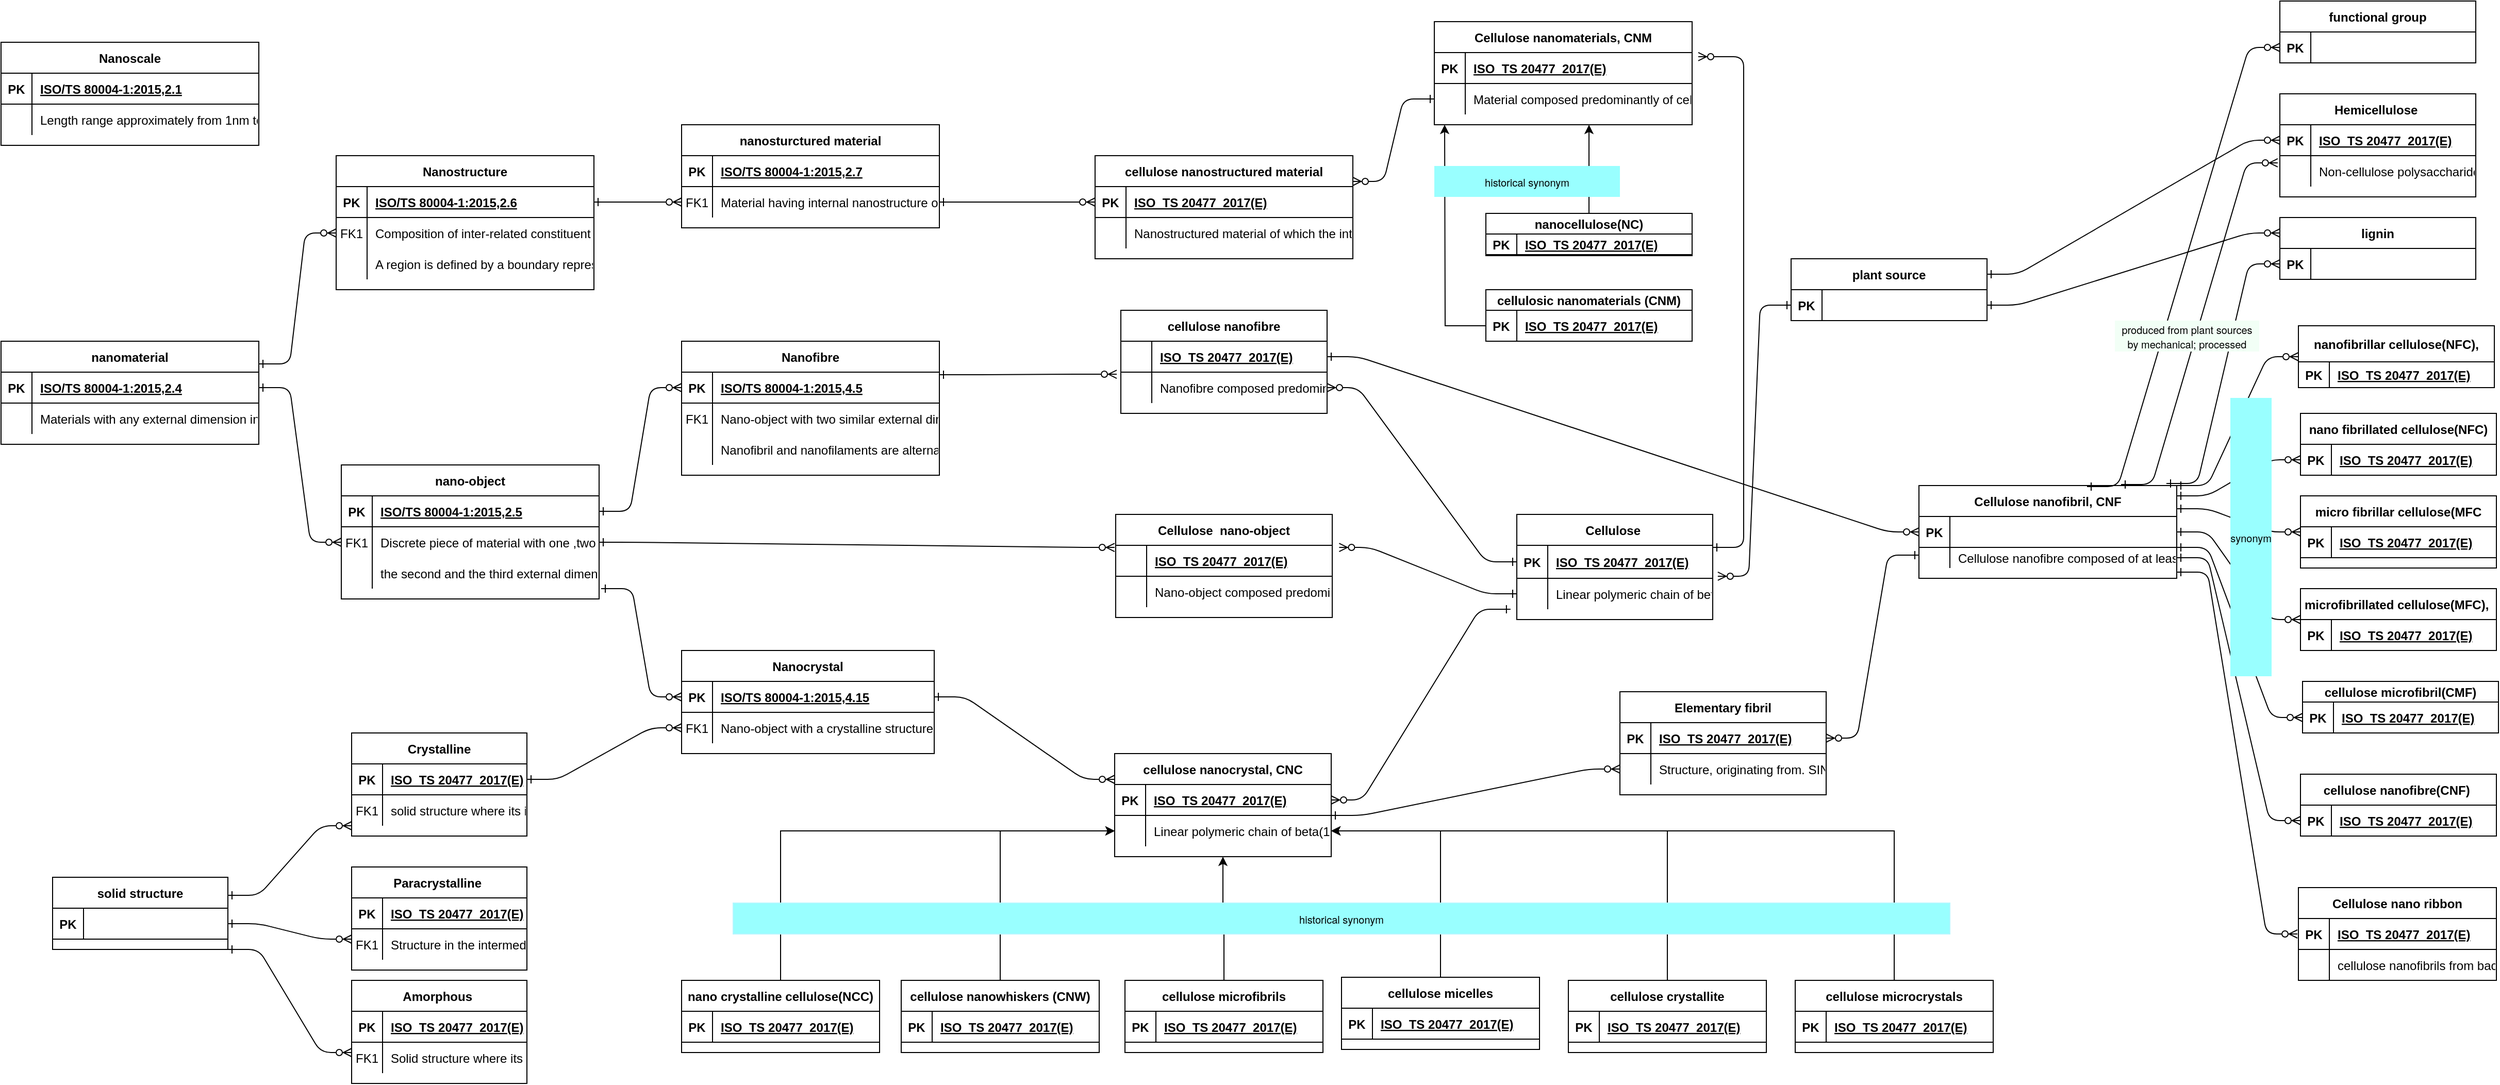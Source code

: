 <mxfile version="15.5.9" type="device" pages="3"><diagram id="R2lEEEUBdFMjLlhIrx00" name="Page-1"><mxGraphModel dx="2062" dy="1097" grid="1" gridSize="10" guides="1" tooltips="1" connect="1" arrows="1" fold="1" page="1" pageScale="1" pageWidth="850" pageHeight="1100" math="0" shadow="0" extFonts="Permanent Marker^https://fonts.googleapis.com/css?family=Permanent+Marker"><root><mxCell id="0"/><mxCell id="1" parent="0"/><mxCell id="C-vyLk0tnHw3VtMMgP7b-1" value="" style="edgeStyle=entityRelationEdgeStyle;endArrow=ERzeroToMany;startArrow=ERone;endFill=1;startFill=0;exitX=1;exitY=0.5;exitDx=0;exitDy=0;" parent="1" source="C-vyLk0tnHw3VtMMgP7b-24" target="C-vyLk0tnHw3VtMMgP7b-6" edge="1"><mxGeometry width="100" height="100" relative="1" as="geometry"><mxPoint x="250" y="150" as="sourcePoint"/><mxPoint x="440" y="620" as="targetPoint"/></mxGeometry></mxCell><mxCell id="C-vyLk0tnHw3VtMMgP7b-12" value="" style="edgeStyle=entityRelationEdgeStyle;endArrow=ERzeroToMany;startArrow=ERone;endFill=1;startFill=0;exitX=1;exitY=0.5;exitDx=0;exitDy=0;" parent="1" source="aSJPFzQfnMmCdHrAgZQQ-397" target="C-vyLk0tnHw3VtMMgP7b-17" edge="1"><mxGeometry width="100" height="100" relative="1" as="geometry"><mxPoint x="400" y="180" as="sourcePoint"/><mxPoint x="460" y="205" as="targetPoint"/></mxGeometry></mxCell><mxCell id="C-vyLk0tnHw3VtMMgP7b-2" value="nano-object" style="shape=table;startSize=30;container=1;collapsible=1;childLayout=tableLayout;fixedRows=1;rowLines=0;fontStyle=1;align=center;resizeLast=1;" parent="1" vertex="1"><mxGeometry x="360" y="480" width="250" height="130" as="geometry"/></mxCell><mxCell id="C-vyLk0tnHw3VtMMgP7b-3" value="" style="shape=partialRectangle;collapsible=0;dropTarget=0;pointerEvents=0;fillColor=none;points=[[0,0.5],[1,0.5]];portConstraint=eastwest;top=0;left=0;right=0;bottom=1;" parent="C-vyLk0tnHw3VtMMgP7b-2" vertex="1"><mxGeometry y="30" width="250" height="30" as="geometry"/></mxCell><mxCell id="C-vyLk0tnHw3VtMMgP7b-4" value="PK" style="shape=partialRectangle;overflow=hidden;connectable=0;fillColor=none;top=0;left=0;bottom=0;right=0;fontStyle=1;" parent="C-vyLk0tnHw3VtMMgP7b-3" vertex="1"><mxGeometry width="30" height="30" as="geometry"><mxRectangle width="30" height="30" as="alternateBounds"/></mxGeometry></mxCell><mxCell id="C-vyLk0tnHw3VtMMgP7b-5" value="ISO/TS 80004-1:2015,2.5" style="shape=partialRectangle;overflow=hidden;connectable=0;fillColor=none;top=0;left=0;bottom=0;right=0;align=left;spacingLeft=6;fontStyle=5;" parent="C-vyLk0tnHw3VtMMgP7b-3" vertex="1"><mxGeometry x="30" width="220" height="30" as="geometry"><mxRectangle width="220" height="30" as="alternateBounds"/></mxGeometry></mxCell><mxCell id="C-vyLk0tnHw3VtMMgP7b-6" value="" style="shape=partialRectangle;collapsible=0;dropTarget=0;pointerEvents=0;fillColor=none;points=[[0,0.5],[1,0.5]];portConstraint=eastwest;top=0;left=0;right=0;bottom=0;" parent="C-vyLk0tnHw3VtMMgP7b-2" vertex="1"><mxGeometry y="60" width="250" height="30" as="geometry"/></mxCell><mxCell id="C-vyLk0tnHw3VtMMgP7b-7" value="FK1" style="shape=partialRectangle;overflow=hidden;connectable=0;fillColor=none;top=0;left=0;bottom=0;right=0;" parent="C-vyLk0tnHw3VtMMgP7b-6" vertex="1"><mxGeometry width="30" height="30" as="geometry"><mxRectangle width="30" height="30" as="alternateBounds"/></mxGeometry></mxCell><mxCell id="C-vyLk0tnHw3VtMMgP7b-8" value="Discrete piece of material with one ,two or three external dimensions in the nanoscale" style="shape=partialRectangle;overflow=hidden;connectable=0;fillColor=none;top=0;left=0;bottom=0;right=0;align=left;spacingLeft=6;" parent="C-vyLk0tnHw3VtMMgP7b-6" vertex="1"><mxGeometry x="30" width="220" height="30" as="geometry"><mxRectangle width="220" height="30" as="alternateBounds"/></mxGeometry></mxCell><mxCell id="C-vyLk0tnHw3VtMMgP7b-9" value="" style="shape=partialRectangle;collapsible=0;dropTarget=0;pointerEvents=0;fillColor=none;points=[[0,0.5],[1,0.5]];portConstraint=eastwest;top=0;left=0;right=0;bottom=0;" parent="C-vyLk0tnHw3VtMMgP7b-2" vertex="1"><mxGeometry y="90" width="250" height="30" as="geometry"/></mxCell><mxCell id="C-vyLk0tnHw3VtMMgP7b-10" value="" style="shape=partialRectangle;overflow=hidden;connectable=0;fillColor=none;top=0;left=0;bottom=0;right=0;" parent="C-vyLk0tnHw3VtMMgP7b-9" vertex="1"><mxGeometry width="30" height="30" as="geometry"><mxRectangle width="30" height="30" as="alternateBounds"/></mxGeometry></mxCell><mxCell id="C-vyLk0tnHw3VtMMgP7b-11" value="the second and the third external dimensions are orthogonal to the first dimension and to each other " style="shape=partialRectangle;overflow=hidden;connectable=0;fillColor=none;top=0;left=0;bottom=0;right=0;align=left;spacingLeft=6;" parent="C-vyLk0tnHw3VtMMgP7b-9" vertex="1"><mxGeometry x="30" width="220" height="30" as="geometry"><mxRectangle width="220" height="30" as="alternateBounds"/></mxGeometry></mxCell><mxCell id="C-vyLk0tnHw3VtMMgP7b-13" value="nanosturctured material" style="shape=table;startSize=30;container=1;collapsible=1;childLayout=tableLayout;fixedRows=1;rowLines=0;fontStyle=1;align=center;resizeLast=1;" parent="1" vertex="1"><mxGeometry x="690" y="150" width="250" height="100" as="geometry"/></mxCell><mxCell id="C-vyLk0tnHw3VtMMgP7b-14" value="" style="shape=partialRectangle;collapsible=0;dropTarget=0;pointerEvents=0;fillColor=none;points=[[0,0.5],[1,0.5]];portConstraint=eastwest;top=0;left=0;right=0;bottom=1;" parent="C-vyLk0tnHw3VtMMgP7b-13" vertex="1"><mxGeometry y="30" width="250" height="30" as="geometry"/></mxCell><mxCell id="C-vyLk0tnHw3VtMMgP7b-15" value="PK" style="shape=partialRectangle;overflow=hidden;connectable=0;fillColor=none;top=0;left=0;bottom=0;right=0;fontStyle=1;" parent="C-vyLk0tnHw3VtMMgP7b-14" vertex="1"><mxGeometry width="30" height="30" as="geometry"><mxRectangle width="30" height="30" as="alternateBounds"/></mxGeometry></mxCell><mxCell id="C-vyLk0tnHw3VtMMgP7b-16" value="ISO/TS 80004-1:2015,2.7" style="shape=partialRectangle;overflow=hidden;connectable=0;fillColor=none;top=0;left=0;bottom=0;right=0;align=left;spacingLeft=6;fontStyle=5;" parent="C-vyLk0tnHw3VtMMgP7b-14" vertex="1"><mxGeometry x="30" width="220" height="30" as="geometry"><mxRectangle width="220" height="30" as="alternateBounds"/></mxGeometry></mxCell><mxCell id="C-vyLk0tnHw3VtMMgP7b-17" value="" style="shape=partialRectangle;collapsible=0;dropTarget=0;pointerEvents=0;fillColor=none;points=[[0,0.5],[1,0.5]];portConstraint=eastwest;top=0;left=0;right=0;bottom=0;" parent="C-vyLk0tnHw3VtMMgP7b-13" vertex="1"><mxGeometry y="60" width="250" height="30" as="geometry"/></mxCell><mxCell id="C-vyLk0tnHw3VtMMgP7b-18" value="FK1" style="shape=partialRectangle;overflow=hidden;connectable=0;fillColor=none;top=0;left=0;bottom=0;right=0;" parent="C-vyLk0tnHw3VtMMgP7b-17" vertex="1"><mxGeometry width="30" height="30" as="geometry"><mxRectangle width="30" height="30" as="alternateBounds"/></mxGeometry></mxCell><mxCell id="C-vyLk0tnHw3VtMMgP7b-19" value="Material having internal nanostructure or surface nanostructure" style="shape=partialRectangle;overflow=hidden;connectable=0;fillColor=none;top=0;left=0;bottom=0;right=0;align=left;spacingLeft=6;" parent="C-vyLk0tnHw3VtMMgP7b-17" vertex="1"><mxGeometry x="30" width="220" height="30" as="geometry"><mxRectangle width="220" height="30" as="alternateBounds"/></mxGeometry></mxCell><mxCell id="C-vyLk0tnHw3VtMMgP7b-23" value="nanomaterial" style="shape=table;startSize=30;container=1;collapsible=1;childLayout=tableLayout;fixedRows=1;rowLines=0;fontStyle=1;align=center;resizeLast=1;" parent="1" vertex="1"><mxGeometry x="30" y="360" width="250" height="100" as="geometry"/></mxCell><mxCell id="C-vyLk0tnHw3VtMMgP7b-24" value="" style="shape=partialRectangle;collapsible=0;dropTarget=0;pointerEvents=0;fillColor=none;points=[[0,0.5],[1,0.5]];portConstraint=eastwest;top=0;left=0;right=0;bottom=1;" parent="C-vyLk0tnHw3VtMMgP7b-23" vertex="1"><mxGeometry y="30" width="250" height="30" as="geometry"/></mxCell><mxCell id="C-vyLk0tnHw3VtMMgP7b-25" value="PK" style="shape=partialRectangle;overflow=hidden;connectable=0;fillColor=none;top=0;left=0;bottom=0;right=0;fontStyle=1;" parent="C-vyLk0tnHw3VtMMgP7b-24" vertex="1"><mxGeometry width="30" height="30" as="geometry"><mxRectangle width="30" height="30" as="alternateBounds"/></mxGeometry></mxCell><mxCell id="C-vyLk0tnHw3VtMMgP7b-26" value="ISO/TS 80004-1:2015,2.4" style="shape=partialRectangle;overflow=hidden;connectable=0;fillColor=none;top=0;left=0;bottom=0;right=0;align=left;spacingLeft=6;fontStyle=5;" parent="C-vyLk0tnHw3VtMMgP7b-24" vertex="1"><mxGeometry x="30" width="220" height="30" as="geometry"><mxRectangle width="220" height="30" as="alternateBounds"/></mxGeometry></mxCell><mxCell id="C-vyLk0tnHw3VtMMgP7b-27" value="" style="shape=partialRectangle;collapsible=0;dropTarget=0;pointerEvents=0;fillColor=none;points=[[0,0.5],[1,0.5]];portConstraint=eastwest;top=0;left=0;right=0;bottom=0;" parent="C-vyLk0tnHw3VtMMgP7b-23" vertex="1"><mxGeometry y="60" width="250" height="30" as="geometry"/></mxCell><mxCell id="C-vyLk0tnHw3VtMMgP7b-28" value="" style="shape=partialRectangle;overflow=hidden;connectable=0;fillColor=none;top=0;left=0;bottom=0;right=0;" parent="C-vyLk0tnHw3VtMMgP7b-27" vertex="1"><mxGeometry width="30" height="30" as="geometry"><mxRectangle width="30" height="30" as="alternateBounds"/></mxGeometry></mxCell><mxCell id="C-vyLk0tnHw3VtMMgP7b-29" value="Materials with any external dimension in nanoscale or having internal structure or surface structure in the nanoscale" style="shape=partialRectangle;overflow=hidden;connectable=0;fillColor=none;top=0;left=0;bottom=0;right=0;align=left;spacingLeft=6;" parent="C-vyLk0tnHw3VtMMgP7b-27" vertex="1"><mxGeometry x="30" width="220" height="30" as="geometry"><mxRectangle width="220" height="30" as="alternateBounds"/></mxGeometry></mxCell><mxCell id="aSJPFzQfnMmCdHrAgZQQ-2" value="Nanofibre" style="shape=table;startSize=30;container=1;collapsible=1;childLayout=tableLayout;fixedRows=1;rowLines=0;fontStyle=1;align=center;resizeLast=1;" parent="1" vertex="1"><mxGeometry x="690" y="360" width="250" height="130" as="geometry"/></mxCell><mxCell id="aSJPFzQfnMmCdHrAgZQQ-3" value="" style="shape=partialRectangle;collapsible=0;dropTarget=0;pointerEvents=0;fillColor=none;points=[[0,0.5],[1,0.5]];portConstraint=eastwest;top=0;left=0;right=0;bottom=1;" parent="aSJPFzQfnMmCdHrAgZQQ-2" vertex="1"><mxGeometry y="30" width="250" height="30" as="geometry"/></mxCell><mxCell id="aSJPFzQfnMmCdHrAgZQQ-4" value="PK" style="shape=partialRectangle;overflow=hidden;connectable=0;fillColor=none;top=0;left=0;bottom=0;right=0;fontStyle=1;" parent="aSJPFzQfnMmCdHrAgZQQ-3" vertex="1"><mxGeometry width="30" height="30" as="geometry"><mxRectangle width="30" height="30" as="alternateBounds"/></mxGeometry></mxCell><mxCell id="aSJPFzQfnMmCdHrAgZQQ-5" value="ISO/TS 80004-1:2015,4.5" style="shape=partialRectangle;overflow=hidden;connectable=0;fillColor=none;top=0;left=0;bottom=0;right=0;align=left;spacingLeft=6;fontStyle=5;" parent="aSJPFzQfnMmCdHrAgZQQ-3" vertex="1"><mxGeometry x="30" width="220" height="30" as="geometry"><mxRectangle width="220" height="30" as="alternateBounds"/></mxGeometry></mxCell><mxCell id="aSJPFzQfnMmCdHrAgZQQ-6" value="" style="shape=partialRectangle;collapsible=0;dropTarget=0;pointerEvents=0;fillColor=none;points=[[0,0.5],[1,0.5]];portConstraint=eastwest;top=0;left=0;right=0;bottom=0;" parent="aSJPFzQfnMmCdHrAgZQQ-2" vertex="1"><mxGeometry y="60" width="250" height="30" as="geometry"/></mxCell><mxCell id="aSJPFzQfnMmCdHrAgZQQ-7" value="FK1" style="shape=partialRectangle;overflow=hidden;connectable=0;fillColor=none;top=0;left=0;bottom=0;right=0;" parent="aSJPFzQfnMmCdHrAgZQQ-6" vertex="1"><mxGeometry width="30" height="30" as="geometry"><mxRectangle width="30" height="30" as="alternateBounds"/></mxGeometry></mxCell><mxCell id="aSJPFzQfnMmCdHrAgZQQ-8" value="Nano-object with two similar external dimensions in the nanoscale and the dimensions significantly larger" style="shape=partialRectangle;overflow=hidden;connectable=0;fillColor=none;top=0;left=0;bottom=0;right=0;align=left;spacingLeft=6;" parent="aSJPFzQfnMmCdHrAgZQQ-6" vertex="1"><mxGeometry x="30" width="220" height="30" as="geometry"><mxRectangle width="220" height="30" as="alternateBounds"/></mxGeometry></mxCell><mxCell id="aSJPFzQfnMmCdHrAgZQQ-9" value="" style="shape=partialRectangle;collapsible=0;dropTarget=0;pointerEvents=0;fillColor=none;points=[[0,0.5],[1,0.5]];portConstraint=eastwest;top=0;left=0;right=0;bottom=0;" parent="aSJPFzQfnMmCdHrAgZQQ-2" vertex="1"><mxGeometry y="90" width="250" height="30" as="geometry"/></mxCell><mxCell id="aSJPFzQfnMmCdHrAgZQQ-10" value="" style="shape=partialRectangle;overflow=hidden;connectable=0;fillColor=none;top=0;left=0;bottom=0;right=0;" parent="aSJPFzQfnMmCdHrAgZQQ-9" vertex="1"><mxGeometry width="30" height="30" as="geometry"><mxRectangle width="30" height="30" as="alternateBounds"/></mxGeometry></mxCell><mxCell id="aSJPFzQfnMmCdHrAgZQQ-11" value="Nanofibril and nanofilaments are alternative terms for nanofibre" style="shape=partialRectangle;overflow=hidden;connectable=0;fillColor=none;top=0;left=0;bottom=0;right=0;align=left;spacingLeft=6;" parent="aSJPFzQfnMmCdHrAgZQQ-9" vertex="1"><mxGeometry x="30" width="220" height="30" as="geometry"><mxRectangle width="220" height="30" as="alternateBounds"/></mxGeometry></mxCell><mxCell id="aSJPFzQfnMmCdHrAgZQQ-12" value="Nanocrystal" style="shape=table;startSize=30;container=1;collapsible=1;childLayout=tableLayout;fixedRows=1;rowLines=0;fontStyle=1;align=center;resizeLast=1;" parent="1" vertex="1"><mxGeometry x="690" y="660" width="245" height="100" as="geometry"/></mxCell><mxCell id="aSJPFzQfnMmCdHrAgZQQ-13" value="" style="shape=partialRectangle;collapsible=0;dropTarget=0;pointerEvents=0;fillColor=none;points=[[0,0.5],[1,0.5]];portConstraint=eastwest;top=0;left=0;right=0;bottom=1;" parent="aSJPFzQfnMmCdHrAgZQQ-12" vertex="1"><mxGeometry y="30" width="245" height="30" as="geometry"/></mxCell><mxCell id="aSJPFzQfnMmCdHrAgZQQ-14" value="PK" style="shape=partialRectangle;overflow=hidden;connectable=0;fillColor=none;top=0;left=0;bottom=0;right=0;fontStyle=1;" parent="aSJPFzQfnMmCdHrAgZQQ-13" vertex="1"><mxGeometry width="30" height="30" as="geometry"><mxRectangle width="30" height="30" as="alternateBounds"/></mxGeometry></mxCell><mxCell id="aSJPFzQfnMmCdHrAgZQQ-15" value="ISO/TS 80004-1:2015,4.15" style="shape=partialRectangle;overflow=hidden;connectable=0;fillColor=none;top=0;left=0;bottom=0;right=0;align=left;spacingLeft=6;fontStyle=5;" parent="aSJPFzQfnMmCdHrAgZQQ-13" vertex="1"><mxGeometry x="30" width="215" height="30" as="geometry"><mxRectangle width="215" height="30" as="alternateBounds"/></mxGeometry></mxCell><mxCell id="aSJPFzQfnMmCdHrAgZQQ-16" value="" style="shape=partialRectangle;collapsible=0;dropTarget=0;pointerEvents=0;fillColor=none;points=[[0,0.5],[1,0.5]];portConstraint=eastwest;top=0;left=0;right=0;bottom=0;" parent="aSJPFzQfnMmCdHrAgZQQ-12" vertex="1"><mxGeometry y="60" width="245" height="30" as="geometry"/></mxCell><mxCell id="aSJPFzQfnMmCdHrAgZQQ-17" value="FK1" style="shape=partialRectangle;overflow=hidden;connectable=0;fillColor=none;top=0;left=0;bottom=0;right=0;" parent="aSJPFzQfnMmCdHrAgZQQ-16" vertex="1"><mxGeometry width="30" height="30" as="geometry"><mxRectangle width="30" height="30" as="alternateBounds"/></mxGeometry></mxCell><mxCell id="aSJPFzQfnMmCdHrAgZQQ-18" value="Nano-object with a crystalline structure" style="shape=partialRectangle;overflow=hidden;connectable=0;fillColor=none;top=0;left=0;bottom=0;right=0;align=left;spacingLeft=6;" parent="aSJPFzQfnMmCdHrAgZQQ-16" vertex="1"><mxGeometry x="30" width="215" height="30" as="geometry"><mxRectangle width="215" height="30" as="alternateBounds"/></mxGeometry></mxCell><mxCell id="aSJPFzQfnMmCdHrAgZQQ-22" value="Crystalline" style="shape=table;startSize=30;container=1;collapsible=1;childLayout=tableLayout;fixedRows=1;rowLines=0;fontStyle=1;align=center;resizeLast=1;" parent="1" vertex="1"><mxGeometry x="370" y="740" width="170" height="100" as="geometry"/></mxCell><mxCell id="aSJPFzQfnMmCdHrAgZQQ-23" value="" style="shape=partialRectangle;collapsible=0;dropTarget=0;pointerEvents=0;fillColor=none;points=[[0,0.5],[1,0.5]];portConstraint=eastwest;top=0;left=0;right=0;bottom=1;" parent="aSJPFzQfnMmCdHrAgZQQ-22" vertex="1"><mxGeometry y="30" width="170" height="30" as="geometry"/></mxCell><mxCell id="aSJPFzQfnMmCdHrAgZQQ-24" value="PK" style="shape=partialRectangle;overflow=hidden;connectable=0;fillColor=none;top=0;left=0;bottom=0;right=0;fontStyle=1;" parent="aSJPFzQfnMmCdHrAgZQQ-23" vertex="1"><mxGeometry width="30" height="30" as="geometry"><mxRectangle width="30" height="30" as="alternateBounds"/></mxGeometry></mxCell><mxCell id="aSJPFzQfnMmCdHrAgZQQ-25" value="ISO_TS 20477_2017(E)" style="shape=partialRectangle;overflow=hidden;connectable=0;fillColor=none;top=0;left=0;bottom=0;right=0;align=left;spacingLeft=6;fontStyle=5;" parent="aSJPFzQfnMmCdHrAgZQQ-23" vertex="1"><mxGeometry x="30" width="140" height="30" as="geometry"><mxRectangle width="140" height="30" as="alternateBounds"/></mxGeometry></mxCell><mxCell id="aSJPFzQfnMmCdHrAgZQQ-26" value="" style="shape=partialRectangle;collapsible=0;dropTarget=0;pointerEvents=0;fillColor=none;points=[[0,0.5],[1,0.5]];portConstraint=eastwest;top=0;left=0;right=0;bottom=0;" parent="aSJPFzQfnMmCdHrAgZQQ-22" vertex="1"><mxGeometry y="60" width="170" height="30" as="geometry"/></mxCell><mxCell id="aSJPFzQfnMmCdHrAgZQQ-27" value="FK1" style="shape=partialRectangle;overflow=hidden;connectable=0;fillColor=none;top=0;left=0;bottom=0;right=0;" parent="aSJPFzQfnMmCdHrAgZQQ-26" vertex="1"><mxGeometry width="30" height="30" as="geometry"><mxRectangle width="30" height="30" as="alternateBounds"/></mxGeometry></mxCell><mxCell id="aSJPFzQfnMmCdHrAgZQQ-28" value="solid structure where its ions, molecules, or atoms are in an ordered, three-three-dimensional arrangement" style="shape=partialRectangle;overflow=hidden;connectable=0;fillColor=none;top=0;left=0;bottom=0;right=0;align=left;spacingLeft=6;" parent="aSJPFzQfnMmCdHrAgZQQ-26" vertex="1"><mxGeometry x="30" width="140" height="30" as="geometry"><mxRectangle width="140" height="30" as="alternateBounds"/></mxGeometry></mxCell><mxCell id="aSJPFzQfnMmCdHrAgZQQ-32" value="Paracrystalline " style="shape=table;startSize=30;container=1;collapsible=1;childLayout=tableLayout;fixedRows=1;rowLines=0;fontStyle=1;align=center;resizeLast=1;" parent="1" vertex="1"><mxGeometry x="370" y="870" width="170" height="100" as="geometry"/></mxCell><mxCell id="aSJPFzQfnMmCdHrAgZQQ-33" value="" style="shape=partialRectangle;collapsible=0;dropTarget=0;pointerEvents=0;fillColor=none;points=[[0,0.5],[1,0.5]];portConstraint=eastwest;top=0;left=0;right=0;bottom=1;" parent="aSJPFzQfnMmCdHrAgZQQ-32" vertex="1"><mxGeometry y="30" width="170" height="30" as="geometry"/></mxCell><mxCell id="aSJPFzQfnMmCdHrAgZQQ-34" value="PK" style="shape=partialRectangle;overflow=hidden;connectable=0;fillColor=none;top=0;left=0;bottom=0;right=0;fontStyle=1;" parent="aSJPFzQfnMmCdHrAgZQQ-33" vertex="1"><mxGeometry width="30" height="30" as="geometry"><mxRectangle width="30" height="30" as="alternateBounds"/></mxGeometry></mxCell><mxCell id="aSJPFzQfnMmCdHrAgZQQ-35" value="ISO_TS 20477_2017(E)" style="shape=partialRectangle;overflow=hidden;connectable=0;fillColor=none;top=0;left=0;bottom=0;right=0;align=left;spacingLeft=6;fontStyle=5;" parent="aSJPFzQfnMmCdHrAgZQQ-33" vertex="1"><mxGeometry x="30" width="140" height="30" as="geometry"><mxRectangle width="140" height="30" as="alternateBounds"/></mxGeometry></mxCell><mxCell id="aSJPFzQfnMmCdHrAgZQQ-36" value="" style="shape=partialRectangle;collapsible=0;dropTarget=0;pointerEvents=0;fillColor=none;points=[[0,0.5],[1,0.5]];portConstraint=eastwest;top=0;left=0;right=0;bottom=0;" parent="aSJPFzQfnMmCdHrAgZQQ-32" vertex="1"><mxGeometry y="60" width="170" height="30" as="geometry"/></mxCell><mxCell id="aSJPFzQfnMmCdHrAgZQQ-37" value="FK1" style="shape=partialRectangle;overflow=hidden;connectable=0;fillColor=none;top=0;left=0;bottom=0;right=0;" parent="aSJPFzQfnMmCdHrAgZQQ-36" vertex="1"><mxGeometry width="30" height="30" as="geometry"><mxRectangle width="30" height="30" as="alternateBounds"/></mxGeometry></mxCell><mxCell id="aSJPFzQfnMmCdHrAgZQQ-38" value="Structure in the intermediate state between crystalline and amorphous, having short and medium range ordered lattice structure and lacking long range order in at lease on e direction" style="shape=partialRectangle;overflow=hidden;connectable=0;fillColor=none;top=0;left=0;bottom=0;right=0;align=left;spacingLeft=6;" parent="aSJPFzQfnMmCdHrAgZQQ-36" vertex="1"><mxGeometry x="30" width="140" height="30" as="geometry"><mxRectangle width="140" height="30" as="alternateBounds"/></mxGeometry></mxCell><mxCell id="aSJPFzQfnMmCdHrAgZQQ-43" value="" style="edgeStyle=entityRelationEdgeStyle;endArrow=ERzeroToMany;startArrow=ERone;endFill=1;startFill=0;entryX=0;entryY=0.5;entryDx=0;entryDy=0;" parent="1" source="C-vyLk0tnHw3VtMMgP7b-3" target="aSJPFzQfnMmCdHrAgZQQ-3" edge="1"><mxGeometry width="100" height="100" relative="1" as="geometry"><mxPoint x="820" y="160" as="sourcePoint"/><mxPoint x="550" y="390" as="targetPoint"/></mxGeometry></mxCell><mxCell id="aSJPFzQfnMmCdHrAgZQQ-44" value="" style="edgeStyle=entityRelationEdgeStyle;endArrow=ERzeroToMany;startArrow=ERone;endFill=1;startFill=0;entryX=0;entryY=0.5;entryDx=0;entryDy=0;exitX=1.008;exitY=1;exitDx=0;exitDy=0;exitPerimeter=0;" parent="1" source="C-vyLk0tnHw3VtMMgP7b-9" target="aSJPFzQfnMmCdHrAgZQQ-13" edge="1"><mxGeometry width="100" height="100" relative="1" as="geometry"><mxPoint x="830" y="170" as="sourcePoint"/><mxPoint x="1040" y="255" as="targetPoint"/></mxGeometry></mxCell><mxCell id="aSJPFzQfnMmCdHrAgZQQ-46" value="" style="edgeStyle=entityRelationEdgeStyle;endArrow=ERzeroToMany;startArrow=ERone;endFill=1;startFill=0;exitX=1;exitY=0.5;exitDx=0;exitDy=0;entryX=0;entryY=0.5;entryDx=0;entryDy=0;" parent="1" source="aSJPFzQfnMmCdHrAgZQQ-23" target="aSJPFzQfnMmCdHrAgZQQ-16" edge="1"><mxGeometry width="100" height="100" relative="1" as="geometry"><mxPoint x="1240" y="580" as="sourcePoint"/><mxPoint x="450" y="870" as="targetPoint"/></mxGeometry></mxCell><mxCell id="aSJPFzQfnMmCdHrAgZQQ-47" value="Amorphous " style="shape=table;startSize=30;container=1;collapsible=1;childLayout=tableLayout;fixedRows=1;rowLines=0;fontStyle=1;align=center;resizeLast=1;" parent="1" vertex="1"><mxGeometry x="370" y="980" width="170" height="100" as="geometry"/></mxCell><mxCell id="aSJPFzQfnMmCdHrAgZQQ-48" value="" style="shape=partialRectangle;collapsible=0;dropTarget=0;pointerEvents=0;fillColor=none;points=[[0,0.5],[1,0.5]];portConstraint=eastwest;top=0;left=0;right=0;bottom=1;" parent="aSJPFzQfnMmCdHrAgZQQ-47" vertex="1"><mxGeometry y="30" width="170" height="30" as="geometry"/></mxCell><mxCell id="aSJPFzQfnMmCdHrAgZQQ-49" value="PK" style="shape=partialRectangle;overflow=hidden;connectable=0;fillColor=none;top=0;left=0;bottom=0;right=0;fontStyle=1;" parent="aSJPFzQfnMmCdHrAgZQQ-48" vertex="1"><mxGeometry width="30" height="30" as="geometry"><mxRectangle width="30" height="30" as="alternateBounds"/></mxGeometry></mxCell><mxCell id="aSJPFzQfnMmCdHrAgZQQ-50" value="ISO_TS 20477_2017(E)" style="shape=partialRectangle;overflow=hidden;connectable=0;fillColor=none;top=0;left=0;bottom=0;right=0;align=left;spacingLeft=6;fontStyle=5;" parent="aSJPFzQfnMmCdHrAgZQQ-48" vertex="1"><mxGeometry x="30" width="140" height="30" as="geometry"><mxRectangle width="140" height="30" as="alternateBounds"/></mxGeometry></mxCell><mxCell id="aSJPFzQfnMmCdHrAgZQQ-51" value="" style="shape=partialRectangle;collapsible=0;dropTarget=0;pointerEvents=0;fillColor=none;points=[[0,0.5],[1,0.5]];portConstraint=eastwest;top=0;left=0;right=0;bottom=0;" parent="aSJPFzQfnMmCdHrAgZQQ-47" vertex="1"><mxGeometry y="60" width="170" height="30" as="geometry"/></mxCell><mxCell id="aSJPFzQfnMmCdHrAgZQQ-52" value="FK1" style="shape=partialRectangle;overflow=hidden;connectable=0;fillColor=none;top=0;left=0;bottom=0;right=0;" parent="aSJPFzQfnMmCdHrAgZQQ-51" vertex="1"><mxGeometry width="30" height="30" as="geometry"><mxRectangle width="30" height="30" as="alternateBounds"/></mxGeometry></mxCell><mxCell id="aSJPFzQfnMmCdHrAgZQQ-53" value="Solid structure where its ions, molecules, or atoms are oriented randomly, lacking any order" style="shape=partialRectangle;overflow=hidden;connectable=0;fillColor=none;top=0;left=0;bottom=0;right=0;align=left;spacingLeft=6;" parent="aSJPFzQfnMmCdHrAgZQQ-51" vertex="1"><mxGeometry x="30" width="140" height="30" as="geometry"><mxRectangle width="140" height="30" as="alternateBounds"/></mxGeometry></mxCell><mxCell id="aSJPFzQfnMmCdHrAgZQQ-54" value="Cellulose " style="shape=table;startSize=30;container=1;collapsible=1;childLayout=tableLayout;fixedRows=1;rowLines=0;fontStyle=1;align=center;resizeLast=1;" parent="1" vertex="1"><mxGeometry x="1500" y="528" width="190" height="102" as="geometry"/></mxCell><mxCell id="aSJPFzQfnMmCdHrAgZQQ-55" value="" style="shape=partialRectangle;collapsible=0;dropTarget=0;pointerEvents=0;fillColor=none;points=[[0,0.5],[1,0.5]];portConstraint=eastwest;top=0;left=0;right=0;bottom=1;" parent="aSJPFzQfnMmCdHrAgZQQ-54" vertex="1"><mxGeometry y="30" width="190" height="32" as="geometry"/></mxCell><mxCell id="aSJPFzQfnMmCdHrAgZQQ-56" value="PK" style="shape=partialRectangle;overflow=hidden;connectable=0;fillColor=none;top=0;left=0;bottom=0;right=0;fontStyle=1;" parent="aSJPFzQfnMmCdHrAgZQQ-55" vertex="1"><mxGeometry width="30" height="32" as="geometry"><mxRectangle width="30" height="32" as="alternateBounds"/></mxGeometry></mxCell><mxCell id="aSJPFzQfnMmCdHrAgZQQ-57" value="ISO_TS 20477_2017(E)" style="shape=partialRectangle;overflow=hidden;connectable=0;fillColor=none;top=0;left=0;bottom=0;right=0;align=left;spacingLeft=6;fontStyle=5;" parent="aSJPFzQfnMmCdHrAgZQQ-55" vertex="1"><mxGeometry x="30" width="160" height="32" as="geometry"><mxRectangle width="160" height="32" as="alternateBounds"/></mxGeometry></mxCell><mxCell id="aSJPFzQfnMmCdHrAgZQQ-58" value="" style="shape=partialRectangle;collapsible=0;dropTarget=0;pointerEvents=0;fillColor=none;points=[[0,0.5],[1,0.5]];portConstraint=eastwest;top=0;left=0;right=0;bottom=0;" parent="aSJPFzQfnMmCdHrAgZQQ-54" vertex="1"><mxGeometry y="62" width="190" height="30" as="geometry"/></mxCell><mxCell id="aSJPFzQfnMmCdHrAgZQQ-59" value="" style="shape=partialRectangle;overflow=hidden;connectable=0;fillColor=none;top=0;left=0;bottom=0;right=0;" parent="aSJPFzQfnMmCdHrAgZQQ-58" vertex="1"><mxGeometry width="30" height="30" as="geometry"><mxRectangle width="30" height="30" as="alternateBounds"/></mxGeometry></mxCell><mxCell id="aSJPFzQfnMmCdHrAgZQQ-60" value="Linear polymeric chain of beta(1-4)linked D-glucopyranose units" style="shape=partialRectangle;overflow=hidden;connectable=0;fillColor=none;top=0;left=0;bottom=0;right=0;align=left;spacingLeft=6;" parent="aSJPFzQfnMmCdHrAgZQQ-58" vertex="1"><mxGeometry x="30" width="160" height="30" as="geometry"><mxRectangle width="160" height="30" as="alternateBounds"/></mxGeometry></mxCell><mxCell id="aSJPFzQfnMmCdHrAgZQQ-61" value="Elementary fibril" style="shape=table;startSize=30;container=1;collapsible=1;childLayout=tableLayout;fixedRows=1;rowLines=0;fontStyle=1;align=center;resizeLast=1;" parent="1" vertex="1"><mxGeometry x="1600" y="700" width="200" height="100" as="geometry"/></mxCell><mxCell id="aSJPFzQfnMmCdHrAgZQQ-62" value="" style="shape=partialRectangle;collapsible=0;dropTarget=0;pointerEvents=0;fillColor=none;points=[[0,0.5],[1,0.5]];portConstraint=eastwest;top=0;left=0;right=0;bottom=1;" parent="aSJPFzQfnMmCdHrAgZQQ-61" vertex="1"><mxGeometry y="30" width="200" height="30" as="geometry"/></mxCell><mxCell id="aSJPFzQfnMmCdHrAgZQQ-63" value="PK" style="shape=partialRectangle;overflow=hidden;connectable=0;fillColor=none;top=0;left=0;bottom=0;right=0;fontStyle=1;" parent="aSJPFzQfnMmCdHrAgZQQ-62" vertex="1"><mxGeometry width="30" height="30" as="geometry"><mxRectangle width="30" height="30" as="alternateBounds"/></mxGeometry></mxCell><mxCell id="aSJPFzQfnMmCdHrAgZQQ-64" value="ISO_TS 20477_2017(E)" style="shape=partialRectangle;overflow=hidden;connectable=0;fillColor=none;top=0;left=0;bottom=0;right=0;align=left;spacingLeft=6;fontStyle=5;" parent="aSJPFzQfnMmCdHrAgZQQ-62" vertex="1"><mxGeometry x="30" width="170" height="30" as="geometry"><mxRectangle width="170" height="30" as="alternateBounds"/></mxGeometry></mxCell><mxCell id="aSJPFzQfnMmCdHrAgZQQ-65" value="" style="shape=partialRectangle;collapsible=0;dropTarget=0;pointerEvents=0;fillColor=none;points=[[0,0.5],[1,0.5]];portConstraint=eastwest;top=0;left=0;right=0;bottom=0;" parent="aSJPFzQfnMmCdHrAgZQQ-61" vertex="1"><mxGeometry y="60" width="200" height="30" as="geometry"/></mxCell><mxCell id="aSJPFzQfnMmCdHrAgZQQ-66" value="" style="shape=partialRectangle;overflow=hidden;connectable=0;fillColor=none;top=0;left=0;bottom=0;right=0;" parent="aSJPFzQfnMmCdHrAgZQQ-65" vertex="1"><mxGeometry width="30" height="30" as="geometry"><mxRectangle width="30" height="30" as="alternateBounds"/></mxGeometry></mxCell><mxCell id="aSJPFzQfnMmCdHrAgZQQ-67" value="Structure, originating from. SINGLE TERMINl enzyme complex, having a configuration of cellulose chine specific to each cellulose-producing plant, animal, algal, and bacterial species" style="shape=partialRectangle;overflow=hidden;connectable=0;fillColor=none;top=0;left=0;bottom=0;right=0;align=left;spacingLeft=6;" parent="aSJPFzQfnMmCdHrAgZQQ-65" vertex="1"><mxGeometry x="30" width="170" height="30" as="geometry"><mxRectangle width="170" height="30" as="alternateBounds"/></mxGeometry></mxCell><mxCell id="aSJPFzQfnMmCdHrAgZQQ-68" value="cellulose nanofibre" style="shape=table;startSize=30;container=1;collapsible=1;childLayout=tableLayout;fixedRows=1;rowLines=0;fontStyle=1;align=center;resizeLast=1;" parent="1" vertex="1"><mxGeometry x="1116" y="330" width="200" height="100" as="geometry"/></mxCell><mxCell id="aSJPFzQfnMmCdHrAgZQQ-69" value="" style="shape=partialRectangle;collapsible=0;dropTarget=0;pointerEvents=0;fillColor=none;points=[[0,0.5],[1,0.5]];portConstraint=eastwest;top=0;left=0;right=0;bottom=1;" parent="aSJPFzQfnMmCdHrAgZQQ-68" vertex="1"><mxGeometry y="30" width="200" height="30" as="geometry"/></mxCell><mxCell id="aSJPFzQfnMmCdHrAgZQQ-70" value="&#10;&#10;&#10;&#10;&#10;&#10;&#10;&#10;&#10;&#10;&#10;&lt;p class=&quot;p1&quot;&gt;&lt;span class=&quot;s1&quot;&gt;ISO_TS 20477_2017(E)&lt;/span&gt;&lt;/p&gt;&#10;&#10;&#10;" style="shape=partialRectangle;overflow=hidden;connectable=0;fillColor=none;top=0;left=0;bottom=0;right=0;fontStyle=1;" parent="aSJPFzQfnMmCdHrAgZQQ-69" vertex="1"><mxGeometry width="30" height="30" as="geometry"><mxRectangle width="30" height="30" as="alternateBounds"/></mxGeometry></mxCell><mxCell id="aSJPFzQfnMmCdHrAgZQQ-71" value="ISO_TS 20477_2017(E)" style="shape=partialRectangle;overflow=hidden;connectable=0;fillColor=none;top=0;left=0;bottom=0;right=0;align=left;spacingLeft=6;fontStyle=5;" parent="aSJPFzQfnMmCdHrAgZQQ-69" vertex="1"><mxGeometry x="30" width="170" height="30" as="geometry"><mxRectangle width="170" height="30" as="alternateBounds"/></mxGeometry></mxCell><mxCell id="aSJPFzQfnMmCdHrAgZQQ-72" value="" style="shape=partialRectangle;collapsible=0;dropTarget=0;pointerEvents=0;fillColor=none;points=[[0,0.5],[1,0.5]];portConstraint=eastwest;top=0;left=0;right=0;bottom=0;" parent="aSJPFzQfnMmCdHrAgZQQ-68" vertex="1"><mxGeometry y="60" width="200" height="30" as="geometry"/></mxCell><mxCell id="aSJPFzQfnMmCdHrAgZQQ-73" value="" style="shape=partialRectangle;overflow=hidden;connectable=0;fillColor=none;top=0;left=0;bottom=0;right=0;" parent="aSJPFzQfnMmCdHrAgZQQ-72" vertex="1"><mxGeometry width="30" height="30" as="geometry"><mxRectangle width="30" height="30" as="alternateBounds"/></mxGeometry></mxCell><mxCell id="aSJPFzQfnMmCdHrAgZQQ-74" value="Nanofibre composed predominantly of cellulose" style="shape=partialRectangle;overflow=hidden;connectable=0;fillColor=none;top=0;left=0;bottom=0;right=0;align=left;spacingLeft=6;" parent="aSJPFzQfnMmCdHrAgZQQ-72" vertex="1"><mxGeometry x="30" width="170" height="30" as="geometry"><mxRectangle width="170" height="30" as="alternateBounds"/></mxGeometry></mxCell><mxCell id="aSJPFzQfnMmCdHrAgZQQ-75" value="Cellulose  nano-object" style="shape=table;startSize=30;container=1;collapsible=1;childLayout=tableLayout;fixedRows=1;rowLines=0;fontStyle=1;align=center;resizeLast=1;" parent="1" vertex="1"><mxGeometry x="1111" y="528" width="210" height="100" as="geometry"/></mxCell><mxCell id="aSJPFzQfnMmCdHrAgZQQ-76" value="" style="shape=partialRectangle;collapsible=0;dropTarget=0;pointerEvents=0;fillColor=none;points=[[0,0.5],[1,0.5]];portConstraint=eastwest;top=0;left=0;right=0;bottom=1;" parent="aSJPFzQfnMmCdHrAgZQQ-75" vertex="1"><mxGeometry y="30" width="210" height="30" as="geometry"/></mxCell><mxCell id="aSJPFzQfnMmCdHrAgZQQ-77" value="&#10;&#10;&#10;&#10;&#10;&#10;&#10;&#10;&#10;&#10;&#10;&lt;p class=&quot;p1&quot;&gt;&lt;span class=&quot;s1&quot;&gt;ISO_TS 20477_2017(E)&lt;/span&gt;&lt;/p&gt;&#10;&#10;&#10;" style="shape=partialRectangle;overflow=hidden;connectable=0;fillColor=none;top=0;left=0;bottom=0;right=0;fontStyle=1;" parent="aSJPFzQfnMmCdHrAgZQQ-76" vertex="1"><mxGeometry width="30" height="30" as="geometry"><mxRectangle width="30" height="30" as="alternateBounds"/></mxGeometry></mxCell><mxCell id="aSJPFzQfnMmCdHrAgZQQ-78" value="ISO_TS 20477_2017(E)" style="shape=partialRectangle;overflow=hidden;connectable=0;fillColor=none;top=0;left=0;bottom=0;right=0;align=left;spacingLeft=6;fontStyle=5;" parent="aSJPFzQfnMmCdHrAgZQQ-76" vertex="1"><mxGeometry x="30" width="180" height="30" as="geometry"><mxRectangle width="180" height="30" as="alternateBounds"/></mxGeometry></mxCell><mxCell id="aSJPFzQfnMmCdHrAgZQQ-79" value="" style="shape=partialRectangle;collapsible=0;dropTarget=0;pointerEvents=0;fillColor=none;points=[[0,0.5],[1,0.5]];portConstraint=eastwest;top=0;left=0;right=0;bottom=0;" parent="aSJPFzQfnMmCdHrAgZQQ-75" vertex="1"><mxGeometry y="60" width="210" height="30" as="geometry"/></mxCell><mxCell id="aSJPFzQfnMmCdHrAgZQQ-80" value="" style="shape=partialRectangle;overflow=hidden;connectable=0;fillColor=none;top=0;left=0;bottom=0;right=0;" parent="aSJPFzQfnMmCdHrAgZQQ-79" vertex="1"><mxGeometry width="30" height="30" as="geometry"><mxRectangle width="30" height="30" as="alternateBounds"/></mxGeometry></mxCell><mxCell id="aSJPFzQfnMmCdHrAgZQQ-81" value="Nano-object composed predominantly of cellulose" style="shape=partialRectangle;overflow=hidden;connectable=0;fillColor=none;top=0;left=0;bottom=0;right=0;align=left;spacingLeft=6;" parent="aSJPFzQfnMmCdHrAgZQQ-79" vertex="1"><mxGeometry x="30" width="180" height="30" as="geometry"><mxRectangle width="180" height="30" as="alternateBounds"/></mxGeometry></mxCell><mxCell id="aSJPFzQfnMmCdHrAgZQQ-82" value="cellulose nanocrystal, CNC" style="shape=table;startSize=30;container=1;collapsible=1;childLayout=tableLayout;fixedRows=1;rowLines=0;fontStyle=1;align=center;resizeLast=1;" parent="1" vertex="1"><mxGeometry x="1110" y="760" width="210" height="100" as="geometry"/></mxCell><mxCell id="aSJPFzQfnMmCdHrAgZQQ-83" value="" style="shape=partialRectangle;collapsible=0;dropTarget=0;pointerEvents=0;fillColor=none;points=[[0,0.5],[1,0.5]];portConstraint=eastwest;top=0;left=0;right=0;bottom=1;" parent="aSJPFzQfnMmCdHrAgZQQ-82" vertex="1"><mxGeometry y="30" width="210" height="30" as="geometry"/></mxCell><mxCell id="aSJPFzQfnMmCdHrAgZQQ-84" value="PK" style="shape=partialRectangle;overflow=hidden;connectable=0;fillColor=none;top=0;left=0;bottom=0;right=0;fontStyle=1;" parent="aSJPFzQfnMmCdHrAgZQQ-83" vertex="1"><mxGeometry width="30" height="30" as="geometry"><mxRectangle width="30" height="30" as="alternateBounds"/></mxGeometry></mxCell><mxCell id="aSJPFzQfnMmCdHrAgZQQ-85" value="ISO_TS 20477_2017(E)" style="shape=partialRectangle;overflow=hidden;connectable=0;fillColor=none;top=0;left=0;bottom=0;right=0;align=left;spacingLeft=6;fontStyle=5;" parent="aSJPFzQfnMmCdHrAgZQQ-83" vertex="1"><mxGeometry x="30" width="180" height="30" as="geometry"><mxRectangle width="180" height="30" as="alternateBounds"/></mxGeometry></mxCell><mxCell id="aSJPFzQfnMmCdHrAgZQQ-86" value="" style="shape=partialRectangle;collapsible=0;dropTarget=0;pointerEvents=0;fillColor=none;points=[[0,0.5],[1,0.5]];portConstraint=eastwest;top=0;left=0;right=0;bottom=0;" parent="aSJPFzQfnMmCdHrAgZQQ-82" vertex="1"><mxGeometry y="60" width="210" height="30" as="geometry"/></mxCell><mxCell id="aSJPFzQfnMmCdHrAgZQQ-87" value="" style="shape=partialRectangle;overflow=hidden;connectable=0;fillColor=none;top=0;left=0;bottom=0;right=0;" parent="aSJPFzQfnMmCdHrAgZQQ-86" vertex="1"><mxGeometry width="30" height="30" as="geometry"><mxRectangle width="30" height="30" as="alternateBounds"/></mxGeometry></mxCell><mxCell id="aSJPFzQfnMmCdHrAgZQQ-88" value="Linear polymeric chain of beta(1-4)linked D-glucopyranose units" style="shape=partialRectangle;overflow=hidden;connectable=0;fillColor=none;top=0;left=0;bottom=0;right=0;align=left;spacingLeft=6;" parent="aSJPFzQfnMmCdHrAgZQQ-86" vertex="1"><mxGeometry x="30" width="180" height="30" as="geometry"><mxRectangle width="180" height="30" as="alternateBounds"/></mxGeometry></mxCell><mxCell id="aSJPFzQfnMmCdHrAgZQQ-89" value="cellulose nanostructured material" style="shape=table;startSize=30;container=1;collapsible=1;childLayout=tableLayout;fixedRows=1;rowLines=0;fontStyle=1;align=center;resizeLast=1;" parent="1" vertex="1"><mxGeometry x="1091" y="180" width="250" height="100" as="geometry"/></mxCell><mxCell id="aSJPFzQfnMmCdHrAgZQQ-90" value="" style="shape=partialRectangle;collapsible=0;dropTarget=0;pointerEvents=0;fillColor=none;points=[[0,0.5],[1,0.5]];portConstraint=eastwest;top=0;left=0;right=0;bottom=1;" parent="aSJPFzQfnMmCdHrAgZQQ-89" vertex="1"><mxGeometry y="30" width="250" height="30" as="geometry"/></mxCell><mxCell id="aSJPFzQfnMmCdHrAgZQQ-91" value="PK" style="shape=partialRectangle;overflow=hidden;connectable=0;fillColor=none;top=0;left=0;bottom=0;right=0;fontStyle=1;" parent="aSJPFzQfnMmCdHrAgZQQ-90" vertex="1"><mxGeometry width="30" height="30" as="geometry"><mxRectangle width="30" height="30" as="alternateBounds"/></mxGeometry></mxCell><mxCell id="aSJPFzQfnMmCdHrAgZQQ-92" value="ISO_TS 20477_2017(E)" style="shape=partialRectangle;overflow=hidden;connectable=0;fillColor=none;top=0;left=0;bottom=0;right=0;align=left;spacingLeft=6;fontStyle=5;" parent="aSJPFzQfnMmCdHrAgZQQ-90" vertex="1"><mxGeometry x="30" width="220" height="30" as="geometry"><mxRectangle width="220" height="30" as="alternateBounds"/></mxGeometry></mxCell><mxCell id="aSJPFzQfnMmCdHrAgZQQ-93" value="" style="shape=partialRectangle;collapsible=0;dropTarget=0;pointerEvents=0;fillColor=none;points=[[0,0.5],[1,0.5]];portConstraint=eastwest;top=0;left=0;right=0;bottom=0;" parent="aSJPFzQfnMmCdHrAgZQQ-89" vertex="1"><mxGeometry y="60" width="250" height="30" as="geometry"/></mxCell><mxCell id="aSJPFzQfnMmCdHrAgZQQ-94" value="" style="shape=partialRectangle;overflow=hidden;connectable=0;fillColor=none;top=0;left=0;bottom=0;right=0;" parent="aSJPFzQfnMmCdHrAgZQQ-93" vertex="1"><mxGeometry width="30" height="30" as="geometry"><mxRectangle width="30" height="30" as="alternateBounds"/></mxGeometry></mxCell><mxCell id="aSJPFzQfnMmCdHrAgZQQ-95" value="Nanostructured material of which the internal or surface nanostructure is predominantly composed of cellulose" style="shape=partialRectangle;overflow=hidden;connectable=0;fillColor=none;top=0;left=0;bottom=0;right=0;align=left;spacingLeft=6;" parent="aSJPFzQfnMmCdHrAgZQQ-93" vertex="1"><mxGeometry x="30" width="220" height="30" as="geometry"><mxRectangle width="220" height="30" as="alternateBounds"/></mxGeometry></mxCell><mxCell id="aSJPFzQfnMmCdHrAgZQQ-103" value="Cellulose nanomaterials, CNM" style="shape=table;startSize=30;container=1;collapsible=1;childLayout=tableLayout;fixedRows=1;rowLines=0;fontStyle=1;align=center;resizeLast=1;" parent="1" vertex="1"><mxGeometry x="1420" y="50" width="250" height="100" as="geometry"/></mxCell><mxCell id="aSJPFzQfnMmCdHrAgZQQ-104" value="" style="shape=partialRectangle;collapsible=0;dropTarget=0;pointerEvents=0;fillColor=none;points=[[0,0.5],[1,0.5]];portConstraint=eastwest;top=0;left=0;right=0;bottom=1;" parent="aSJPFzQfnMmCdHrAgZQQ-103" vertex="1"><mxGeometry y="30" width="250" height="30" as="geometry"/></mxCell><mxCell id="aSJPFzQfnMmCdHrAgZQQ-105" value="PK" style="shape=partialRectangle;overflow=hidden;connectable=0;fillColor=none;top=0;left=0;bottom=0;right=0;fontStyle=1;" parent="aSJPFzQfnMmCdHrAgZQQ-104" vertex="1"><mxGeometry width="30" height="30" as="geometry"><mxRectangle width="30" height="30" as="alternateBounds"/></mxGeometry></mxCell><mxCell id="aSJPFzQfnMmCdHrAgZQQ-106" value="ISO_TS 20477_2017(E)" style="shape=partialRectangle;overflow=hidden;connectable=0;fillColor=none;top=0;left=0;bottom=0;right=0;align=left;spacingLeft=6;fontStyle=5;" parent="aSJPFzQfnMmCdHrAgZQQ-104" vertex="1"><mxGeometry x="30" width="220" height="30" as="geometry"><mxRectangle width="220" height="30" as="alternateBounds"/></mxGeometry></mxCell><mxCell id="aSJPFzQfnMmCdHrAgZQQ-107" value="" style="shape=partialRectangle;collapsible=0;dropTarget=0;pointerEvents=0;fillColor=none;points=[[0,0.5],[1,0.5]];portConstraint=eastwest;top=0;left=0;right=0;bottom=0;" parent="aSJPFzQfnMmCdHrAgZQQ-103" vertex="1"><mxGeometry y="60" width="250" height="30" as="geometry"/></mxCell><mxCell id="aSJPFzQfnMmCdHrAgZQQ-108" value="" style="shape=partialRectangle;overflow=hidden;connectable=0;fillColor=none;top=0;left=0;bottom=0;right=0;" parent="aSJPFzQfnMmCdHrAgZQQ-107" vertex="1"><mxGeometry width="30" height="30" as="geometry"><mxRectangle width="30" height="30" as="alternateBounds"/></mxGeometry></mxCell><mxCell id="aSJPFzQfnMmCdHrAgZQQ-109" value="Material composed predominantly of cellulose, with any external dimension in the nanoscale, or a material having internal structure or surface structure in the nanoscale, with the internal structure or surface structure composed predominantly of cellulose" style="shape=partialRectangle;overflow=hidden;connectable=0;fillColor=none;top=0;left=0;bottom=0;right=0;align=left;spacingLeft=6;" parent="aSJPFzQfnMmCdHrAgZQQ-107" vertex="1"><mxGeometry x="30" width="220" height="30" as="geometry"><mxRectangle width="220" height="30" as="alternateBounds"/></mxGeometry></mxCell><mxCell id="aSJPFzQfnMmCdHrAgZQQ-110" value="Hemicellulose " style="shape=table;startSize=30;container=1;collapsible=1;childLayout=tableLayout;fixedRows=1;rowLines=0;fontStyle=1;align=center;resizeLast=1;" parent="1" vertex="1"><mxGeometry x="2240" y="120" width="190" height="100" as="geometry"/></mxCell><mxCell id="aSJPFzQfnMmCdHrAgZQQ-111" value="" style="shape=partialRectangle;collapsible=0;dropTarget=0;pointerEvents=0;fillColor=none;points=[[0,0.5],[1,0.5]];portConstraint=eastwest;top=0;left=0;right=0;bottom=1;" parent="aSJPFzQfnMmCdHrAgZQQ-110" vertex="1"><mxGeometry y="30" width="190" height="30" as="geometry"/></mxCell><mxCell id="aSJPFzQfnMmCdHrAgZQQ-112" value="PK" style="shape=partialRectangle;overflow=hidden;connectable=0;fillColor=none;top=0;left=0;bottom=0;right=0;fontStyle=1;" parent="aSJPFzQfnMmCdHrAgZQQ-111" vertex="1"><mxGeometry width="30" height="30" as="geometry"><mxRectangle width="30" height="30" as="alternateBounds"/></mxGeometry></mxCell><mxCell id="aSJPFzQfnMmCdHrAgZQQ-113" value="ISO_TS 20477_2017(E)" style="shape=partialRectangle;overflow=hidden;connectable=0;fillColor=none;top=0;left=0;bottom=0;right=0;align=left;spacingLeft=6;fontStyle=5;" parent="aSJPFzQfnMmCdHrAgZQQ-111" vertex="1"><mxGeometry x="30" width="160" height="30" as="geometry"><mxRectangle width="160" height="30" as="alternateBounds"/></mxGeometry></mxCell><mxCell id="aSJPFzQfnMmCdHrAgZQQ-114" value="" style="shape=partialRectangle;collapsible=0;dropTarget=0;pointerEvents=0;fillColor=none;points=[[0,0.5],[1,0.5]];portConstraint=eastwest;top=0;left=0;right=0;bottom=0;" parent="aSJPFzQfnMmCdHrAgZQQ-110" vertex="1"><mxGeometry y="60" width="190" height="30" as="geometry"/></mxCell><mxCell id="aSJPFzQfnMmCdHrAgZQQ-115" value="" style="shape=partialRectangle;overflow=hidden;connectable=0;fillColor=none;top=0;left=0;bottom=0;right=0;" parent="aSJPFzQfnMmCdHrAgZQQ-114" vertex="1"><mxGeometry width="30" height="30" as="geometry"><mxRectangle width="30" height="30" as="alternateBounds"/></mxGeometry></mxCell><mxCell id="aSJPFzQfnMmCdHrAgZQQ-116" value="Non-cellulose polysaccharides in organisms, typically containing monomers such as, but not limited to xylose, glucose, mannose, galactose, arabinose and glucuronic acid" style="shape=partialRectangle;overflow=hidden;connectable=0;fillColor=none;top=0;left=0;bottom=0;right=0;align=left;spacingLeft=6;" parent="aSJPFzQfnMmCdHrAgZQQ-114" vertex="1"><mxGeometry x="30" width="160" height="30" as="geometry"><mxRectangle width="160" height="30" as="alternateBounds"/></mxGeometry></mxCell><mxCell id="aSJPFzQfnMmCdHrAgZQQ-383" style="edgeStyle=orthogonalEdgeStyle;rounded=0;orthogonalLoop=1;jettySize=auto;html=1;" parent="1" source="aSJPFzQfnMmCdHrAgZQQ-131" edge="1"><mxGeometry relative="1" as="geometry"><mxPoint x="1570" y="150" as="targetPoint"/></mxGeometry></mxCell><mxCell id="aSJPFzQfnMmCdHrAgZQQ-131" value="nanocellulose(NC)" style="shape=table;startSize=20;container=1;collapsible=1;childLayout=tableLayout;fixedRows=1;rowLines=0;fontStyle=1;align=center;resizeLast=1;" parent="1" vertex="1"><mxGeometry x="1470" y="236" width="200" height="41" as="geometry"/></mxCell><mxCell id="aSJPFzQfnMmCdHrAgZQQ-132" value="" style="shape=partialRectangle;collapsible=0;dropTarget=0;pointerEvents=0;fillColor=none;points=[[0,0.5],[1,0.5]];portConstraint=eastwest;top=0;left=0;right=0;bottom=1;" parent="aSJPFzQfnMmCdHrAgZQQ-131" vertex="1"><mxGeometry y="20" width="200" height="20" as="geometry"/></mxCell><mxCell id="aSJPFzQfnMmCdHrAgZQQ-133" value="PK" style="shape=partialRectangle;overflow=hidden;connectable=0;fillColor=none;top=0;left=0;bottom=0;right=0;fontStyle=1;" parent="aSJPFzQfnMmCdHrAgZQQ-132" vertex="1"><mxGeometry width="30" height="20" as="geometry"><mxRectangle width="30" height="20" as="alternateBounds"/></mxGeometry></mxCell><mxCell id="aSJPFzQfnMmCdHrAgZQQ-134" value="ISO_TS 20477_2017(E)" style="shape=partialRectangle;overflow=hidden;connectable=0;fillColor=none;top=0;left=0;bottom=0;right=0;align=left;spacingLeft=6;fontStyle=5;" parent="aSJPFzQfnMmCdHrAgZQQ-132" vertex="1"><mxGeometry x="30" width="170" height="20" as="geometry"><mxRectangle width="170" height="20" as="alternateBounds"/></mxGeometry></mxCell><mxCell id="aSJPFzQfnMmCdHrAgZQQ-143" value="Cellulose nanofibril, CNF" style="shape=table;startSize=30;container=1;collapsible=1;childLayout=tableLayout;fixedRows=1;rowLines=0;fontStyle=1;align=center;resizeLast=1;" parent="1" vertex="1"><mxGeometry x="1890" y="500" width="250" height="90" as="geometry"/></mxCell><mxCell id="aSJPFzQfnMmCdHrAgZQQ-144" value="" style="shape=partialRectangle;collapsible=0;dropTarget=0;pointerEvents=0;fillColor=none;points=[[0,0.5],[1,0.5]];portConstraint=eastwest;top=0;left=0;right=0;bottom=1;" parent="aSJPFzQfnMmCdHrAgZQQ-143" vertex="1"><mxGeometry y="30" width="250" height="30" as="geometry"/></mxCell><mxCell id="aSJPFzQfnMmCdHrAgZQQ-145" value="PK" style="shape=partialRectangle;overflow=hidden;connectable=0;fillColor=none;top=0;left=0;bottom=0;right=0;fontStyle=1;" parent="aSJPFzQfnMmCdHrAgZQQ-144" vertex="1"><mxGeometry width="30" height="30" as="geometry"><mxRectangle width="30" height="30" as="alternateBounds"/></mxGeometry></mxCell><mxCell id="aSJPFzQfnMmCdHrAgZQQ-146" value="" style="shape=partialRectangle;overflow=hidden;connectable=0;fillColor=none;top=0;left=0;bottom=0;right=0;align=left;spacingLeft=6;fontStyle=5;" parent="aSJPFzQfnMmCdHrAgZQQ-144" vertex="1"><mxGeometry x="30" width="220" height="30" as="geometry"><mxRectangle width="220" height="30" as="alternateBounds"/></mxGeometry></mxCell><mxCell id="aSJPFzQfnMmCdHrAgZQQ-147" value="" style="shape=partialRectangle;collapsible=0;dropTarget=0;pointerEvents=0;fillColor=none;points=[[0,0.5],[1,0.5]];portConstraint=eastwest;top=0;left=0;right=0;bottom=0;" parent="aSJPFzQfnMmCdHrAgZQQ-143" vertex="1"><mxGeometry y="60" width="250" height="20" as="geometry"/></mxCell><mxCell id="aSJPFzQfnMmCdHrAgZQQ-148" value="" style="shape=partialRectangle;overflow=hidden;connectable=0;fillColor=none;top=0;left=0;bottom=0;right=0;" parent="aSJPFzQfnMmCdHrAgZQQ-147" vertex="1"><mxGeometry width="30" height="20" as="geometry"><mxRectangle width="30" height="20" as="alternateBounds"/></mxGeometry></mxCell><mxCell id="aSJPFzQfnMmCdHrAgZQQ-149" value="Cellulose nanofibre composed of at least one elementary fibril, containing crystalline, paracrystalline, and amorphous regions, with aspect ration usually greater than 10, which may contain longitudinal splits, entanglement between particles, or network-like structures" style="shape=partialRectangle;overflow=hidden;connectable=0;fillColor=none;top=0;left=0;bottom=0;right=0;align=left;spacingLeft=6;" parent="aSJPFzQfnMmCdHrAgZQQ-147" vertex="1"><mxGeometry x="30" width="220" height="20" as="geometry"><mxRectangle width="220" height="20" as="alternateBounds"/></mxGeometry></mxCell><mxCell id="aSJPFzQfnMmCdHrAgZQQ-150" value="" style="edgeStyle=entityRelationEdgeStyle;endArrow=ERzeroToMany;startArrow=ERone;endFill=1;startFill=0;exitX=1;exitY=0.5;exitDx=0;exitDy=0;entryX=0;entryY=0.5;entryDx=0;entryDy=0;" parent="1" source="aSJPFzQfnMmCdHrAgZQQ-69" target="aSJPFzQfnMmCdHrAgZQQ-144" edge="1"><mxGeometry width="100" height="100" relative="1" as="geometry"><mxPoint x="110" y="480" as="sourcePoint"/><mxPoint x="300" y="490" as="targetPoint"/></mxGeometry></mxCell><mxCell id="aSJPFzQfnMmCdHrAgZQQ-165" value="solid structure" style="shape=table;startSize=30;container=1;collapsible=1;childLayout=tableLayout;fixedRows=1;rowLines=0;fontStyle=1;align=center;resizeLast=1;" parent="1" vertex="1"><mxGeometry x="80" y="880" width="170" height="70" as="geometry"/></mxCell><mxCell id="aSJPFzQfnMmCdHrAgZQQ-166" value="" style="shape=partialRectangle;collapsible=0;dropTarget=0;pointerEvents=0;fillColor=none;points=[[0,0.5],[1,0.5]];portConstraint=eastwest;top=0;left=0;right=0;bottom=1;" parent="aSJPFzQfnMmCdHrAgZQQ-165" vertex="1"><mxGeometry y="30" width="170" height="30" as="geometry"/></mxCell><mxCell id="aSJPFzQfnMmCdHrAgZQQ-167" value="PK" style="shape=partialRectangle;overflow=hidden;connectable=0;fillColor=none;top=0;left=0;bottom=0;right=0;fontStyle=1;" parent="aSJPFzQfnMmCdHrAgZQQ-166" vertex="1"><mxGeometry width="30" height="30" as="geometry"><mxRectangle width="30" height="30" as="alternateBounds"/></mxGeometry></mxCell><mxCell id="aSJPFzQfnMmCdHrAgZQQ-168" value="" style="shape=partialRectangle;overflow=hidden;connectable=0;fillColor=none;top=0;left=0;bottom=0;right=0;align=left;spacingLeft=6;fontStyle=5;" parent="aSJPFzQfnMmCdHrAgZQQ-166" vertex="1"><mxGeometry x="30" width="140" height="30" as="geometry"><mxRectangle width="140" height="30" as="alternateBounds"/></mxGeometry></mxCell><mxCell id="aSJPFzQfnMmCdHrAgZQQ-173" value="" style="edgeStyle=entityRelationEdgeStyle;endArrow=ERzeroToMany;startArrow=ERone;endFill=1;startFill=0;exitX=1;exitY=0.25;exitDx=0;exitDy=0;entryX=0;entryY=0.5;entryDx=0;entryDy=0;" parent="1" source="aSJPFzQfnMmCdHrAgZQQ-165" edge="1"><mxGeometry width="100" height="100" relative="1" as="geometry"><mxPoint x="220" y="830" as="sourcePoint"/><mxPoint x="370" y="830" as="targetPoint"/></mxGeometry></mxCell><mxCell id="aSJPFzQfnMmCdHrAgZQQ-174" value="" style="edgeStyle=entityRelationEdgeStyle;endArrow=ERzeroToMany;startArrow=ERone;endFill=1;startFill=0;exitX=1;exitY=0.5;exitDx=0;exitDy=0;entryX=0;entryY=0.5;entryDx=0;entryDy=0;" parent="1" source="aSJPFzQfnMmCdHrAgZQQ-166" edge="1"><mxGeometry width="100" height="100" relative="1" as="geometry"><mxPoint x="220" y="940" as="sourcePoint"/><mxPoint x="370" y="940" as="targetPoint"/></mxGeometry></mxCell><mxCell id="aSJPFzQfnMmCdHrAgZQQ-175" value="" style="edgeStyle=entityRelationEdgeStyle;endArrow=ERzeroToMany;startArrow=ERone;endFill=1;startFill=0;exitX=1;exitY=1;exitDx=0;exitDy=0;entryX=0;entryY=0.5;entryDx=0;entryDy=0;" parent="1" source="aSJPFzQfnMmCdHrAgZQQ-165" edge="1"><mxGeometry width="100" height="100" relative="1" as="geometry"><mxPoint x="220" y="1050" as="sourcePoint"/><mxPoint x="370" y="1050" as="targetPoint"/></mxGeometry></mxCell><mxCell id="aSJPFzQfnMmCdHrAgZQQ-178" value="" style="edgeStyle=entityRelationEdgeStyle;endArrow=ERzeroToMany;startArrow=ERone;endFill=1;startFill=0;exitX=1;exitY=0.5;exitDx=0;exitDy=0;entryX=0;entryY=0.5;entryDx=0;entryDy=0;" parent="1" source="C-vyLk0tnHw3VtMMgP7b-17" target="aSJPFzQfnMmCdHrAgZQQ-90" edge="1"><mxGeometry width="100" height="100" relative="1" as="geometry"><mxPoint x="940" y="100" as="sourcePoint"/><mxPoint x="1090" y="100" as="targetPoint"/></mxGeometry></mxCell><mxCell id="aSJPFzQfnMmCdHrAgZQQ-179" value="" style="edgeStyle=entityRelationEdgeStyle;endArrow=ERzeroToMany;startArrow=ERone;endFill=1;startFill=0;exitX=1;exitY=0.25;exitDx=0;exitDy=0;entryX=-0.02;entryY=0.067;entryDx=0;entryDy=0;entryPerimeter=0;" parent="1" source="aSJPFzQfnMmCdHrAgZQQ-2" target="aSJPFzQfnMmCdHrAgZQQ-72" edge="1"><mxGeometry width="100" height="100" relative="1" as="geometry"><mxPoint x="940" y="360" as="sourcePoint"/><mxPoint x="1090" y="360" as="targetPoint"/></mxGeometry></mxCell><mxCell id="aSJPFzQfnMmCdHrAgZQQ-180" value="" style="edgeStyle=entityRelationEdgeStyle;endArrow=ERzeroToMany;startArrow=ERone;endFill=1;startFill=0;exitX=1;exitY=0.5;exitDx=0;exitDy=0;entryX=-0.005;entryY=0.067;entryDx=0;entryDy=0;entryPerimeter=0;" parent="1" source="C-vyLk0tnHw3VtMMgP7b-6" target="aSJPFzQfnMmCdHrAgZQQ-76" edge="1"><mxGeometry width="100" height="100" relative="1" as="geometry"><mxPoint x="960" y="640" as="sourcePoint"/><mxPoint x="1110" y="640" as="targetPoint"/></mxGeometry></mxCell><mxCell id="aSJPFzQfnMmCdHrAgZQQ-181" value="" style="edgeStyle=entityRelationEdgeStyle;endArrow=ERzeroToMany;startArrow=ERone;endFill=1;startFill=0;entryX=1.032;entryY=0.067;entryDx=0;entryDy=0;exitX=0;exitY=0.5;exitDx=0;exitDy=0;entryPerimeter=0;" parent="1" source="aSJPFzQfnMmCdHrAgZQQ-58" target="aSJPFzQfnMmCdHrAgZQQ-76" edge="1"><mxGeometry width="100" height="100" relative="1" as="geometry"><mxPoint x="2100" y="610" as="sourcePoint"/><mxPoint x="760" y="855" as="targetPoint"/></mxGeometry></mxCell><mxCell id="aSJPFzQfnMmCdHrAgZQQ-182" value="" style="edgeStyle=entityRelationEdgeStyle;endArrow=ERzeroToMany;startArrow=ERone;endFill=1;startFill=0;exitX=1;exitY=0.5;exitDx=0;exitDy=0;entryX=0;entryY=0.25;entryDx=0;entryDy=0;" parent="1" source="aSJPFzQfnMmCdHrAgZQQ-13" target="aSJPFzQfnMmCdHrAgZQQ-82" edge="1"><mxGeometry width="100" height="100" relative="1" as="geometry"><mxPoint x="1050" y="1000" as="sourcePoint"/><mxPoint x="1520" y="920" as="targetPoint"/></mxGeometry></mxCell><mxCell id="aSJPFzQfnMmCdHrAgZQQ-183" value="" style="edgeStyle=entityRelationEdgeStyle;endArrow=ERzeroToMany;startArrow=ERone;endFill=1;startFill=0;entryX=1;entryY=0.5;entryDx=0;entryDy=0;exitX=-0.032;exitY=1;exitDx=0;exitDy=0;exitPerimeter=0;" parent="1" source="aSJPFzQfnMmCdHrAgZQQ-58" target="aSJPFzQfnMmCdHrAgZQQ-83" edge="1"><mxGeometry width="100" height="100" relative="1" as="geometry"><mxPoint x="2082" y="762.99" as="sourcePoint"/><mxPoint x="1410" y="840" as="targetPoint"/></mxGeometry></mxCell><mxCell id="aSJPFzQfnMmCdHrAgZQQ-184" value="" style="edgeStyle=entityRelationEdgeStyle;endArrow=ERzeroToMany;startArrow=ERone;endFill=1;startFill=0;entryX=1;entryY=0.75;entryDx=0;entryDy=0;exitX=0;exitY=0.5;exitDx=0;exitDy=0;" parent="1" source="aSJPFzQfnMmCdHrAgZQQ-55" target="aSJPFzQfnMmCdHrAgZQQ-68" edge="1"><mxGeometry width="100" height="100" relative="1" as="geometry"><mxPoint x="1950" y="940" as="sourcePoint"/><mxPoint x="1470" y="450" as="targetPoint"/></mxGeometry></mxCell><mxCell id="aSJPFzQfnMmCdHrAgZQQ-185" value="" style="edgeStyle=entityRelationEdgeStyle;endArrow=ERzeroToMany;startArrow=ERone;endFill=1;startFill=0;entryX=1;entryY=0.5;entryDx=0;entryDy=0;exitX=0;exitY=0.75;exitDx=0;exitDy=0;" parent="1" source="aSJPFzQfnMmCdHrAgZQQ-143" target="aSJPFzQfnMmCdHrAgZQQ-62" edge="1"><mxGeometry width="100" height="100" relative="1" as="geometry"><mxPoint x="1620" y="730" as="sourcePoint"/><mxPoint x="1430" y="840" as="targetPoint"/></mxGeometry></mxCell><mxCell id="aSJPFzQfnMmCdHrAgZQQ-189" value="nano fibrillated cellulose(NFC)" style="shape=table;startSize=30;container=1;collapsible=1;childLayout=tableLayout;fixedRows=1;rowLines=0;fontStyle=1;align=center;resizeLast=1;" parent="1" vertex="1"><mxGeometry x="2260" y="430" width="190" height="60" as="geometry"/></mxCell><mxCell id="aSJPFzQfnMmCdHrAgZQQ-190" value="" style="shape=partialRectangle;collapsible=0;dropTarget=0;pointerEvents=0;fillColor=none;points=[[0,0.5],[1,0.5]];portConstraint=eastwest;top=0;left=0;right=0;bottom=1;" parent="aSJPFzQfnMmCdHrAgZQQ-189" vertex="1"><mxGeometry y="30" width="190" height="30" as="geometry"/></mxCell><mxCell id="aSJPFzQfnMmCdHrAgZQQ-191" value="PK" style="shape=partialRectangle;overflow=hidden;connectable=0;fillColor=none;top=0;left=0;bottom=0;right=0;fontStyle=1;" parent="aSJPFzQfnMmCdHrAgZQQ-190" vertex="1"><mxGeometry width="30" height="30" as="geometry"><mxRectangle width="30" height="30" as="alternateBounds"/></mxGeometry></mxCell><mxCell id="aSJPFzQfnMmCdHrAgZQQ-192" value="ISO_TS 20477_2017(E)" style="shape=partialRectangle;overflow=hidden;connectable=0;fillColor=none;top=0;left=0;bottom=0;right=0;align=left;spacingLeft=6;fontStyle=5;" parent="aSJPFzQfnMmCdHrAgZQQ-190" vertex="1"><mxGeometry x="30" width="160" height="30" as="geometry"><mxRectangle width="160" height="30" as="alternateBounds"/></mxGeometry></mxCell><mxCell id="aSJPFzQfnMmCdHrAgZQQ-196" value="nanofibrillar cellulose(NFC)," style="shape=table;startSize=35;container=1;collapsible=1;childLayout=tableLayout;fixedRows=1;rowLines=0;fontStyle=1;align=center;resizeLast=1;" parent="1" vertex="1"><mxGeometry x="2258" y="345" width="190" height="60" as="geometry"/></mxCell><mxCell id="aSJPFzQfnMmCdHrAgZQQ-197" value="" style="shape=partialRectangle;collapsible=0;dropTarget=0;pointerEvents=0;fillColor=none;points=[[0,0.5],[1,0.5]];portConstraint=eastwest;top=0;left=0;right=0;bottom=1;" parent="aSJPFzQfnMmCdHrAgZQQ-196" vertex="1"><mxGeometry y="35" width="190" height="25" as="geometry"/></mxCell><mxCell id="aSJPFzQfnMmCdHrAgZQQ-198" value="PK" style="shape=partialRectangle;overflow=hidden;connectable=0;fillColor=none;top=0;left=0;bottom=0;right=0;fontStyle=1;" parent="aSJPFzQfnMmCdHrAgZQQ-197" vertex="1"><mxGeometry width="30" height="25" as="geometry"><mxRectangle width="30" height="25" as="alternateBounds"/></mxGeometry></mxCell><mxCell id="aSJPFzQfnMmCdHrAgZQQ-199" value="ISO_TS 20477_2017(E)" style="shape=partialRectangle;overflow=hidden;connectable=0;fillColor=none;top=0;left=0;bottom=0;right=0;align=left;spacingLeft=6;fontStyle=5;" parent="aSJPFzQfnMmCdHrAgZQQ-197" vertex="1"><mxGeometry x="30" width="160" height="25" as="geometry"><mxRectangle width="160" height="25" as="alternateBounds"/></mxGeometry></mxCell><mxCell id="aSJPFzQfnMmCdHrAgZQQ-203" value="microfibrillated cellulose(MFC), " style="shape=table;startSize=30;container=1;collapsible=1;childLayout=tableLayout;fixedRows=1;rowLines=0;fontStyle=1;align=center;resizeLast=1;" parent="1" vertex="1"><mxGeometry x="2260" y="600" width="190" height="60" as="geometry"/></mxCell><mxCell id="aSJPFzQfnMmCdHrAgZQQ-204" value="" style="shape=partialRectangle;collapsible=0;dropTarget=0;pointerEvents=0;fillColor=none;points=[[0,0.5],[1,0.5]];portConstraint=eastwest;top=0;left=0;right=0;bottom=1;" parent="aSJPFzQfnMmCdHrAgZQQ-203" vertex="1"><mxGeometry y="30" width="190" height="30" as="geometry"/></mxCell><mxCell id="aSJPFzQfnMmCdHrAgZQQ-205" value="PK" style="shape=partialRectangle;overflow=hidden;connectable=0;fillColor=none;top=0;left=0;bottom=0;right=0;fontStyle=1;" parent="aSJPFzQfnMmCdHrAgZQQ-204" vertex="1"><mxGeometry width="30" height="30" as="geometry"><mxRectangle width="30" height="30" as="alternateBounds"/></mxGeometry></mxCell><mxCell id="aSJPFzQfnMmCdHrAgZQQ-206" value="ISO_TS 20477_2017(E)" style="shape=partialRectangle;overflow=hidden;connectable=0;fillColor=none;top=0;left=0;bottom=0;right=0;align=left;spacingLeft=6;fontStyle=5;" parent="aSJPFzQfnMmCdHrAgZQQ-204" vertex="1"><mxGeometry x="30" width="160" height="30" as="geometry"><mxRectangle width="160" height="30" as="alternateBounds"/></mxGeometry></mxCell><mxCell id="aSJPFzQfnMmCdHrAgZQQ-210" value="cellulose microfibril(CMF)" style="shape=table;startSize=20;container=1;collapsible=1;childLayout=tableLayout;fixedRows=1;rowLines=0;fontStyle=1;align=center;resizeLast=1;" parent="1" vertex="1"><mxGeometry x="2262" y="690" width="190" height="50" as="geometry"/></mxCell><mxCell id="aSJPFzQfnMmCdHrAgZQQ-211" value="" style="shape=partialRectangle;collapsible=0;dropTarget=0;pointerEvents=0;fillColor=none;points=[[0,0.5],[1,0.5]];portConstraint=eastwest;top=0;left=0;right=0;bottom=1;" parent="aSJPFzQfnMmCdHrAgZQQ-210" vertex="1"><mxGeometry y="20" width="190" height="30" as="geometry"/></mxCell><mxCell id="aSJPFzQfnMmCdHrAgZQQ-212" value="PK" style="shape=partialRectangle;overflow=hidden;connectable=0;fillColor=none;top=0;left=0;bottom=0;right=0;fontStyle=1;" parent="aSJPFzQfnMmCdHrAgZQQ-211" vertex="1"><mxGeometry width="30" height="30" as="geometry"><mxRectangle width="30" height="30" as="alternateBounds"/></mxGeometry></mxCell><mxCell id="aSJPFzQfnMmCdHrAgZQQ-213" value="ISO_TS 20477_2017(E)" style="shape=partialRectangle;overflow=hidden;connectable=0;fillColor=none;top=0;left=0;bottom=0;right=0;align=left;spacingLeft=6;fontStyle=5;" parent="aSJPFzQfnMmCdHrAgZQQ-211" vertex="1"><mxGeometry x="30" width="160" height="30" as="geometry"><mxRectangle width="160" height="30" as="alternateBounds"/></mxGeometry></mxCell><mxCell id="aSJPFzQfnMmCdHrAgZQQ-217" value="cellulose nanofibre(CNF) " style="shape=table;startSize=30;container=1;collapsible=1;childLayout=tableLayout;fixedRows=1;rowLines=0;fontStyle=1;align=center;resizeLast=1;" parent="1" vertex="1"><mxGeometry x="2260" y="780" width="190" height="60" as="geometry"/></mxCell><mxCell id="aSJPFzQfnMmCdHrAgZQQ-218" value="" style="shape=partialRectangle;collapsible=0;dropTarget=0;pointerEvents=0;fillColor=none;points=[[0,0.5],[1,0.5]];portConstraint=eastwest;top=0;left=0;right=0;bottom=1;" parent="aSJPFzQfnMmCdHrAgZQQ-217" vertex="1"><mxGeometry y="30" width="190" height="30" as="geometry"/></mxCell><mxCell id="aSJPFzQfnMmCdHrAgZQQ-219" value="PK" style="shape=partialRectangle;overflow=hidden;connectable=0;fillColor=none;top=0;left=0;bottom=0;right=0;fontStyle=1;" parent="aSJPFzQfnMmCdHrAgZQQ-218" vertex="1"><mxGeometry width="30" height="30" as="geometry"><mxRectangle width="30" height="30" as="alternateBounds"/></mxGeometry></mxCell><mxCell id="aSJPFzQfnMmCdHrAgZQQ-220" value="ISO_TS 20477_2017(E)" style="shape=partialRectangle;overflow=hidden;connectable=0;fillColor=none;top=0;left=0;bottom=0;right=0;align=left;spacingLeft=6;fontStyle=5;" parent="aSJPFzQfnMmCdHrAgZQQ-218" vertex="1"><mxGeometry x="30" width="160" height="30" as="geometry"><mxRectangle width="160" height="30" as="alternateBounds"/></mxGeometry></mxCell><mxCell id="aSJPFzQfnMmCdHrAgZQQ-224" value="micro fibrillar cellulose(MFC" style="shape=table;startSize=30;container=1;collapsible=1;childLayout=tableLayout;fixedRows=1;rowLines=0;fontStyle=1;align=center;resizeLast=1;" parent="1" vertex="1"><mxGeometry x="2260" y="510" width="190" height="70" as="geometry"/></mxCell><mxCell id="aSJPFzQfnMmCdHrAgZQQ-225" value="" style="shape=partialRectangle;collapsible=0;dropTarget=0;pointerEvents=0;fillColor=none;points=[[0,0.5],[1,0.5]];portConstraint=eastwest;top=0;left=0;right=0;bottom=1;" parent="aSJPFzQfnMmCdHrAgZQQ-224" vertex="1"><mxGeometry y="30" width="190" height="30" as="geometry"/></mxCell><mxCell id="aSJPFzQfnMmCdHrAgZQQ-226" value="PK" style="shape=partialRectangle;overflow=hidden;connectable=0;fillColor=none;top=0;left=0;bottom=0;right=0;fontStyle=1;" parent="aSJPFzQfnMmCdHrAgZQQ-225" vertex="1"><mxGeometry width="30" height="30" as="geometry"><mxRectangle width="30" height="30" as="alternateBounds"/></mxGeometry></mxCell><mxCell id="aSJPFzQfnMmCdHrAgZQQ-227" value="ISO_TS 20477_2017(E)" style="shape=partialRectangle;overflow=hidden;connectable=0;fillColor=none;top=0;left=0;bottom=0;right=0;align=left;spacingLeft=6;fontStyle=5;" parent="aSJPFzQfnMmCdHrAgZQQ-225" vertex="1"><mxGeometry x="30" width="160" height="30" as="geometry"><mxRectangle width="160" height="30" as="alternateBounds"/></mxGeometry></mxCell><mxCell id="aSJPFzQfnMmCdHrAgZQQ-232" value="" style="edgeStyle=entityRelationEdgeStyle;endArrow=ERzeroToMany;startArrow=ERone;endFill=1;startFill=0;entryX=0;entryY=0.5;entryDx=0;entryDy=0;exitX=1;exitY=0.25;exitDx=0;exitDy=0;" parent="1" source="aSJPFzQfnMmCdHrAgZQQ-143" target="aSJPFzQfnMmCdHrAgZQQ-224" edge="1"><mxGeometry width="100" height="100" relative="1" as="geometry"><mxPoint x="2130" y="540" as="sourcePoint"/><mxPoint x="2170" y="590" as="targetPoint"/></mxGeometry></mxCell><mxCell id="aSJPFzQfnMmCdHrAgZQQ-234" value="" style="edgeStyle=entityRelationEdgeStyle;endArrow=ERzeroToMany;startArrow=ERone;endFill=1;startFill=0;entryX=0;entryY=0.5;entryDx=0;entryDy=0;exitX=1;exitY=0.5;exitDx=0;exitDy=0;" parent="1" source="aSJPFzQfnMmCdHrAgZQQ-144" target="aSJPFzQfnMmCdHrAgZQQ-203" edge="1"><mxGeometry width="100" height="100" relative="1" as="geometry"><mxPoint x="2140" y="550" as="sourcePoint"/><mxPoint x="2270" y="555" as="targetPoint"/></mxGeometry></mxCell><mxCell id="aSJPFzQfnMmCdHrAgZQQ-235" value="" style="edgeStyle=entityRelationEdgeStyle;endArrow=ERzeroToMany;startArrow=ERone;endFill=1;startFill=0;entryX=0;entryY=0.5;entryDx=0;entryDy=0;" parent="1" target="aSJPFzQfnMmCdHrAgZQQ-211" edge="1"><mxGeometry width="100" height="100" relative="1" as="geometry"><mxPoint x="2140" y="560" as="sourcePoint"/><mxPoint x="2280" y="565" as="targetPoint"/></mxGeometry></mxCell><mxCell id="aSJPFzQfnMmCdHrAgZQQ-236" value="" style="edgeStyle=entityRelationEdgeStyle;endArrow=ERzeroToMany;startArrow=ERone;endFill=1;startFill=0;entryX=0;entryY=0.5;entryDx=0;entryDy=0;exitX=1;exitY=0.5;exitDx=0;exitDy=0;" parent="1" source="aSJPFzQfnMmCdHrAgZQQ-147" target="aSJPFzQfnMmCdHrAgZQQ-218" edge="1"><mxGeometry width="100" height="100" relative="1" as="geometry"><mxPoint x="2160" y="570" as="sourcePoint"/><mxPoint x="2290" y="575" as="targetPoint"/></mxGeometry></mxCell><mxCell id="aSJPFzQfnMmCdHrAgZQQ-237" value="" style="edgeStyle=entityRelationEdgeStyle;endArrow=ERzeroToMany;startArrow=ERone;endFill=1;startFill=0;entryX=0;entryY=0.5;entryDx=0;entryDy=0;" parent="1" target="aSJPFzQfnMmCdHrAgZQQ-190" edge="1"><mxGeometry width="100" height="100" relative="1" as="geometry"><mxPoint x="2140" y="510" as="sourcePoint"/><mxPoint x="2300" y="585" as="targetPoint"/></mxGeometry></mxCell><mxCell id="aSJPFzQfnMmCdHrAgZQQ-238" value="" style="edgeStyle=entityRelationEdgeStyle;endArrow=ERzeroToMany;startArrow=ERone;endFill=1;startFill=0;entryX=0;entryY=0.5;entryDx=0;entryDy=0;exitX=1;exitY=0;exitDx=0;exitDy=0;" parent="1" source="aSJPFzQfnMmCdHrAgZQQ-143" target="aSJPFzQfnMmCdHrAgZQQ-196" edge="1"><mxGeometry width="100" height="100" relative="1" as="geometry"><mxPoint x="2180" y="590" as="sourcePoint"/><mxPoint x="2310" y="595" as="targetPoint"/></mxGeometry></mxCell><mxCell id="aSJPFzQfnMmCdHrAgZQQ-241" value="lignin" style="shape=table;startSize=30;container=1;collapsible=1;childLayout=tableLayout;fixedRows=1;rowLines=0;fontStyle=1;align=center;resizeLast=1;" parent="1" vertex="1"><mxGeometry x="2240" y="240" width="190" height="60" as="geometry"/></mxCell><mxCell id="aSJPFzQfnMmCdHrAgZQQ-242" value="" style="shape=partialRectangle;collapsible=0;dropTarget=0;pointerEvents=0;fillColor=none;points=[[0,0.5],[1,0.5]];portConstraint=eastwest;top=0;left=0;right=0;bottom=1;" parent="aSJPFzQfnMmCdHrAgZQQ-241" vertex="1"><mxGeometry y="30" width="190" height="30" as="geometry"/></mxCell><mxCell id="aSJPFzQfnMmCdHrAgZQQ-243" value="PK" style="shape=partialRectangle;overflow=hidden;connectable=0;fillColor=none;top=0;left=0;bottom=0;right=0;fontStyle=1;" parent="aSJPFzQfnMmCdHrAgZQQ-242" vertex="1"><mxGeometry width="30" height="30" as="geometry"><mxRectangle width="30" height="30" as="alternateBounds"/></mxGeometry></mxCell><mxCell id="aSJPFzQfnMmCdHrAgZQQ-244" value="" style="shape=partialRectangle;overflow=hidden;connectable=0;fillColor=none;top=0;left=0;bottom=0;right=0;align=left;spacingLeft=6;fontStyle=5;" parent="aSJPFzQfnMmCdHrAgZQQ-242" vertex="1"><mxGeometry x="30" width="160" height="30" as="geometry"><mxRectangle width="160" height="30" as="alternateBounds"/></mxGeometry></mxCell><mxCell id="aSJPFzQfnMmCdHrAgZQQ-257" value="functional group" style="shape=table;startSize=30;container=1;collapsible=1;childLayout=tableLayout;fixedRows=1;rowLines=0;fontStyle=1;align=center;resizeLast=1;" parent="1" vertex="1"><mxGeometry x="2240" y="30" width="190" height="60" as="geometry"/></mxCell><mxCell id="aSJPFzQfnMmCdHrAgZQQ-258" value="" style="shape=partialRectangle;collapsible=0;dropTarget=0;pointerEvents=0;fillColor=none;points=[[0,0.5],[1,0.5]];portConstraint=eastwest;top=0;left=0;right=0;bottom=1;" parent="aSJPFzQfnMmCdHrAgZQQ-257" vertex="1"><mxGeometry y="30" width="190" height="30" as="geometry"/></mxCell><mxCell id="aSJPFzQfnMmCdHrAgZQQ-259" value="PK" style="shape=partialRectangle;overflow=hidden;connectable=0;fillColor=none;top=0;left=0;bottom=0;right=0;fontStyle=1;" parent="aSJPFzQfnMmCdHrAgZQQ-258" vertex="1"><mxGeometry width="30" height="30" as="geometry"><mxRectangle width="30" height="30" as="alternateBounds"/></mxGeometry></mxCell><mxCell id="aSJPFzQfnMmCdHrAgZQQ-260" value="" style="shape=partialRectangle;overflow=hidden;connectable=0;fillColor=none;top=0;left=0;bottom=0;right=0;align=left;spacingLeft=6;fontStyle=5;" parent="aSJPFzQfnMmCdHrAgZQQ-258" vertex="1"><mxGeometry x="30" width="160" height="30" as="geometry"><mxRectangle width="160" height="30" as="alternateBounds"/></mxGeometry></mxCell><mxCell id="aSJPFzQfnMmCdHrAgZQQ-267" value="" style="edgeStyle=entityRelationEdgeStyle;endArrow=ERzeroToMany;startArrow=ERone;endFill=1;startFill=0;entryX=0;entryY=0.5;entryDx=0;entryDy=0;" parent="1" edge="1"><mxGeometry width="100" height="100" relative="1" as="geometry"><mxPoint x="2140" y="584" as="sourcePoint"/><mxPoint x="2257" y="935" as="targetPoint"/></mxGeometry></mxCell><mxCell id="aSJPFzQfnMmCdHrAgZQQ-272" value="Cellulose nano ribbon" style="shape=table;startSize=30;container=1;collapsible=1;childLayout=tableLayout;fixedRows=1;rowLines=0;fontStyle=1;align=center;resizeLast=1;" parent="1" vertex="1"><mxGeometry x="2258" y="890" width="192" height="90" as="geometry"/></mxCell><mxCell id="aSJPFzQfnMmCdHrAgZQQ-273" value="" style="shape=partialRectangle;collapsible=0;dropTarget=0;pointerEvents=0;fillColor=none;points=[[0,0.5],[1,0.5]];portConstraint=eastwest;top=0;left=0;right=0;bottom=1;" parent="aSJPFzQfnMmCdHrAgZQQ-272" vertex="1"><mxGeometry y="30" width="192" height="30" as="geometry"/></mxCell><mxCell id="aSJPFzQfnMmCdHrAgZQQ-274" value="PK" style="shape=partialRectangle;overflow=hidden;connectable=0;fillColor=none;top=0;left=0;bottom=0;right=0;fontStyle=1;" parent="aSJPFzQfnMmCdHrAgZQQ-273" vertex="1"><mxGeometry width="30" height="30" as="geometry"><mxRectangle width="30" height="30" as="alternateBounds"/></mxGeometry></mxCell><mxCell id="aSJPFzQfnMmCdHrAgZQQ-275" value="ISO_TS 20477_2017(E)" style="shape=partialRectangle;overflow=hidden;connectable=0;fillColor=none;top=0;left=0;bottom=0;right=0;align=left;spacingLeft=6;fontStyle=5;" parent="aSJPFzQfnMmCdHrAgZQQ-273" vertex="1"><mxGeometry x="30" width="162" height="30" as="geometry"><mxRectangle width="162" height="30" as="alternateBounds"/></mxGeometry></mxCell><mxCell id="aSJPFzQfnMmCdHrAgZQQ-276" value="" style="shape=partialRectangle;collapsible=0;dropTarget=0;pointerEvents=0;fillColor=none;points=[[0,0.5],[1,0.5]];portConstraint=eastwest;top=0;left=0;right=0;bottom=0;" parent="aSJPFzQfnMmCdHrAgZQQ-272" vertex="1"><mxGeometry y="60" width="192" height="30" as="geometry"/></mxCell><mxCell id="aSJPFzQfnMmCdHrAgZQQ-277" value="" style="shape=partialRectangle;overflow=hidden;connectable=0;fillColor=none;top=0;left=0;bottom=0;right=0;" parent="aSJPFzQfnMmCdHrAgZQQ-276" vertex="1"><mxGeometry width="30" height="30" as="geometry"><mxRectangle width="30" height="30" as="alternateBounds"/></mxGeometry></mxCell><mxCell id="aSJPFzQfnMmCdHrAgZQQ-278" value="cellulose nanofibrils from bacteria sources" style="shape=partialRectangle;overflow=hidden;connectable=0;fillColor=none;top=0;left=0;bottom=0;right=0;align=left;spacingLeft=6;" parent="aSJPFzQfnMmCdHrAgZQQ-276" vertex="1"><mxGeometry x="30" width="162" height="30" as="geometry"><mxRectangle width="162" height="30" as="alternateBounds"/></mxGeometry></mxCell><mxCell id="aSJPFzQfnMmCdHrAgZQQ-283" value="" style="edgeStyle=entityRelationEdgeStyle;endArrow=ERzeroToMany;startArrow=ERone;endFill=1;startFill=0;entryX=1.024;entryY=0.133;entryDx=0;entryDy=0;entryPerimeter=0;" parent="1" target="aSJPFzQfnMmCdHrAgZQQ-104" edge="1"><mxGeometry width="100" height="100" relative="1" as="geometry"><mxPoint x="1690" y="560" as="sourcePoint"/><mxPoint x="1355" y="285" as="targetPoint"/></mxGeometry></mxCell><mxCell id="aSJPFzQfnMmCdHrAgZQQ-285" value="" style="edgeStyle=entityRelationEdgeStyle;endArrow=ERzeroToMany;startArrow=ERone;endFill=1;startFill=0;exitX=0;exitY=0.5;exitDx=0;exitDy=0;entryX=1;entryY=0.25;entryDx=0;entryDy=0;" parent="1" source="aSJPFzQfnMmCdHrAgZQQ-107" target="aSJPFzQfnMmCdHrAgZQQ-89" edge="1"><mxGeometry width="100" height="100" relative="1" as="geometry"><mxPoint x="950" y="110" as="sourcePoint"/><mxPoint x="1105" y="285" as="targetPoint"/></mxGeometry></mxCell><mxCell id="aSJPFzQfnMmCdHrAgZQQ-348" style="edgeStyle=orthogonalEdgeStyle;rounded=0;orthogonalLoop=1;jettySize=auto;html=1;entryX=0;entryY=0.5;entryDx=0;entryDy=0;" parent="1" source="aSJPFzQfnMmCdHrAgZQQ-303" target="aSJPFzQfnMmCdHrAgZQQ-86" edge="1"><mxGeometry relative="1" as="geometry"/></mxCell><mxCell id="aSJPFzQfnMmCdHrAgZQQ-303" value="nano crystalline cellulose(NCC)" style="shape=table;startSize=30;container=1;collapsible=1;childLayout=tableLayout;fixedRows=1;rowLines=0;fontStyle=1;align=center;resizeLast=1;" parent="1" vertex="1"><mxGeometry x="690" y="980" width="192" height="70" as="geometry"/></mxCell><mxCell id="aSJPFzQfnMmCdHrAgZQQ-304" value="" style="shape=partialRectangle;collapsible=0;dropTarget=0;pointerEvents=0;fillColor=none;points=[[0,0.5],[1,0.5]];portConstraint=eastwest;top=0;left=0;right=0;bottom=1;" parent="aSJPFzQfnMmCdHrAgZQQ-303" vertex="1"><mxGeometry y="30" width="192" height="30" as="geometry"/></mxCell><mxCell id="aSJPFzQfnMmCdHrAgZQQ-305" value="PK" style="shape=partialRectangle;overflow=hidden;connectable=0;fillColor=none;top=0;left=0;bottom=0;right=0;fontStyle=1;" parent="aSJPFzQfnMmCdHrAgZQQ-304" vertex="1"><mxGeometry width="30" height="30" as="geometry"><mxRectangle width="30" height="30" as="alternateBounds"/></mxGeometry></mxCell><mxCell id="aSJPFzQfnMmCdHrAgZQQ-306" value="ISO_TS 20477_2017(E)" style="shape=partialRectangle;overflow=hidden;connectable=0;fillColor=none;top=0;left=0;bottom=0;right=0;align=left;spacingLeft=6;fontStyle=5;" parent="aSJPFzQfnMmCdHrAgZQQ-304" vertex="1"><mxGeometry x="30" width="162" height="30" as="geometry"><mxRectangle width="162" height="30" as="alternateBounds"/></mxGeometry></mxCell><mxCell id="aSJPFzQfnMmCdHrAgZQQ-349" style="edgeStyle=orthogonalEdgeStyle;rounded=0;orthogonalLoop=1;jettySize=auto;html=1;entryX=0;entryY=0.5;entryDx=0;entryDy=0;" parent="1" source="aSJPFzQfnMmCdHrAgZQQ-310" target="aSJPFzQfnMmCdHrAgZQQ-86" edge="1"><mxGeometry relative="1" as="geometry"/></mxCell><mxCell id="aSJPFzQfnMmCdHrAgZQQ-310" value="cellulose nanowhiskers (CNW)" style="shape=table;startSize=30;container=1;collapsible=1;childLayout=tableLayout;fixedRows=1;rowLines=0;fontStyle=1;align=center;resizeLast=1;" parent="1" vertex="1"><mxGeometry x="903" y="980" width="192" height="70" as="geometry"/></mxCell><mxCell id="aSJPFzQfnMmCdHrAgZQQ-311" value="" style="shape=partialRectangle;collapsible=0;dropTarget=0;pointerEvents=0;fillColor=none;points=[[0,0.5],[1,0.5]];portConstraint=eastwest;top=0;left=0;right=0;bottom=1;" parent="aSJPFzQfnMmCdHrAgZQQ-310" vertex="1"><mxGeometry y="30" width="192" height="30" as="geometry"/></mxCell><mxCell id="aSJPFzQfnMmCdHrAgZQQ-312" value="PK" style="shape=partialRectangle;overflow=hidden;connectable=0;fillColor=none;top=0;left=0;bottom=0;right=0;fontStyle=1;" parent="aSJPFzQfnMmCdHrAgZQQ-311" vertex="1"><mxGeometry width="30" height="30" as="geometry"><mxRectangle width="30" height="30" as="alternateBounds"/></mxGeometry></mxCell><mxCell id="aSJPFzQfnMmCdHrAgZQQ-313" value="ISO_TS 20477_2017(E)" style="shape=partialRectangle;overflow=hidden;connectable=0;fillColor=none;top=0;left=0;bottom=0;right=0;align=left;spacingLeft=6;fontStyle=5;" parent="aSJPFzQfnMmCdHrAgZQQ-311" vertex="1"><mxGeometry x="30" width="162" height="30" as="geometry"><mxRectangle width="162" height="30" as="alternateBounds"/></mxGeometry></mxCell><mxCell id="aSJPFzQfnMmCdHrAgZQQ-350" style="edgeStyle=orthogonalEdgeStyle;rounded=0;orthogonalLoop=1;jettySize=auto;html=1;entryX=0.5;entryY=1;entryDx=0;entryDy=0;" parent="1" source="aSJPFzQfnMmCdHrAgZQQ-317" target="aSJPFzQfnMmCdHrAgZQQ-82" edge="1"><mxGeometry relative="1" as="geometry"/></mxCell><mxCell id="aSJPFzQfnMmCdHrAgZQQ-317" value="cellulose microfibrils" style="shape=table;startSize=30;container=1;collapsible=1;childLayout=tableLayout;fixedRows=1;rowLines=0;fontStyle=1;align=center;resizeLast=1;" parent="1" vertex="1"><mxGeometry x="1120" y="980" width="192" height="70" as="geometry"/></mxCell><mxCell id="aSJPFzQfnMmCdHrAgZQQ-318" value="" style="shape=partialRectangle;collapsible=0;dropTarget=0;pointerEvents=0;fillColor=none;points=[[0,0.5],[1,0.5]];portConstraint=eastwest;top=0;left=0;right=0;bottom=1;" parent="aSJPFzQfnMmCdHrAgZQQ-317" vertex="1"><mxGeometry y="30" width="192" height="30" as="geometry"/></mxCell><mxCell id="aSJPFzQfnMmCdHrAgZQQ-319" value="PK" style="shape=partialRectangle;overflow=hidden;connectable=0;fillColor=none;top=0;left=0;bottom=0;right=0;fontStyle=1;" parent="aSJPFzQfnMmCdHrAgZQQ-318" vertex="1"><mxGeometry width="30" height="30" as="geometry"><mxRectangle width="30" height="30" as="alternateBounds"/></mxGeometry></mxCell><mxCell id="aSJPFzQfnMmCdHrAgZQQ-320" value="ISO_TS 20477_2017(E)" style="shape=partialRectangle;overflow=hidden;connectable=0;fillColor=none;top=0;left=0;bottom=0;right=0;align=left;spacingLeft=6;fontStyle=5;" parent="aSJPFzQfnMmCdHrAgZQQ-318" vertex="1"><mxGeometry x="30" width="162" height="30" as="geometry"><mxRectangle width="162" height="30" as="alternateBounds"/></mxGeometry></mxCell><mxCell id="aSJPFzQfnMmCdHrAgZQQ-351" style="edgeStyle=orthogonalEdgeStyle;rounded=0;orthogonalLoop=1;jettySize=auto;html=1;entryX=1;entryY=0.5;entryDx=0;entryDy=0;" parent="1" source="aSJPFzQfnMmCdHrAgZQQ-324" target="aSJPFzQfnMmCdHrAgZQQ-86" edge="1"><mxGeometry relative="1" as="geometry"/></mxCell><mxCell id="aSJPFzQfnMmCdHrAgZQQ-324" value="cellulose micelles" style="shape=table;startSize=30;container=1;collapsible=1;childLayout=tableLayout;fixedRows=1;rowLines=0;fontStyle=1;align=center;resizeLast=1;" parent="1" vertex="1"><mxGeometry x="1330" y="977" width="192" height="70" as="geometry"/></mxCell><mxCell id="aSJPFzQfnMmCdHrAgZQQ-325" value="" style="shape=partialRectangle;collapsible=0;dropTarget=0;pointerEvents=0;fillColor=none;points=[[0,0.5],[1,0.5]];portConstraint=eastwest;top=0;left=0;right=0;bottom=1;" parent="aSJPFzQfnMmCdHrAgZQQ-324" vertex="1"><mxGeometry y="30" width="192" height="30" as="geometry"/></mxCell><mxCell id="aSJPFzQfnMmCdHrAgZQQ-326" value="PK" style="shape=partialRectangle;overflow=hidden;connectable=0;fillColor=none;top=0;left=0;bottom=0;right=0;fontStyle=1;" parent="aSJPFzQfnMmCdHrAgZQQ-325" vertex="1"><mxGeometry width="30" height="30" as="geometry"><mxRectangle width="30" height="30" as="alternateBounds"/></mxGeometry></mxCell><mxCell id="aSJPFzQfnMmCdHrAgZQQ-327" value="ISO_TS 20477_2017(E)" style="shape=partialRectangle;overflow=hidden;connectable=0;fillColor=none;top=0;left=0;bottom=0;right=0;align=left;spacingLeft=6;fontStyle=5;" parent="aSJPFzQfnMmCdHrAgZQQ-325" vertex="1"><mxGeometry x="30" width="162" height="30" as="geometry"><mxRectangle width="162" height="30" as="alternateBounds"/></mxGeometry></mxCell><mxCell id="aSJPFzQfnMmCdHrAgZQQ-352" style="edgeStyle=orthogonalEdgeStyle;rounded=0;orthogonalLoop=1;jettySize=auto;html=1;entryX=1;entryY=0.5;entryDx=0;entryDy=0;" parent="1" source="aSJPFzQfnMmCdHrAgZQQ-331" target="aSJPFzQfnMmCdHrAgZQQ-86" edge="1"><mxGeometry relative="1" as="geometry"/></mxCell><mxCell id="aSJPFzQfnMmCdHrAgZQQ-331" value="cellulose crystallite" style="shape=table;startSize=30;container=1;collapsible=1;childLayout=tableLayout;fixedRows=1;rowLines=0;fontStyle=1;align=center;resizeLast=1;" parent="1" vertex="1"><mxGeometry x="1550" y="980" width="192" height="70" as="geometry"/></mxCell><mxCell id="aSJPFzQfnMmCdHrAgZQQ-332" value="" style="shape=partialRectangle;collapsible=0;dropTarget=0;pointerEvents=0;fillColor=none;points=[[0,0.5],[1,0.5]];portConstraint=eastwest;top=0;left=0;right=0;bottom=1;" parent="aSJPFzQfnMmCdHrAgZQQ-331" vertex="1"><mxGeometry y="30" width="192" height="30" as="geometry"/></mxCell><mxCell id="aSJPFzQfnMmCdHrAgZQQ-333" value="PK" style="shape=partialRectangle;overflow=hidden;connectable=0;fillColor=none;top=0;left=0;bottom=0;right=0;fontStyle=1;" parent="aSJPFzQfnMmCdHrAgZQQ-332" vertex="1"><mxGeometry width="30" height="30" as="geometry"><mxRectangle width="30" height="30" as="alternateBounds"/></mxGeometry></mxCell><mxCell id="aSJPFzQfnMmCdHrAgZQQ-334" value="ISO_TS 20477_2017(E)" style="shape=partialRectangle;overflow=hidden;connectable=0;fillColor=none;top=0;left=0;bottom=0;right=0;align=left;spacingLeft=6;fontStyle=5;" parent="aSJPFzQfnMmCdHrAgZQQ-332" vertex="1"><mxGeometry x="30" width="162" height="30" as="geometry"><mxRectangle width="162" height="30" as="alternateBounds"/></mxGeometry></mxCell><mxCell id="aSJPFzQfnMmCdHrAgZQQ-353" style="edgeStyle=orthogonalEdgeStyle;rounded=0;orthogonalLoop=1;jettySize=auto;html=1;entryX=1;entryY=0.5;entryDx=0;entryDy=0;" parent="1" source="aSJPFzQfnMmCdHrAgZQQ-338" target="aSJPFzQfnMmCdHrAgZQQ-86" edge="1"><mxGeometry relative="1" as="geometry"/></mxCell><mxCell id="aSJPFzQfnMmCdHrAgZQQ-338" value="cellulose microcrystals" style="shape=table;startSize=30;container=1;collapsible=1;childLayout=tableLayout;fixedRows=1;rowLines=0;fontStyle=1;align=center;resizeLast=1;" parent="1" vertex="1"><mxGeometry x="1770" y="980" width="192" height="70" as="geometry"/></mxCell><mxCell id="aSJPFzQfnMmCdHrAgZQQ-339" value="" style="shape=partialRectangle;collapsible=0;dropTarget=0;pointerEvents=0;fillColor=none;points=[[0,0.5],[1,0.5]];portConstraint=eastwest;top=0;left=0;right=0;bottom=1;" parent="aSJPFzQfnMmCdHrAgZQQ-338" vertex="1"><mxGeometry y="30" width="192" height="30" as="geometry"/></mxCell><mxCell id="aSJPFzQfnMmCdHrAgZQQ-340" value="PK" style="shape=partialRectangle;overflow=hidden;connectable=0;fillColor=none;top=0;left=0;bottom=0;right=0;fontStyle=1;" parent="aSJPFzQfnMmCdHrAgZQQ-339" vertex="1"><mxGeometry width="30" height="30" as="geometry"><mxRectangle width="30" height="30" as="alternateBounds"/></mxGeometry></mxCell><mxCell id="aSJPFzQfnMmCdHrAgZQQ-341" value="ISO_TS 20477_2017(E)" style="shape=partialRectangle;overflow=hidden;connectable=0;fillColor=none;top=0;left=0;bottom=0;right=0;align=left;spacingLeft=6;fontStyle=5;" parent="aSJPFzQfnMmCdHrAgZQQ-339" vertex="1"><mxGeometry x="30" width="162" height="30" as="geometry"><mxRectangle width="162" height="30" as="alternateBounds"/></mxGeometry></mxCell><mxCell id="aSJPFzQfnMmCdHrAgZQQ-354" value="&lt;p class=&quot;p1&quot; style=&quot;margin: 0px ; font-stretch: normal ; font-size: 10px ; line-height: normal ; font-family: &amp;#34;helvetica neue&amp;#34;&quot;&gt;&lt;span class=&quot;s1&quot;&gt;historical synonym&lt;/span&gt;&lt;/p&gt;" style="text;html=1;strokeColor=#B3F7FF;fillColor=#99FFFF;align=center;verticalAlign=middle;whiteSpace=wrap;rounded=0;" parent="1" vertex="1"><mxGeometry x="740" y="905" width="1180" height="30" as="geometry"/></mxCell><mxCell id="aSJPFzQfnMmCdHrAgZQQ-355" value="&lt;p class=&quot;p1&quot; style=&quot;margin: 0px ; font-stretch: normal ; font-size: 10px ; line-height: normal ; font-family: &amp;#34;helvetica neue&amp;#34;&quot;&gt;&lt;span class=&quot;s1&quot;&gt;synonym&lt;/span&gt;&lt;/p&gt;" style="text;html=1;strokeColor=none;fillColor=#99FFFF;align=center;verticalAlign=middle;whiteSpace=wrap;rounded=0;" parent="1" vertex="1"><mxGeometry x="2192" y="415" width="40" height="270" as="geometry"/></mxCell><mxCell id="aSJPFzQfnMmCdHrAgZQQ-357" value="" style="edgeStyle=entityRelationEdgeStyle;endArrow=ERzeroToMany;startArrow=ERone;endFill=1;startFill=0;entryX=0;entryY=0.5;entryDx=0;entryDy=0;" parent="1" target="aSJPFzQfnMmCdHrAgZQQ-65" edge="1"><mxGeometry width="100" height="100" relative="1" as="geometry"><mxPoint x="1320" y="820" as="sourcePoint"/><mxPoint x="1920" y="730" as="targetPoint"/></mxGeometry></mxCell><mxCell id="aSJPFzQfnMmCdHrAgZQQ-363" value="plant source" style="shape=table;startSize=30;container=1;collapsible=1;childLayout=tableLayout;fixedRows=1;rowLines=0;fontStyle=1;align=center;resizeLast=1;" parent="1" vertex="1"><mxGeometry x="1766" y="280" width="190" height="60" as="geometry"/></mxCell><mxCell id="aSJPFzQfnMmCdHrAgZQQ-364" value="" style="shape=partialRectangle;collapsible=0;dropTarget=0;pointerEvents=0;fillColor=none;points=[[0,0.5],[1,0.5]];portConstraint=eastwest;top=0;left=0;right=0;bottom=1;" parent="aSJPFzQfnMmCdHrAgZQQ-363" vertex="1"><mxGeometry y="30" width="190" height="30" as="geometry"/></mxCell><mxCell id="aSJPFzQfnMmCdHrAgZQQ-365" value="PK" style="shape=partialRectangle;overflow=hidden;connectable=0;fillColor=none;top=0;left=0;bottom=0;right=0;fontStyle=1;" parent="aSJPFzQfnMmCdHrAgZQQ-364" vertex="1"><mxGeometry width="30" height="30" as="geometry"><mxRectangle width="30" height="30" as="alternateBounds"/></mxGeometry></mxCell><mxCell id="aSJPFzQfnMmCdHrAgZQQ-366" value="" style="shape=partialRectangle;overflow=hidden;connectable=0;fillColor=none;top=0;left=0;bottom=0;right=0;align=left;spacingLeft=6;fontStyle=5;" parent="aSJPFzQfnMmCdHrAgZQQ-364" vertex="1"><mxGeometry x="30" width="160" height="30" as="geometry"><mxRectangle width="160" height="30" as="alternateBounds"/></mxGeometry></mxCell><mxCell id="aSJPFzQfnMmCdHrAgZQQ-367" value="" style="edgeStyle=entityRelationEdgeStyle;endArrow=ERzeroToMany;startArrow=ERone;endFill=1;startFill=0;entryX=1.026;entryY=-0.067;entryDx=0;entryDy=0;exitX=0;exitY=0.5;exitDx=0;exitDy=0;entryPerimeter=0;" parent="1" source="aSJPFzQfnMmCdHrAgZQQ-364" target="aSJPFzQfnMmCdHrAgZQQ-58" edge="1"><mxGeometry width="100" height="100" relative="1" as="geometry"><mxPoint x="1680.14" y="382.99" as="sourcePoint"/><mxPoint x="1507.86" y="430" as="targetPoint"/></mxGeometry></mxCell><mxCell id="aSJPFzQfnMmCdHrAgZQQ-368" value="" style="edgeStyle=entityRelationEdgeStyle;endArrow=ERzeroToMany;startArrow=ERone;endFill=1;startFill=0;exitX=1;exitY=0.25;exitDx=0;exitDy=0;entryX=0;entryY=0.5;entryDx=0;entryDy=0;" parent="1" source="aSJPFzQfnMmCdHrAgZQQ-363" target="aSJPFzQfnMmCdHrAgZQQ-111" edge="1"><mxGeometry width="100" height="100" relative="1" as="geometry"><mxPoint x="1980" y="310" as="sourcePoint"/><mxPoint x="2156" y="374.51" as="targetPoint"/></mxGeometry></mxCell><mxCell id="aSJPFzQfnMmCdHrAgZQQ-369" value="" style="edgeStyle=entityRelationEdgeStyle;endArrow=ERzeroToMany;startArrow=ERone;endFill=1;startFill=0;exitX=1;exitY=0.5;exitDx=0;exitDy=0;entryX=0;entryY=0.25;entryDx=0;entryDy=0;" parent="1" source="aSJPFzQfnMmCdHrAgZQQ-364" target="aSJPFzQfnMmCdHrAgZQQ-241" edge="1"><mxGeometry width="100" height="100" relative="1" as="geometry"><mxPoint x="1990" y="320" as="sourcePoint"/><mxPoint x="2250" y="175" as="targetPoint"/></mxGeometry></mxCell><mxCell id="aSJPFzQfnMmCdHrAgZQQ-375" value="cellulosic nanomaterials (CNM)" style="shape=table;startSize=20;container=1;collapsible=1;childLayout=tableLayout;fixedRows=1;rowLines=0;fontStyle=1;align=center;resizeLast=1;" parent="1" vertex="1"><mxGeometry x="1470" y="310" width="200" height="50" as="geometry"/></mxCell><mxCell id="aSJPFzQfnMmCdHrAgZQQ-376" value="" style="shape=partialRectangle;collapsible=0;dropTarget=0;pointerEvents=0;fillColor=none;points=[[0,0.5],[1,0.5]];portConstraint=eastwest;top=0;left=0;right=0;bottom=1;" parent="aSJPFzQfnMmCdHrAgZQQ-375" vertex="1"><mxGeometry y="20" width="200" height="30" as="geometry"/></mxCell><mxCell id="aSJPFzQfnMmCdHrAgZQQ-377" value="PK" style="shape=partialRectangle;overflow=hidden;connectable=0;fillColor=none;top=0;left=0;bottom=0;right=0;fontStyle=1;" parent="aSJPFzQfnMmCdHrAgZQQ-376" vertex="1"><mxGeometry width="30" height="30" as="geometry"><mxRectangle width="30" height="30" as="alternateBounds"/></mxGeometry></mxCell><mxCell id="aSJPFzQfnMmCdHrAgZQQ-378" value="ISO_TS 20477_2017(E)" style="shape=partialRectangle;overflow=hidden;connectable=0;fillColor=none;top=0;left=0;bottom=0;right=0;align=left;spacingLeft=6;fontStyle=5;" parent="aSJPFzQfnMmCdHrAgZQQ-376" vertex="1"><mxGeometry x="30" width="170" height="30" as="geometry"><mxRectangle width="170" height="30" as="alternateBounds"/></mxGeometry></mxCell><mxCell id="aSJPFzQfnMmCdHrAgZQQ-382" style="edgeStyle=orthogonalEdgeStyle;rounded=0;orthogonalLoop=1;jettySize=auto;html=1;exitX=0;exitY=0.5;exitDx=0;exitDy=0;" parent="1" source="aSJPFzQfnMmCdHrAgZQQ-376" edge="1"><mxGeometry relative="1" as="geometry"><mxPoint x="1430" y="150" as="targetPoint"/><mxPoint x="1470" y="415" as="sourcePoint"/></mxGeometry></mxCell><mxCell id="aSJPFzQfnMmCdHrAgZQQ-384" value="&lt;p class=&quot;p1&quot; style=&quot;margin: 0px ; font-stretch: normal ; font-size: 10px ; line-height: normal ; font-family: &amp;#34;helvetica neue&amp;#34;&quot;&gt;&lt;span class=&quot;s1&quot;&gt;historical synonym&lt;/span&gt;&lt;/p&gt;" style="text;html=1;strokeColor=none;fillColor=#99FFFF;align=center;verticalAlign=middle;whiteSpace=wrap;rounded=0;" parent="1" vertex="1"><mxGeometry x="1420" y="190" width="180" height="30" as="geometry"/></mxCell><mxCell id="aSJPFzQfnMmCdHrAgZQQ-385" value="" style="edgeStyle=entityRelationEdgeStyle;endArrow=ERzeroToMany;startArrow=ERone;endFill=1;startFill=0;exitX=0.784;exitY=-0.011;exitDx=0;exitDy=0;entryX=-0.011;entryY=0.233;entryDx=0;entryDy=0;exitPerimeter=0;entryPerimeter=0;" parent="1" source="aSJPFzQfnMmCdHrAgZQQ-143" target="aSJPFzQfnMmCdHrAgZQQ-114" edge="1"><mxGeometry width="100" height="100" relative="1" as="geometry"><mxPoint x="1966" y="307.5" as="sourcePoint"/><mxPoint x="2250" y="175" as="targetPoint"/></mxGeometry></mxCell><mxCell id="aSJPFzQfnMmCdHrAgZQQ-386" value="" style="edgeStyle=entityRelationEdgeStyle;endArrow=ERzeroToMany;startArrow=ERone;endFill=1;startFill=0;exitX=0.652;exitY=0.011;exitDx=0;exitDy=0;entryX=0;entryY=0.5;entryDx=0;entryDy=0;exitPerimeter=0;" parent="1" source="aSJPFzQfnMmCdHrAgZQQ-143" target="aSJPFzQfnMmCdHrAgZQQ-258" edge="1"><mxGeometry width="100" height="100" relative="1" as="geometry"><mxPoint x="2096" y="509.01" as="sourcePoint"/><mxPoint x="2260" y="185" as="targetPoint"/></mxGeometry></mxCell><mxCell id="aSJPFzQfnMmCdHrAgZQQ-387" value="" style="edgeStyle=entityRelationEdgeStyle;endArrow=ERzeroToMany;startArrow=ERone;endFill=1;startFill=0;entryX=0;entryY=0.5;entryDx=0;entryDy=0;" parent="1" target="aSJPFzQfnMmCdHrAgZQQ-242" edge="1"><mxGeometry width="100" height="100" relative="1" as="geometry"><mxPoint x="2130" y="498" as="sourcePoint"/><mxPoint x="2270" y="195" as="targetPoint"/></mxGeometry></mxCell><mxCell id="aSJPFzQfnMmCdHrAgZQQ-388" value="&lt;p class=&quot;p1&quot; style=&quot;margin: 0px ; font-stretch: normal ; font-size: 10px ; line-height: normal ; font-family: &amp;#34;helvetica neue&amp;#34;&quot;&gt;&lt;span class=&quot;s1&quot;&gt;produced from plant sources by mechanical; processed&lt;/span&gt;&lt;/p&gt;" style="text;html=1;strokeColor=none;fillColor=#F2FFF6;align=center;verticalAlign=middle;whiteSpace=wrap;rounded=0;" parent="1" vertex="1"><mxGeometry x="2080" y="340" width="140" height="30" as="geometry"/></mxCell><mxCell id="aSJPFzQfnMmCdHrAgZQQ-389" value="Nanoscale" style="shape=table;startSize=30;container=1;collapsible=1;childLayout=tableLayout;fixedRows=1;rowLines=0;fontStyle=1;align=center;resizeLast=1;" parent="1" vertex="1"><mxGeometry x="30" y="70" width="250" height="100" as="geometry"/></mxCell><mxCell id="aSJPFzQfnMmCdHrAgZQQ-390" value="" style="shape=partialRectangle;collapsible=0;dropTarget=0;pointerEvents=0;fillColor=none;points=[[0,0.5],[1,0.5]];portConstraint=eastwest;top=0;left=0;right=0;bottom=1;" parent="aSJPFzQfnMmCdHrAgZQQ-389" vertex="1"><mxGeometry y="30" width="250" height="30" as="geometry"/></mxCell><mxCell id="aSJPFzQfnMmCdHrAgZQQ-391" value="PK" style="shape=partialRectangle;overflow=hidden;connectable=0;fillColor=none;top=0;left=0;bottom=0;right=0;fontStyle=1;" parent="aSJPFzQfnMmCdHrAgZQQ-390" vertex="1"><mxGeometry width="30" height="30" as="geometry"><mxRectangle width="30" height="30" as="alternateBounds"/></mxGeometry></mxCell><mxCell id="aSJPFzQfnMmCdHrAgZQQ-392" value="ISO/TS 80004-1:2015,2.1" style="shape=partialRectangle;overflow=hidden;connectable=0;fillColor=none;top=0;left=0;bottom=0;right=0;align=left;spacingLeft=6;fontStyle=5;" parent="aSJPFzQfnMmCdHrAgZQQ-390" vertex="1"><mxGeometry x="30" width="220" height="30" as="geometry"><mxRectangle width="220" height="30" as="alternateBounds"/></mxGeometry></mxCell><mxCell id="aSJPFzQfnMmCdHrAgZQQ-393" value="" style="shape=partialRectangle;collapsible=0;dropTarget=0;pointerEvents=0;fillColor=none;points=[[0,0.5],[1,0.5]];portConstraint=eastwest;top=0;left=0;right=0;bottom=0;" parent="aSJPFzQfnMmCdHrAgZQQ-389" vertex="1"><mxGeometry y="60" width="250" height="30" as="geometry"/></mxCell><mxCell id="aSJPFzQfnMmCdHrAgZQQ-394" value="" style="shape=partialRectangle;overflow=hidden;connectable=0;fillColor=none;top=0;left=0;bottom=0;right=0;" parent="aSJPFzQfnMmCdHrAgZQQ-393" vertex="1"><mxGeometry width="30" height="30" as="geometry"><mxRectangle width="30" height="30" as="alternateBounds"/></mxGeometry></mxCell><mxCell id="aSJPFzQfnMmCdHrAgZQQ-395" value="Length range approximately from 1nm to 100 nm" style="shape=partialRectangle;overflow=hidden;connectable=0;fillColor=none;top=0;left=0;bottom=0;right=0;align=left;spacingLeft=6;" parent="aSJPFzQfnMmCdHrAgZQQ-393" vertex="1"><mxGeometry x="30" width="220" height="30" as="geometry"><mxRectangle width="220" height="30" as="alternateBounds"/></mxGeometry></mxCell><mxCell id="aSJPFzQfnMmCdHrAgZQQ-396" value="Nanostructure" style="shape=table;startSize=30;container=1;collapsible=1;childLayout=tableLayout;fixedRows=1;rowLines=0;fontStyle=1;align=center;resizeLast=1;" parent="1" vertex="1"><mxGeometry x="355" y="180" width="250" height="130" as="geometry"/></mxCell><mxCell id="aSJPFzQfnMmCdHrAgZQQ-397" value="" style="shape=partialRectangle;collapsible=0;dropTarget=0;pointerEvents=0;fillColor=none;points=[[0,0.5],[1,0.5]];portConstraint=eastwest;top=0;left=0;right=0;bottom=1;" parent="aSJPFzQfnMmCdHrAgZQQ-396" vertex="1"><mxGeometry y="30" width="250" height="30" as="geometry"/></mxCell><mxCell id="aSJPFzQfnMmCdHrAgZQQ-398" value="PK" style="shape=partialRectangle;overflow=hidden;connectable=0;fillColor=none;top=0;left=0;bottom=0;right=0;fontStyle=1;" parent="aSJPFzQfnMmCdHrAgZQQ-397" vertex="1"><mxGeometry width="30" height="30" as="geometry"><mxRectangle width="30" height="30" as="alternateBounds"/></mxGeometry></mxCell><mxCell id="aSJPFzQfnMmCdHrAgZQQ-399" value="ISO/TS 80004-1:2015,2.6" style="shape=partialRectangle;overflow=hidden;connectable=0;fillColor=none;top=0;left=0;bottom=0;right=0;align=left;spacingLeft=6;fontStyle=5;" parent="aSJPFzQfnMmCdHrAgZQQ-397" vertex="1"><mxGeometry x="30" width="220" height="30" as="geometry"><mxRectangle width="220" height="30" as="alternateBounds"/></mxGeometry></mxCell><mxCell id="aSJPFzQfnMmCdHrAgZQQ-400" value="" style="shape=partialRectangle;collapsible=0;dropTarget=0;pointerEvents=0;fillColor=none;points=[[0,0.5],[1,0.5]];portConstraint=eastwest;top=0;left=0;right=0;bottom=0;" parent="aSJPFzQfnMmCdHrAgZQQ-396" vertex="1"><mxGeometry y="60" width="250" height="30" as="geometry"/></mxCell><mxCell id="aSJPFzQfnMmCdHrAgZQQ-401" value="FK1" style="shape=partialRectangle;overflow=hidden;connectable=0;fillColor=none;top=0;left=0;bottom=0;right=0;" parent="aSJPFzQfnMmCdHrAgZQQ-400" vertex="1"><mxGeometry width="30" height="30" as="geometry"><mxRectangle width="30" height="30" as="alternateBounds"/></mxGeometry></mxCell><mxCell id="aSJPFzQfnMmCdHrAgZQQ-402" value="Composition of inter-related constituent parts in which one or more of those parts is a nanoscale region" style="shape=partialRectangle;overflow=hidden;connectable=0;fillColor=none;top=0;left=0;bottom=0;right=0;align=left;spacingLeft=6;" parent="aSJPFzQfnMmCdHrAgZQQ-400" vertex="1"><mxGeometry x="30" width="220" height="30" as="geometry"><mxRectangle width="220" height="30" as="alternateBounds"/></mxGeometry></mxCell><mxCell id="aSJPFzQfnMmCdHrAgZQQ-403" value="" style="shape=partialRectangle;collapsible=0;dropTarget=0;pointerEvents=0;fillColor=none;points=[[0,0.5],[1,0.5]];portConstraint=eastwest;top=0;left=0;right=0;bottom=0;" parent="aSJPFzQfnMmCdHrAgZQQ-396" vertex="1"><mxGeometry y="90" width="250" height="30" as="geometry"/></mxCell><mxCell id="aSJPFzQfnMmCdHrAgZQQ-404" value="" style="shape=partialRectangle;overflow=hidden;connectable=0;fillColor=none;top=0;left=0;bottom=0;right=0;" parent="aSJPFzQfnMmCdHrAgZQQ-403" vertex="1"><mxGeometry width="30" height="30" as="geometry"><mxRectangle width="30" height="30" as="alternateBounds"/></mxGeometry></mxCell><mxCell id="aSJPFzQfnMmCdHrAgZQQ-405" value="A region is defined by a boundary representing a discontinuity in properties." style="shape=partialRectangle;overflow=hidden;connectable=0;fillColor=none;top=0;left=0;bottom=0;right=0;align=left;spacingLeft=6;" parent="aSJPFzQfnMmCdHrAgZQQ-403" vertex="1"><mxGeometry x="30" width="220" height="30" as="geometry"><mxRectangle width="220" height="30" as="alternateBounds"/></mxGeometry></mxCell><mxCell id="aSJPFzQfnMmCdHrAgZQQ-406" value="" style="edgeStyle=entityRelationEdgeStyle;endArrow=ERzeroToMany;startArrow=ERone;endFill=1;startFill=0;entryX=0;entryY=0.5;entryDx=0;entryDy=0;" parent="1" target="aSJPFzQfnMmCdHrAgZQQ-400" edge="1"><mxGeometry width="100" height="100" relative="1" as="geometry"><mxPoint x="280" y="382" as="sourcePoint"/><mxPoint x="370" y="565" as="targetPoint"/></mxGeometry></mxCell></root></mxGraphModel></diagram><diagram name="2020-10-28_TH" id="eaplgDLa2gsNtXTaKPim"><mxGraphModel dx="2912" dy="2197" grid="1" gridSize="10" guides="1" tooltips="1" connect="1" arrows="1" fold="1" page="1" pageScale="1" pageWidth="850" pageHeight="1100" math="0" shadow="0" extFonts="Permanent Marker^https://fonts.googleapis.com/css?family=Permanent+Marker"><root><mxCell id="yftjyfzCTBhEpoOTKg2L-0"/><mxCell id="yftjyfzCTBhEpoOTKg2L-1" parent="yftjyfzCTBhEpoOTKg2L-0"/><mxCell id="yftjyfzCTBhEpoOTKg2L-4" value="Nano-object" style="shape=table;startSize=30;container=1;collapsible=1;childLayout=tableLayout;fixedRows=1;rowLines=0;fontStyle=1;align=center;resizeLast=1;" vertex="1" parent="yftjyfzCTBhEpoOTKg2L-1"><mxGeometry x="450" y="-300" width="250" height="130" as="geometry"/></mxCell><mxCell id="yftjyfzCTBhEpoOTKg2L-5" value="" style="shape=partialRectangle;collapsible=0;dropTarget=0;pointerEvents=0;fillColor=none;points=[[0,0.5],[1,0.5]];portConstraint=eastwest;top=0;left=0;right=0;bottom=1;" vertex="1" parent="yftjyfzCTBhEpoOTKg2L-4"><mxGeometry y="30" width="250" height="30" as="geometry"/></mxCell><mxCell id="yftjyfzCTBhEpoOTKg2L-6" value="PK" style="shape=partialRectangle;overflow=hidden;connectable=0;fillColor=none;top=0;left=0;bottom=0;right=0;fontStyle=1;" vertex="1" parent="yftjyfzCTBhEpoOTKg2L-5"><mxGeometry width="30" height="30" as="geometry"><mxRectangle width="30" height="30" as="alternateBounds"/></mxGeometry></mxCell><mxCell id="yftjyfzCTBhEpoOTKg2L-7" value="ISO/TS 80004-1:2015,2.5" style="shape=partialRectangle;overflow=hidden;connectable=0;fillColor=none;top=0;left=0;bottom=0;right=0;align=left;spacingLeft=6;fontStyle=5;" vertex="1" parent="yftjyfzCTBhEpoOTKg2L-5"><mxGeometry x="30" width="220" height="30" as="geometry"><mxRectangle width="220" height="30" as="alternateBounds"/></mxGeometry></mxCell><mxCell id="yftjyfzCTBhEpoOTKg2L-8" value="" style="shape=partialRectangle;collapsible=0;dropTarget=0;pointerEvents=0;fillColor=none;points=[[0,0.5],[1,0.5]];portConstraint=eastwest;top=0;left=0;right=0;bottom=0;" vertex="1" parent="yftjyfzCTBhEpoOTKg2L-4"><mxGeometry y="60" width="250" height="30" as="geometry"/></mxCell><mxCell id="yftjyfzCTBhEpoOTKg2L-9" value="FK1" style="shape=partialRectangle;overflow=hidden;connectable=0;fillColor=none;top=0;left=0;bottom=0;right=0;" vertex="1" parent="yftjyfzCTBhEpoOTKg2L-8"><mxGeometry width="30" height="30" as="geometry"><mxRectangle width="30" height="30" as="alternateBounds"/></mxGeometry></mxCell><mxCell id="yftjyfzCTBhEpoOTKg2L-10" value="Discrete piece of material with one ,two or three external dimensions in the nanoscale" style="shape=partialRectangle;overflow=hidden;connectable=0;fillColor=none;top=0;left=0;bottom=0;right=0;align=left;spacingLeft=6;" vertex="1" parent="yftjyfzCTBhEpoOTKg2L-8"><mxGeometry x="30" width="220" height="30" as="geometry"><mxRectangle width="220" height="30" as="alternateBounds"/></mxGeometry></mxCell><mxCell id="yftjyfzCTBhEpoOTKg2L-11" value="" style="shape=partialRectangle;collapsible=0;dropTarget=0;pointerEvents=0;fillColor=none;points=[[0,0.5],[1,0.5]];portConstraint=eastwest;top=0;left=0;right=0;bottom=0;" vertex="1" parent="yftjyfzCTBhEpoOTKg2L-4"><mxGeometry y="90" width="250" height="30" as="geometry"/></mxCell><mxCell id="yftjyfzCTBhEpoOTKg2L-12" value="" style="shape=partialRectangle;overflow=hidden;connectable=0;fillColor=none;top=0;left=0;bottom=0;right=0;" vertex="1" parent="yftjyfzCTBhEpoOTKg2L-11"><mxGeometry width="30" height="30" as="geometry"><mxRectangle width="30" height="30" as="alternateBounds"/></mxGeometry></mxCell><mxCell id="yftjyfzCTBhEpoOTKg2L-13" value="the second and the third external dimensions are orthogonal to the first dimension and to each other " style="shape=partialRectangle;overflow=hidden;connectable=0;fillColor=none;top=0;left=0;bottom=0;right=0;align=left;spacingLeft=6;" vertex="1" parent="yftjyfzCTBhEpoOTKg2L-11"><mxGeometry x="30" width="220" height="30" as="geometry"><mxRectangle width="220" height="30" as="alternateBounds"/></mxGeometry></mxCell><mxCell id="yftjyfzCTBhEpoOTKg2L-14" value="Nanostructured material" style="shape=table;startSize=30;container=1;collapsible=1;childLayout=tableLayout;fixedRows=1;rowLines=0;fontStyle=1;align=center;resizeLast=1;" vertex="1" parent="yftjyfzCTBhEpoOTKg2L-1"><mxGeometry x="770" y="-460" width="250" height="100" as="geometry"/></mxCell><mxCell id="yftjyfzCTBhEpoOTKg2L-15" value="" style="shape=partialRectangle;collapsible=0;dropTarget=0;pointerEvents=0;fillColor=none;points=[[0,0.5],[1,0.5]];portConstraint=eastwest;top=0;left=0;right=0;bottom=1;" vertex="1" parent="yftjyfzCTBhEpoOTKg2L-14"><mxGeometry y="30" width="250" height="30" as="geometry"/></mxCell><mxCell id="yftjyfzCTBhEpoOTKg2L-16" value="PK" style="shape=partialRectangle;overflow=hidden;connectable=0;fillColor=none;top=0;left=0;bottom=0;right=0;fontStyle=1;" vertex="1" parent="yftjyfzCTBhEpoOTKg2L-15"><mxGeometry width="30" height="30" as="geometry"><mxRectangle width="30" height="30" as="alternateBounds"/></mxGeometry></mxCell><mxCell id="yftjyfzCTBhEpoOTKg2L-17" value="ISO/TS 80004-1:2015,2.7" style="shape=partialRectangle;overflow=hidden;connectable=0;fillColor=none;top=0;left=0;bottom=0;right=0;align=left;spacingLeft=6;fontStyle=5;" vertex="1" parent="yftjyfzCTBhEpoOTKg2L-15"><mxGeometry x="30" width="220" height="30" as="geometry"><mxRectangle width="220" height="30" as="alternateBounds"/></mxGeometry></mxCell><mxCell id="yftjyfzCTBhEpoOTKg2L-18" value="" style="shape=partialRectangle;collapsible=0;dropTarget=0;pointerEvents=0;fillColor=none;points=[[0,0.5],[1,0.5]];portConstraint=eastwest;top=0;left=0;right=0;bottom=0;" vertex="1" parent="yftjyfzCTBhEpoOTKg2L-14"><mxGeometry y="60" width="250" height="30" as="geometry"/></mxCell><mxCell id="yftjyfzCTBhEpoOTKg2L-19" value="FK1" style="shape=partialRectangle;overflow=hidden;connectable=0;fillColor=none;top=0;left=0;bottom=0;right=0;" vertex="1" parent="yftjyfzCTBhEpoOTKg2L-18"><mxGeometry width="30" height="30" as="geometry"><mxRectangle width="30" height="30" as="alternateBounds"/></mxGeometry></mxCell><mxCell id="yftjyfzCTBhEpoOTKg2L-20" value="Material having internal nanostructure or surface nanostructure" style="shape=partialRectangle;overflow=hidden;connectable=0;fillColor=none;top=0;left=0;bottom=0;right=0;align=left;spacingLeft=6;" vertex="1" parent="yftjyfzCTBhEpoOTKg2L-18"><mxGeometry x="30" width="220" height="30" as="geometry"><mxRectangle width="220" height="30" as="alternateBounds"/></mxGeometry></mxCell><mxCell id="yftjyfzCTBhEpoOTKg2L-21" value="Nanomaterial" style="shape=table;startSize=30;container=1;collapsible=1;childLayout=tableLayout;fixedRows=1;rowLines=0;fontStyle=1;align=center;resizeLast=1;" vertex="1" parent="yftjyfzCTBhEpoOTKg2L-1"><mxGeometry x="450" y="-460" width="250" height="100" as="geometry"/></mxCell><mxCell id="yftjyfzCTBhEpoOTKg2L-22" value="" style="shape=partialRectangle;collapsible=0;dropTarget=0;pointerEvents=0;fillColor=none;points=[[0,0.5],[1,0.5]];portConstraint=eastwest;top=0;left=0;right=0;bottom=1;" vertex="1" parent="yftjyfzCTBhEpoOTKg2L-21"><mxGeometry y="30" width="250" height="30" as="geometry"/></mxCell><mxCell id="yftjyfzCTBhEpoOTKg2L-23" value="PK" style="shape=partialRectangle;overflow=hidden;connectable=0;fillColor=none;top=0;left=0;bottom=0;right=0;fontStyle=1;" vertex="1" parent="yftjyfzCTBhEpoOTKg2L-22"><mxGeometry width="30" height="30" as="geometry"><mxRectangle width="30" height="30" as="alternateBounds"/></mxGeometry></mxCell><mxCell id="yftjyfzCTBhEpoOTKg2L-24" value="ISO/TS 80004-1:2015,2.4" style="shape=partialRectangle;overflow=hidden;connectable=0;fillColor=none;top=0;left=0;bottom=0;right=0;align=left;spacingLeft=6;fontStyle=5;" vertex="1" parent="yftjyfzCTBhEpoOTKg2L-22"><mxGeometry x="30" width="220" height="30" as="geometry"><mxRectangle width="220" height="30" as="alternateBounds"/></mxGeometry></mxCell><mxCell id="yftjyfzCTBhEpoOTKg2L-25" value="" style="shape=partialRectangle;collapsible=0;dropTarget=0;pointerEvents=0;fillColor=none;points=[[0,0.5],[1,0.5]];portConstraint=eastwest;top=0;left=0;right=0;bottom=0;" vertex="1" parent="yftjyfzCTBhEpoOTKg2L-21"><mxGeometry y="60" width="250" height="30" as="geometry"/></mxCell><mxCell id="yftjyfzCTBhEpoOTKg2L-26" value="" style="shape=partialRectangle;overflow=hidden;connectable=0;fillColor=none;top=0;left=0;bottom=0;right=0;" vertex="1" parent="yftjyfzCTBhEpoOTKg2L-25"><mxGeometry width="30" height="30" as="geometry"><mxRectangle width="30" height="30" as="alternateBounds"/></mxGeometry></mxCell><mxCell id="yftjyfzCTBhEpoOTKg2L-27" value="Materials with any external dimension in nanoscale or having internal structure or surface structure in the nanoscale" style="shape=partialRectangle;overflow=hidden;connectable=0;fillColor=none;top=0;left=0;bottom=0;right=0;align=left;spacingLeft=6;" vertex="1" parent="yftjyfzCTBhEpoOTKg2L-25"><mxGeometry x="30" width="220" height="30" as="geometry"><mxRectangle width="220" height="30" as="alternateBounds"/></mxGeometry></mxCell><mxCell id="hr2BeXI8-CEmJ8l2JuyG-5" style="edgeStyle=orthogonalEdgeStyle;rounded=0;orthogonalLoop=1;jettySize=auto;html=1;endArrow=block;endFill=0;endSize=10;" edge="1" parent="yftjyfzCTBhEpoOTKg2L-1" source="yftjyfzCTBhEpoOTKg2L-28" target="yftjyfzCTBhEpoOTKg2L-4"><mxGeometry relative="1" as="geometry"><Array as="points"><mxPoint x="825" y="-50"/><mxPoint x="660" y="-50"/></Array></mxGeometry></mxCell><mxCell id="yftjyfzCTBhEpoOTKg2L-28" value="Nanofibre" style="shape=table;startSize=30;container=1;collapsible=1;childLayout=tableLayout;fixedRows=1;rowLines=0;fontStyle=1;align=center;resizeLast=1;" vertex="1" parent="yftjyfzCTBhEpoOTKg2L-1"><mxGeometry x="700" y="70" width="250" height="130" as="geometry"/></mxCell><mxCell id="yftjyfzCTBhEpoOTKg2L-29" value="" style="shape=partialRectangle;collapsible=0;dropTarget=0;pointerEvents=0;fillColor=none;points=[[0,0.5],[1,0.5]];portConstraint=eastwest;top=0;left=0;right=0;bottom=1;" vertex="1" parent="yftjyfzCTBhEpoOTKg2L-28"><mxGeometry y="30" width="250" height="30" as="geometry"/></mxCell><mxCell id="yftjyfzCTBhEpoOTKg2L-30" value="PK" style="shape=partialRectangle;overflow=hidden;connectable=0;fillColor=none;top=0;left=0;bottom=0;right=0;fontStyle=1;" vertex="1" parent="yftjyfzCTBhEpoOTKg2L-29"><mxGeometry width="30" height="30" as="geometry"><mxRectangle width="30" height="30" as="alternateBounds"/></mxGeometry></mxCell><mxCell id="yftjyfzCTBhEpoOTKg2L-31" value="ISO/TS 80004-1:2015,4.5" style="shape=partialRectangle;overflow=hidden;connectable=0;fillColor=none;top=0;left=0;bottom=0;right=0;align=left;spacingLeft=6;fontStyle=5;" vertex="1" parent="yftjyfzCTBhEpoOTKg2L-29"><mxGeometry x="30" width="220" height="30" as="geometry"><mxRectangle width="220" height="30" as="alternateBounds"/></mxGeometry></mxCell><mxCell id="yftjyfzCTBhEpoOTKg2L-32" value="" style="shape=partialRectangle;collapsible=0;dropTarget=0;pointerEvents=0;fillColor=none;points=[[0,0.5],[1,0.5]];portConstraint=eastwest;top=0;left=0;right=0;bottom=0;" vertex="1" parent="yftjyfzCTBhEpoOTKg2L-28"><mxGeometry y="60" width="250" height="30" as="geometry"/></mxCell><mxCell id="yftjyfzCTBhEpoOTKg2L-33" value="FK1" style="shape=partialRectangle;overflow=hidden;connectable=0;fillColor=none;top=0;left=0;bottom=0;right=0;" vertex="1" parent="yftjyfzCTBhEpoOTKg2L-32"><mxGeometry width="30" height="30" as="geometry"><mxRectangle width="30" height="30" as="alternateBounds"/></mxGeometry></mxCell><mxCell id="yftjyfzCTBhEpoOTKg2L-34" value="Nano-object with two similar external dimensions in the nanoscale and the dimensions significantly larger" style="shape=partialRectangle;overflow=hidden;connectable=0;fillColor=none;top=0;left=0;bottom=0;right=0;align=left;spacingLeft=6;" vertex="1" parent="yftjyfzCTBhEpoOTKg2L-32"><mxGeometry x="30" width="220" height="30" as="geometry"><mxRectangle width="220" height="30" as="alternateBounds"/></mxGeometry></mxCell><mxCell id="yftjyfzCTBhEpoOTKg2L-35" value="" style="shape=partialRectangle;collapsible=0;dropTarget=0;pointerEvents=0;fillColor=none;points=[[0,0.5],[1,0.5]];portConstraint=eastwest;top=0;left=0;right=0;bottom=0;" vertex="1" parent="yftjyfzCTBhEpoOTKg2L-28"><mxGeometry y="90" width="250" height="30" as="geometry"/></mxCell><mxCell id="yftjyfzCTBhEpoOTKg2L-36" value="" style="shape=partialRectangle;overflow=hidden;connectable=0;fillColor=none;top=0;left=0;bottom=0;right=0;" vertex="1" parent="yftjyfzCTBhEpoOTKg2L-35"><mxGeometry width="30" height="30" as="geometry"><mxRectangle width="30" height="30" as="alternateBounds"/></mxGeometry></mxCell><mxCell id="yftjyfzCTBhEpoOTKg2L-37" value="Nanofibril and nanofilaments are alternative terms for nanofibre" style="shape=partialRectangle;overflow=hidden;connectable=0;fillColor=none;top=0;left=0;bottom=0;right=0;align=left;spacingLeft=6;" vertex="1" parent="yftjyfzCTBhEpoOTKg2L-35"><mxGeometry x="30" width="220" height="30" as="geometry"><mxRectangle width="220" height="30" as="alternateBounds"/></mxGeometry></mxCell><mxCell id="hr2BeXI8-CEmJ8l2JuyG-3" style="edgeStyle=orthogonalEdgeStyle;rounded=0;orthogonalLoop=1;jettySize=auto;html=1;entryX=0.75;entryY=1;entryDx=0;entryDy=0;endArrow=block;endFill=0;endSize=10;" edge="1" parent="yftjyfzCTBhEpoOTKg2L-1" source="yftjyfzCTBhEpoOTKg2L-38" target="yftjyfzCTBhEpoOTKg2L-4"><mxGeometry relative="1" as="geometry"/></mxCell><mxCell id="yftjyfzCTBhEpoOTKg2L-38" value="Nanocrystal" style="shape=table;startSize=30;container=1;collapsible=1;childLayout=tableLayout;fixedRows=1;rowLines=0;fontStyle=1;align=center;resizeLast=1;" vertex="1" parent="yftjyfzCTBhEpoOTKg2L-1"><mxGeometry x="425" y="70" width="245" height="100" as="geometry"/></mxCell><mxCell id="yftjyfzCTBhEpoOTKg2L-39" value="" style="shape=partialRectangle;collapsible=0;dropTarget=0;pointerEvents=0;fillColor=none;points=[[0,0.5],[1,0.5]];portConstraint=eastwest;top=0;left=0;right=0;bottom=1;" vertex="1" parent="yftjyfzCTBhEpoOTKg2L-38"><mxGeometry y="30" width="245" height="30" as="geometry"/></mxCell><mxCell id="yftjyfzCTBhEpoOTKg2L-40" value="PK" style="shape=partialRectangle;overflow=hidden;connectable=0;fillColor=none;top=0;left=0;bottom=0;right=0;fontStyle=1;" vertex="1" parent="yftjyfzCTBhEpoOTKg2L-39"><mxGeometry width="30" height="30" as="geometry"><mxRectangle width="30" height="30" as="alternateBounds"/></mxGeometry></mxCell><mxCell id="yftjyfzCTBhEpoOTKg2L-41" value="ISO/TS 80004-1:2015,4.15" style="shape=partialRectangle;overflow=hidden;connectable=0;fillColor=none;top=0;left=0;bottom=0;right=0;align=left;spacingLeft=6;fontStyle=5;" vertex="1" parent="yftjyfzCTBhEpoOTKg2L-39"><mxGeometry x="30" width="215" height="30" as="geometry"><mxRectangle width="215" height="30" as="alternateBounds"/></mxGeometry></mxCell><mxCell id="yftjyfzCTBhEpoOTKg2L-42" value="" style="shape=partialRectangle;collapsible=0;dropTarget=0;pointerEvents=0;fillColor=none;points=[[0,0.5],[1,0.5]];portConstraint=eastwest;top=0;left=0;right=0;bottom=0;" vertex="1" parent="yftjyfzCTBhEpoOTKg2L-38"><mxGeometry y="60" width="245" height="30" as="geometry"/></mxCell><mxCell id="yftjyfzCTBhEpoOTKg2L-43" value="FK1" style="shape=partialRectangle;overflow=hidden;connectable=0;fillColor=none;top=0;left=0;bottom=0;right=0;" vertex="1" parent="yftjyfzCTBhEpoOTKg2L-42"><mxGeometry width="30" height="30" as="geometry"><mxRectangle width="30" height="30" as="alternateBounds"/></mxGeometry></mxCell><mxCell id="yftjyfzCTBhEpoOTKg2L-44" value="Nano-object with a crystalline structure" style="shape=partialRectangle;overflow=hidden;connectable=0;fillColor=none;top=0;left=0;bottom=0;right=0;align=left;spacingLeft=6;" vertex="1" parent="yftjyfzCTBhEpoOTKg2L-42"><mxGeometry x="30" width="215" height="30" as="geometry"><mxRectangle width="215" height="30" as="alternateBounds"/></mxGeometry></mxCell><mxCell id="yftjyfzCTBhEpoOTKg2L-45" value="Crystalline" style="shape=table;startSize=30;container=1;collapsible=1;childLayout=tableLayout;fixedRows=1;rowLines=0;fontStyle=1;align=center;resizeLast=1;" vertex="1" parent="yftjyfzCTBhEpoOTKg2L-1"><mxGeometry x="370" y="740" width="170" height="100" as="geometry"/></mxCell><mxCell id="yftjyfzCTBhEpoOTKg2L-46" value="" style="shape=partialRectangle;collapsible=0;dropTarget=0;pointerEvents=0;fillColor=none;points=[[0,0.5],[1,0.5]];portConstraint=eastwest;top=0;left=0;right=0;bottom=1;" vertex="1" parent="yftjyfzCTBhEpoOTKg2L-45"><mxGeometry y="30" width="170" height="30" as="geometry"/></mxCell><mxCell id="yftjyfzCTBhEpoOTKg2L-47" value="PK" style="shape=partialRectangle;overflow=hidden;connectable=0;fillColor=none;top=0;left=0;bottom=0;right=0;fontStyle=1;" vertex="1" parent="yftjyfzCTBhEpoOTKg2L-46"><mxGeometry width="30" height="30" as="geometry"><mxRectangle width="30" height="30" as="alternateBounds"/></mxGeometry></mxCell><mxCell id="yftjyfzCTBhEpoOTKg2L-48" value="ISO_TS 20477_2017(E)" style="shape=partialRectangle;overflow=hidden;connectable=0;fillColor=none;top=0;left=0;bottom=0;right=0;align=left;spacingLeft=6;fontStyle=5;" vertex="1" parent="yftjyfzCTBhEpoOTKg2L-46"><mxGeometry x="30" width="140" height="30" as="geometry"><mxRectangle width="140" height="30" as="alternateBounds"/></mxGeometry></mxCell><mxCell id="yftjyfzCTBhEpoOTKg2L-49" value="" style="shape=partialRectangle;collapsible=0;dropTarget=0;pointerEvents=0;fillColor=none;points=[[0,0.5],[1,0.5]];portConstraint=eastwest;top=0;left=0;right=0;bottom=0;" vertex="1" parent="yftjyfzCTBhEpoOTKg2L-45"><mxGeometry y="60" width="170" height="30" as="geometry"/></mxCell><mxCell id="yftjyfzCTBhEpoOTKg2L-50" value="FK1" style="shape=partialRectangle;overflow=hidden;connectable=0;fillColor=none;top=0;left=0;bottom=0;right=0;" vertex="1" parent="yftjyfzCTBhEpoOTKg2L-49"><mxGeometry width="30" height="30" as="geometry"><mxRectangle width="30" height="30" as="alternateBounds"/></mxGeometry></mxCell><mxCell id="yftjyfzCTBhEpoOTKg2L-51" value="solid structure where its ions, molecules, or atoms are in an ordered, three-three-dimensional arrangement" style="shape=partialRectangle;overflow=hidden;connectable=0;fillColor=none;top=0;left=0;bottom=0;right=0;align=left;spacingLeft=6;" vertex="1" parent="yftjyfzCTBhEpoOTKg2L-49"><mxGeometry x="30" width="140" height="30" as="geometry"><mxRectangle width="140" height="30" as="alternateBounds"/></mxGeometry></mxCell><mxCell id="yftjyfzCTBhEpoOTKg2L-52" value="Paracrystalline " style="shape=table;startSize=30;container=1;collapsible=1;childLayout=tableLayout;fixedRows=1;rowLines=0;fontStyle=1;align=center;resizeLast=1;" vertex="1" parent="yftjyfzCTBhEpoOTKg2L-1"><mxGeometry x="370" y="870" width="170" height="100" as="geometry"/></mxCell><mxCell id="yftjyfzCTBhEpoOTKg2L-53" value="" style="shape=partialRectangle;collapsible=0;dropTarget=0;pointerEvents=0;fillColor=none;points=[[0,0.5],[1,0.5]];portConstraint=eastwest;top=0;left=0;right=0;bottom=1;" vertex="1" parent="yftjyfzCTBhEpoOTKg2L-52"><mxGeometry y="30" width="170" height="30" as="geometry"/></mxCell><mxCell id="yftjyfzCTBhEpoOTKg2L-54" value="PK" style="shape=partialRectangle;overflow=hidden;connectable=0;fillColor=none;top=0;left=0;bottom=0;right=0;fontStyle=1;" vertex="1" parent="yftjyfzCTBhEpoOTKg2L-53"><mxGeometry width="30" height="30" as="geometry"><mxRectangle width="30" height="30" as="alternateBounds"/></mxGeometry></mxCell><mxCell id="yftjyfzCTBhEpoOTKg2L-55" value="ISO_TS 20477_2017(E)" style="shape=partialRectangle;overflow=hidden;connectable=0;fillColor=none;top=0;left=0;bottom=0;right=0;align=left;spacingLeft=6;fontStyle=5;" vertex="1" parent="yftjyfzCTBhEpoOTKg2L-53"><mxGeometry x="30" width="140" height="30" as="geometry"><mxRectangle width="140" height="30" as="alternateBounds"/></mxGeometry></mxCell><mxCell id="yftjyfzCTBhEpoOTKg2L-56" value="" style="shape=partialRectangle;collapsible=0;dropTarget=0;pointerEvents=0;fillColor=none;points=[[0,0.5],[1,0.5]];portConstraint=eastwest;top=0;left=0;right=0;bottom=0;" vertex="1" parent="yftjyfzCTBhEpoOTKg2L-52"><mxGeometry y="60" width="170" height="30" as="geometry"/></mxCell><mxCell id="yftjyfzCTBhEpoOTKg2L-57" value="FK1" style="shape=partialRectangle;overflow=hidden;connectable=0;fillColor=none;top=0;left=0;bottom=0;right=0;" vertex="1" parent="yftjyfzCTBhEpoOTKg2L-56"><mxGeometry width="30" height="30" as="geometry"><mxRectangle width="30" height="30" as="alternateBounds"/></mxGeometry></mxCell><mxCell id="yftjyfzCTBhEpoOTKg2L-58" value="Structure in the intermediate state between crystalline and amorphous, having short and medium range ordered lattice structure and lacking long range order in at lease on e direction" style="shape=partialRectangle;overflow=hidden;connectable=0;fillColor=none;top=0;left=0;bottom=0;right=0;align=left;spacingLeft=6;" vertex="1" parent="yftjyfzCTBhEpoOTKg2L-56"><mxGeometry x="30" width="140" height="30" as="geometry"><mxRectangle width="140" height="30" as="alternateBounds"/></mxGeometry></mxCell><mxCell id="yftjyfzCTBhEpoOTKg2L-61" value="" style="edgeStyle=entityRelationEdgeStyle;endArrow=ERzeroToMany;startArrow=ERone;endFill=1;startFill=0;exitX=1;exitY=0.5;exitDx=0;exitDy=0;entryX=0;entryY=0.5;entryDx=0;entryDy=0;" edge="1" parent="yftjyfzCTBhEpoOTKg2L-1" source="yftjyfzCTBhEpoOTKg2L-46" target="yftjyfzCTBhEpoOTKg2L-42"><mxGeometry width="100" height="100" relative="1" as="geometry"><mxPoint x="1240" y="580" as="sourcePoint"/><mxPoint x="450" y="870" as="targetPoint"/></mxGeometry></mxCell><mxCell id="yftjyfzCTBhEpoOTKg2L-62" value="Amorphous " style="shape=table;startSize=30;container=1;collapsible=1;childLayout=tableLayout;fixedRows=1;rowLines=0;fontStyle=1;align=center;resizeLast=1;" vertex="1" parent="yftjyfzCTBhEpoOTKg2L-1"><mxGeometry x="370" y="980" width="170" height="100" as="geometry"/></mxCell><mxCell id="yftjyfzCTBhEpoOTKg2L-63" value="" style="shape=partialRectangle;collapsible=0;dropTarget=0;pointerEvents=0;fillColor=none;points=[[0,0.5],[1,0.5]];portConstraint=eastwest;top=0;left=0;right=0;bottom=1;" vertex="1" parent="yftjyfzCTBhEpoOTKg2L-62"><mxGeometry y="30" width="170" height="30" as="geometry"/></mxCell><mxCell id="yftjyfzCTBhEpoOTKg2L-64" value="PK" style="shape=partialRectangle;overflow=hidden;connectable=0;fillColor=none;top=0;left=0;bottom=0;right=0;fontStyle=1;" vertex="1" parent="yftjyfzCTBhEpoOTKg2L-63"><mxGeometry width="30" height="30" as="geometry"><mxRectangle width="30" height="30" as="alternateBounds"/></mxGeometry></mxCell><mxCell id="yftjyfzCTBhEpoOTKg2L-65" value="ISO_TS 20477_2017(E)" style="shape=partialRectangle;overflow=hidden;connectable=0;fillColor=none;top=0;left=0;bottom=0;right=0;align=left;spacingLeft=6;fontStyle=5;" vertex="1" parent="yftjyfzCTBhEpoOTKg2L-63"><mxGeometry x="30" width="140" height="30" as="geometry"><mxRectangle width="140" height="30" as="alternateBounds"/></mxGeometry></mxCell><mxCell id="yftjyfzCTBhEpoOTKg2L-66" value="" style="shape=partialRectangle;collapsible=0;dropTarget=0;pointerEvents=0;fillColor=none;points=[[0,0.5],[1,0.5]];portConstraint=eastwest;top=0;left=0;right=0;bottom=0;" vertex="1" parent="yftjyfzCTBhEpoOTKg2L-62"><mxGeometry y="60" width="170" height="30" as="geometry"/></mxCell><mxCell id="yftjyfzCTBhEpoOTKg2L-67" value="FK1" style="shape=partialRectangle;overflow=hidden;connectable=0;fillColor=none;top=0;left=0;bottom=0;right=0;" vertex="1" parent="yftjyfzCTBhEpoOTKg2L-66"><mxGeometry width="30" height="30" as="geometry"><mxRectangle width="30" height="30" as="alternateBounds"/></mxGeometry></mxCell><mxCell id="yftjyfzCTBhEpoOTKg2L-68" value="Solid structure where its ions, molecules, or atoms are oriented randomly, lacking any order" style="shape=partialRectangle;overflow=hidden;connectable=0;fillColor=none;top=0;left=0;bottom=0;right=0;align=left;spacingLeft=6;" vertex="1" parent="yftjyfzCTBhEpoOTKg2L-66"><mxGeometry x="30" width="140" height="30" as="geometry"><mxRectangle width="140" height="30" as="alternateBounds"/></mxGeometry></mxCell><mxCell id="yftjyfzCTBhEpoOTKg2L-69" value="Cellulose " style="shape=table;startSize=30;container=1;collapsible=1;childLayout=tableLayout;fixedRows=1;rowLines=0;fontStyle=1;align=center;resizeLast=1;" vertex="1" parent="yftjyfzCTBhEpoOTKg2L-1"><mxGeometry x="1500" y="528" width="190" height="102" as="geometry"/></mxCell><mxCell id="yftjyfzCTBhEpoOTKg2L-70" value="" style="shape=partialRectangle;collapsible=0;dropTarget=0;pointerEvents=0;fillColor=none;points=[[0,0.5],[1,0.5]];portConstraint=eastwest;top=0;left=0;right=0;bottom=1;" vertex="1" parent="yftjyfzCTBhEpoOTKg2L-69"><mxGeometry y="30" width="190" height="32" as="geometry"/></mxCell><mxCell id="yftjyfzCTBhEpoOTKg2L-71" value="PK" style="shape=partialRectangle;overflow=hidden;connectable=0;fillColor=none;top=0;left=0;bottom=0;right=0;fontStyle=1;" vertex="1" parent="yftjyfzCTBhEpoOTKg2L-70"><mxGeometry width="30" height="32" as="geometry"><mxRectangle width="30" height="32" as="alternateBounds"/></mxGeometry></mxCell><mxCell id="yftjyfzCTBhEpoOTKg2L-72" value="ISO_TS 20477_2017(E)" style="shape=partialRectangle;overflow=hidden;connectable=0;fillColor=none;top=0;left=0;bottom=0;right=0;align=left;spacingLeft=6;fontStyle=5;" vertex="1" parent="yftjyfzCTBhEpoOTKg2L-70"><mxGeometry x="30" width="160" height="32" as="geometry"><mxRectangle width="160" height="32" as="alternateBounds"/></mxGeometry></mxCell><mxCell id="yftjyfzCTBhEpoOTKg2L-73" value="" style="shape=partialRectangle;collapsible=0;dropTarget=0;pointerEvents=0;fillColor=none;points=[[0,0.5],[1,0.5]];portConstraint=eastwest;top=0;left=0;right=0;bottom=0;" vertex="1" parent="yftjyfzCTBhEpoOTKg2L-69"><mxGeometry y="62" width="190" height="30" as="geometry"/></mxCell><mxCell id="yftjyfzCTBhEpoOTKg2L-74" value="" style="shape=partialRectangle;overflow=hidden;connectable=0;fillColor=none;top=0;left=0;bottom=0;right=0;" vertex="1" parent="yftjyfzCTBhEpoOTKg2L-73"><mxGeometry width="30" height="30" as="geometry"><mxRectangle width="30" height="30" as="alternateBounds"/></mxGeometry></mxCell><mxCell id="yftjyfzCTBhEpoOTKg2L-75" value="Linear polymeric chain of beta(1-4)linked D-glucopyranose units" style="shape=partialRectangle;overflow=hidden;connectable=0;fillColor=none;top=0;left=0;bottom=0;right=0;align=left;spacingLeft=6;" vertex="1" parent="yftjyfzCTBhEpoOTKg2L-73"><mxGeometry x="30" width="160" height="30" as="geometry"><mxRectangle width="160" height="30" as="alternateBounds"/></mxGeometry></mxCell><mxCell id="yftjyfzCTBhEpoOTKg2L-76" value="Elementary fibril" style="shape=table;startSize=30;container=1;collapsible=1;childLayout=tableLayout;fixedRows=1;rowLines=0;fontStyle=1;align=center;resizeLast=1;" vertex="1" parent="yftjyfzCTBhEpoOTKg2L-1"><mxGeometry x="1600" y="700" width="200" height="100" as="geometry"/></mxCell><mxCell id="yftjyfzCTBhEpoOTKg2L-77" value="" style="shape=partialRectangle;collapsible=0;dropTarget=0;pointerEvents=0;fillColor=none;points=[[0,0.5],[1,0.5]];portConstraint=eastwest;top=0;left=0;right=0;bottom=1;" vertex="1" parent="yftjyfzCTBhEpoOTKg2L-76"><mxGeometry y="30" width="200" height="30" as="geometry"/></mxCell><mxCell id="yftjyfzCTBhEpoOTKg2L-78" value="PK" style="shape=partialRectangle;overflow=hidden;connectable=0;fillColor=none;top=0;left=0;bottom=0;right=0;fontStyle=1;" vertex="1" parent="yftjyfzCTBhEpoOTKg2L-77"><mxGeometry width="30" height="30" as="geometry"><mxRectangle width="30" height="30" as="alternateBounds"/></mxGeometry></mxCell><mxCell id="yftjyfzCTBhEpoOTKg2L-79" value="ISO_TS 20477_2017(E)" style="shape=partialRectangle;overflow=hidden;connectable=0;fillColor=none;top=0;left=0;bottom=0;right=0;align=left;spacingLeft=6;fontStyle=5;" vertex="1" parent="yftjyfzCTBhEpoOTKg2L-77"><mxGeometry x="30" width="170" height="30" as="geometry"><mxRectangle width="170" height="30" as="alternateBounds"/></mxGeometry></mxCell><mxCell id="yftjyfzCTBhEpoOTKg2L-80" value="" style="shape=partialRectangle;collapsible=0;dropTarget=0;pointerEvents=0;fillColor=none;points=[[0,0.5],[1,0.5]];portConstraint=eastwest;top=0;left=0;right=0;bottom=0;" vertex="1" parent="yftjyfzCTBhEpoOTKg2L-76"><mxGeometry y="60" width="200" height="30" as="geometry"/></mxCell><mxCell id="yftjyfzCTBhEpoOTKg2L-81" value="" style="shape=partialRectangle;overflow=hidden;connectable=0;fillColor=none;top=0;left=0;bottom=0;right=0;" vertex="1" parent="yftjyfzCTBhEpoOTKg2L-80"><mxGeometry width="30" height="30" as="geometry"><mxRectangle width="30" height="30" as="alternateBounds"/></mxGeometry></mxCell><mxCell id="yftjyfzCTBhEpoOTKg2L-82" value="Structure, originating from. SINGLE TERMINl enzyme complex, having a configuration of cellulose chine specific to each cellulose-producing plant, animal, algal, and bacterial species" style="shape=partialRectangle;overflow=hidden;connectable=0;fillColor=none;top=0;left=0;bottom=0;right=0;align=left;spacingLeft=6;" vertex="1" parent="yftjyfzCTBhEpoOTKg2L-80"><mxGeometry x="30" width="170" height="30" as="geometry"><mxRectangle width="170" height="30" as="alternateBounds"/></mxGeometry></mxCell><mxCell id="yftjyfzCTBhEpoOTKg2L-83" value="cellulose nanofibre" style="shape=table;startSize=30;container=1;collapsible=1;childLayout=tableLayout;fixedRows=1;rowLines=0;fontStyle=1;align=center;resizeLast=1;fillColor=#d5e8d4;strokeColor=#82b366;" vertex="1" parent="yftjyfzCTBhEpoOTKg2L-1"><mxGeometry x="1116" y="330" width="200" height="100" as="geometry"/></mxCell><mxCell id="yftjyfzCTBhEpoOTKg2L-84" value="" style="shape=partialRectangle;collapsible=0;dropTarget=0;pointerEvents=0;fillColor=none;points=[[0,0.5],[1,0.5]];portConstraint=eastwest;top=0;left=0;right=0;bottom=1;" vertex="1" parent="yftjyfzCTBhEpoOTKg2L-83"><mxGeometry y="30" width="200" height="30" as="geometry"/></mxCell><mxCell id="yftjyfzCTBhEpoOTKg2L-85" value="&#10;&#10;&#10;&#10;&#10;&#10;&#10;&#10;&#10;&#10;&#10;&lt;p class=&quot;p1&quot;&gt;&lt;span class=&quot;s1&quot;&gt;ISO_TS 20477_2017(E)&lt;/span&gt;&lt;/p&gt;&#10;&#10;&#10;" style="shape=partialRectangle;overflow=hidden;connectable=0;fillColor=none;top=0;left=0;bottom=0;right=0;fontStyle=1;" vertex="1" parent="yftjyfzCTBhEpoOTKg2L-84"><mxGeometry width="30" height="30" as="geometry"><mxRectangle width="30" height="30" as="alternateBounds"/></mxGeometry></mxCell><mxCell id="yftjyfzCTBhEpoOTKg2L-86" value="ISO_TS 20477_2017(E)" style="shape=partialRectangle;overflow=hidden;connectable=0;fillColor=none;top=0;left=0;bottom=0;right=0;align=left;spacingLeft=6;fontStyle=5;" vertex="1" parent="yftjyfzCTBhEpoOTKg2L-84"><mxGeometry x="30" width="170" height="30" as="geometry"><mxRectangle width="170" height="30" as="alternateBounds"/></mxGeometry></mxCell><mxCell id="yftjyfzCTBhEpoOTKg2L-87" value="" style="shape=partialRectangle;collapsible=0;dropTarget=0;pointerEvents=0;fillColor=none;points=[[0,0.5],[1,0.5]];portConstraint=eastwest;top=0;left=0;right=0;bottom=0;" vertex="1" parent="yftjyfzCTBhEpoOTKg2L-83"><mxGeometry y="60" width="200" height="30" as="geometry"/></mxCell><mxCell id="yftjyfzCTBhEpoOTKg2L-88" value="" style="shape=partialRectangle;overflow=hidden;connectable=0;fillColor=none;top=0;left=0;bottom=0;right=0;" vertex="1" parent="yftjyfzCTBhEpoOTKg2L-87"><mxGeometry width="30" height="30" as="geometry"><mxRectangle width="30" height="30" as="alternateBounds"/></mxGeometry></mxCell><mxCell id="yftjyfzCTBhEpoOTKg2L-89" value="Nanofibre composed predominantly of cellulose" style="shape=partialRectangle;overflow=hidden;connectable=0;fillColor=none;top=0;left=0;bottom=0;right=0;align=left;spacingLeft=6;" vertex="1" parent="yftjyfzCTBhEpoOTKg2L-87"><mxGeometry x="30" width="170" height="30" as="geometry"><mxRectangle width="170" height="30" as="alternateBounds"/></mxGeometry></mxCell><mxCell id="hr2BeXI8-CEmJ8l2JuyG-0" style="edgeStyle=orthogonalEdgeStyle;rounded=0;orthogonalLoop=1;jettySize=auto;html=1;endArrow=block;endFill=0;endSize=10;" edge="1" parent="yftjyfzCTBhEpoOTKg2L-1" source="yftjyfzCTBhEpoOTKg2L-90" target="yftjyfzCTBhEpoOTKg2L-4"><mxGeometry relative="1" as="geometry"><Array as="points"><mxPoint x="285" y="-130"/><mxPoint x="575" y="-130"/></Array></mxGeometry></mxCell><mxCell id="yftjyfzCTBhEpoOTKg2L-90" value="Cellulose  nano-object" style="shape=table;startSize=30;container=1;collapsible=1;childLayout=tableLayout;fixedRows=1;rowLines=0;fontStyle=1;align=center;resizeLast=1;fillColor=#d5e8d4;strokeColor=#82b366;" vertex="1" parent="yftjyfzCTBhEpoOTKg2L-1"><mxGeometry x="180" y="-100" width="210" height="100" as="geometry"/></mxCell><mxCell id="yftjyfzCTBhEpoOTKg2L-91" value="" style="shape=partialRectangle;collapsible=0;dropTarget=0;pointerEvents=0;fillColor=none;points=[[0,0.5],[1,0.5]];portConstraint=eastwest;top=0;left=0;right=0;bottom=1;" vertex="1" parent="yftjyfzCTBhEpoOTKg2L-90"><mxGeometry y="30" width="210" height="30" as="geometry"/></mxCell><mxCell id="yftjyfzCTBhEpoOTKg2L-92" value="&#10;&#10;&#10;&#10;&#10;&#10;&#10;&#10;&#10;&#10;&#10;&lt;p class=&quot;p1&quot;&gt;&lt;span class=&quot;s1&quot;&gt;ISO_TS 20477_2017(E)&lt;/span&gt;&lt;/p&gt;&#10;&#10;&#10;" style="shape=partialRectangle;overflow=hidden;connectable=0;fillColor=none;top=0;left=0;bottom=0;right=0;fontStyle=1;" vertex="1" parent="yftjyfzCTBhEpoOTKg2L-91"><mxGeometry width="30" height="30" as="geometry"><mxRectangle width="30" height="30" as="alternateBounds"/></mxGeometry></mxCell><mxCell id="yftjyfzCTBhEpoOTKg2L-93" value="ISO_TS 20477_2017(E)" style="shape=partialRectangle;overflow=hidden;connectable=0;fillColor=none;top=0;left=0;bottom=0;right=0;align=left;spacingLeft=6;fontStyle=5;" vertex="1" parent="yftjyfzCTBhEpoOTKg2L-91"><mxGeometry x="30" width="180" height="30" as="geometry"><mxRectangle width="180" height="30" as="alternateBounds"/></mxGeometry></mxCell><mxCell id="yftjyfzCTBhEpoOTKg2L-94" value="" style="shape=partialRectangle;collapsible=0;dropTarget=0;pointerEvents=0;fillColor=none;points=[[0,0.5],[1,0.5]];portConstraint=eastwest;top=0;left=0;right=0;bottom=0;" vertex="1" parent="yftjyfzCTBhEpoOTKg2L-90"><mxGeometry y="60" width="210" height="30" as="geometry"/></mxCell><mxCell id="yftjyfzCTBhEpoOTKg2L-95" value="" style="shape=partialRectangle;overflow=hidden;connectable=0;fillColor=none;top=0;left=0;bottom=0;right=0;" vertex="1" parent="yftjyfzCTBhEpoOTKg2L-94"><mxGeometry width="30" height="30" as="geometry"><mxRectangle width="30" height="30" as="alternateBounds"/></mxGeometry></mxCell><mxCell id="yftjyfzCTBhEpoOTKg2L-96" value="Nano-object composed predominantly of cellulose" style="shape=partialRectangle;overflow=hidden;connectable=0;fillColor=none;top=0;left=0;bottom=0;right=0;align=left;spacingLeft=6;" vertex="1" parent="yftjyfzCTBhEpoOTKg2L-94"><mxGeometry x="30" width="180" height="30" as="geometry"><mxRectangle width="180" height="30" as="alternateBounds"/></mxGeometry></mxCell><mxCell id="hr2BeXI8-CEmJ8l2JuyG-4" style="edgeStyle=orthogonalEdgeStyle;rounded=0;orthogonalLoop=1;jettySize=auto;html=1;entryX=0.5;entryY=1;entryDx=0;entryDy=0;endArrow=block;endFill=0;endSize=10;" edge="1" parent="yftjyfzCTBhEpoOTKg2L-1" source="yftjyfzCTBhEpoOTKg2L-97" target="yftjyfzCTBhEpoOTKg2L-38"><mxGeometry relative="1" as="geometry"><Array as="points"><mxPoint x="1215" y="620"/><mxPoint x="548" y="620"/></Array></mxGeometry></mxCell><mxCell id="yftjyfzCTBhEpoOTKg2L-97" value="cellulose nanocrystal, CNC" style="shape=table;startSize=30;container=1;collapsible=1;childLayout=tableLayout;fixedRows=1;rowLines=0;fontStyle=1;align=center;resizeLast=1;fillColor=#d5e8d4;strokeColor=#82b366;" vertex="1" parent="yftjyfzCTBhEpoOTKg2L-1"><mxGeometry x="1110" y="760" width="210" height="100" as="geometry"/></mxCell><mxCell id="yftjyfzCTBhEpoOTKg2L-98" value="" style="shape=partialRectangle;collapsible=0;dropTarget=0;pointerEvents=0;fillColor=none;points=[[0,0.5],[1,0.5]];portConstraint=eastwest;top=0;left=0;right=0;bottom=1;" vertex="1" parent="yftjyfzCTBhEpoOTKg2L-97"><mxGeometry y="30" width="210" height="30" as="geometry"/></mxCell><mxCell id="yftjyfzCTBhEpoOTKg2L-99" value="PK" style="shape=partialRectangle;overflow=hidden;connectable=0;fillColor=none;top=0;left=0;bottom=0;right=0;fontStyle=1;" vertex="1" parent="yftjyfzCTBhEpoOTKg2L-98"><mxGeometry width="30" height="30" as="geometry"><mxRectangle width="30" height="30" as="alternateBounds"/></mxGeometry></mxCell><mxCell id="yftjyfzCTBhEpoOTKg2L-100" value="ISO_TS 20477_2017(E)" style="shape=partialRectangle;overflow=hidden;connectable=0;fillColor=none;top=0;left=0;bottom=0;right=0;align=left;spacingLeft=6;fontStyle=5;" vertex="1" parent="yftjyfzCTBhEpoOTKg2L-98"><mxGeometry x="30" width="180" height="30" as="geometry"><mxRectangle width="180" height="30" as="alternateBounds"/></mxGeometry></mxCell><mxCell id="yftjyfzCTBhEpoOTKg2L-101" value="" style="shape=partialRectangle;collapsible=0;dropTarget=0;pointerEvents=0;fillColor=none;points=[[0,0.5],[1,0.5]];portConstraint=eastwest;top=0;left=0;right=0;bottom=0;" vertex="1" parent="yftjyfzCTBhEpoOTKg2L-97"><mxGeometry y="60" width="210" height="30" as="geometry"/></mxCell><mxCell id="yftjyfzCTBhEpoOTKg2L-102" value="" style="shape=partialRectangle;overflow=hidden;connectable=0;fillColor=none;top=0;left=0;bottom=0;right=0;" vertex="1" parent="yftjyfzCTBhEpoOTKg2L-101"><mxGeometry width="30" height="30" as="geometry"><mxRectangle width="30" height="30" as="alternateBounds"/></mxGeometry></mxCell><mxCell id="yftjyfzCTBhEpoOTKg2L-103" value="Linear polymeric chain of beta(1-4)linked D-glucopyranose units" style="shape=partialRectangle;overflow=hidden;connectable=0;fillColor=none;top=0;left=0;bottom=0;right=0;align=left;spacingLeft=6;" vertex="1" parent="yftjyfzCTBhEpoOTKg2L-101"><mxGeometry x="30" width="180" height="30" as="geometry"><mxRectangle width="180" height="30" as="alternateBounds"/></mxGeometry></mxCell><mxCell id="yftjyfzCTBhEpoOTKg2L-111" value="Cellulose nanomaterials, CNM" style="shape=table;startSize=30;container=1;collapsible=1;childLayout=tableLayout;fixedRows=1;rowLines=0;fontStyle=1;align=center;resizeLast=1;fillColor=#d5e8d4;strokeColor=#82b366;" vertex="1" parent="yftjyfzCTBhEpoOTKg2L-1"><mxGeometry x="1420" y="50" width="250" height="100" as="geometry"/></mxCell><mxCell id="yftjyfzCTBhEpoOTKg2L-112" value="" style="shape=partialRectangle;collapsible=0;dropTarget=0;pointerEvents=0;fillColor=none;points=[[0,0.5],[1,0.5]];portConstraint=eastwest;top=0;left=0;right=0;bottom=1;" vertex="1" parent="yftjyfzCTBhEpoOTKg2L-111"><mxGeometry y="30" width="250" height="30" as="geometry"/></mxCell><mxCell id="yftjyfzCTBhEpoOTKg2L-113" value="PK" style="shape=partialRectangle;overflow=hidden;connectable=0;fillColor=none;top=0;left=0;bottom=0;right=0;fontStyle=1;" vertex="1" parent="yftjyfzCTBhEpoOTKg2L-112"><mxGeometry width="30" height="30" as="geometry"><mxRectangle width="30" height="30" as="alternateBounds"/></mxGeometry></mxCell><mxCell id="yftjyfzCTBhEpoOTKg2L-114" value="ISO_TS 20477_2017(E)" style="shape=partialRectangle;overflow=hidden;connectable=0;fillColor=none;top=0;left=0;bottom=0;right=0;align=left;spacingLeft=6;fontStyle=5;" vertex="1" parent="yftjyfzCTBhEpoOTKg2L-112"><mxGeometry x="30" width="220" height="30" as="geometry"><mxRectangle width="220" height="30" as="alternateBounds"/></mxGeometry></mxCell><mxCell id="yftjyfzCTBhEpoOTKg2L-115" value="" style="shape=partialRectangle;collapsible=0;dropTarget=0;pointerEvents=0;fillColor=none;points=[[0,0.5],[1,0.5]];portConstraint=eastwest;top=0;left=0;right=0;bottom=0;" vertex="1" parent="yftjyfzCTBhEpoOTKg2L-111"><mxGeometry y="60" width="250" height="30" as="geometry"/></mxCell><mxCell id="yftjyfzCTBhEpoOTKg2L-116" value="" style="shape=partialRectangle;overflow=hidden;connectable=0;fillColor=none;top=0;left=0;bottom=0;right=0;" vertex="1" parent="yftjyfzCTBhEpoOTKg2L-115"><mxGeometry width="30" height="30" as="geometry"><mxRectangle width="30" height="30" as="alternateBounds"/></mxGeometry></mxCell><mxCell id="yftjyfzCTBhEpoOTKg2L-117" value="Material composed predominantly of cellulose, with any external dimension in the nanoscale, or a material having internal structure or surface structure in the nanoscale, with the internal structure or surface structure composed predominantly of cellulose" style="shape=partialRectangle;overflow=hidden;connectable=0;fillColor=none;top=0;left=0;bottom=0;right=0;align=left;spacingLeft=6;" vertex="1" parent="yftjyfzCTBhEpoOTKg2L-115"><mxGeometry x="30" width="220" height="30" as="geometry"><mxRectangle width="220" height="30" as="alternateBounds"/></mxGeometry></mxCell><mxCell id="yftjyfzCTBhEpoOTKg2L-118" value="Hemicellulose " style="shape=table;startSize=30;container=1;collapsible=1;childLayout=tableLayout;fixedRows=1;rowLines=0;fontStyle=1;align=center;resizeLast=1;" vertex="1" parent="yftjyfzCTBhEpoOTKg2L-1"><mxGeometry x="2240" y="120" width="190" height="100" as="geometry"/></mxCell><mxCell id="yftjyfzCTBhEpoOTKg2L-119" value="" style="shape=partialRectangle;collapsible=0;dropTarget=0;pointerEvents=0;fillColor=none;points=[[0,0.5],[1,0.5]];portConstraint=eastwest;top=0;left=0;right=0;bottom=1;" vertex="1" parent="yftjyfzCTBhEpoOTKg2L-118"><mxGeometry y="30" width="190" height="30" as="geometry"/></mxCell><mxCell id="yftjyfzCTBhEpoOTKg2L-120" value="PK" style="shape=partialRectangle;overflow=hidden;connectable=0;fillColor=none;top=0;left=0;bottom=0;right=0;fontStyle=1;" vertex="1" parent="yftjyfzCTBhEpoOTKg2L-119"><mxGeometry width="30" height="30" as="geometry"><mxRectangle width="30" height="30" as="alternateBounds"/></mxGeometry></mxCell><mxCell id="yftjyfzCTBhEpoOTKg2L-121" value="ISO_TS 20477_2017(E)" style="shape=partialRectangle;overflow=hidden;connectable=0;fillColor=none;top=0;left=0;bottom=0;right=0;align=left;spacingLeft=6;fontStyle=5;" vertex="1" parent="yftjyfzCTBhEpoOTKg2L-119"><mxGeometry x="30" width="160" height="30" as="geometry"><mxRectangle width="160" height="30" as="alternateBounds"/></mxGeometry></mxCell><mxCell id="yftjyfzCTBhEpoOTKg2L-122" value="" style="shape=partialRectangle;collapsible=0;dropTarget=0;pointerEvents=0;fillColor=none;points=[[0,0.5],[1,0.5]];portConstraint=eastwest;top=0;left=0;right=0;bottom=0;" vertex="1" parent="yftjyfzCTBhEpoOTKg2L-118"><mxGeometry y="60" width="190" height="30" as="geometry"/></mxCell><mxCell id="yftjyfzCTBhEpoOTKg2L-123" value="" style="shape=partialRectangle;overflow=hidden;connectable=0;fillColor=none;top=0;left=0;bottom=0;right=0;" vertex="1" parent="yftjyfzCTBhEpoOTKg2L-122"><mxGeometry width="30" height="30" as="geometry"><mxRectangle width="30" height="30" as="alternateBounds"/></mxGeometry></mxCell><mxCell id="yftjyfzCTBhEpoOTKg2L-124" value="Non-cellulose polysaccharides in organisms, typically containing monomers such as, but not limited to xylose, glucose, mannose, galactose, arabinose and glucuronic acid" style="shape=partialRectangle;overflow=hidden;connectable=0;fillColor=none;top=0;left=0;bottom=0;right=0;align=left;spacingLeft=6;" vertex="1" parent="yftjyfzCTBhEpoOTKg2L-122"><mxGeometry x="30" width="160" height="30" as="geometry"><mxRectangle width="160" height="30" as="alternateBounds"/></mxGeometry></mxCell><mxCell id="yftjyfzCTBhEpoOTKg2L-125" style="edgeStyle=orthogonalEdgeStyle;rounded=0;orthogonalLoop=1;jettySize=auto;html=1;" edge="1" parent="yftjyfzCTBhEpoOTKg2L-1" source="yftjyfzCTBhEpoOTKg2L-126"><mxGeometry relative="1" as="geometry"><mxPoint x="1570" y="150" as="targetPoint"/></mxGeometry></mxCell><mxCell id="yftjyfzCTBhEpoOTKg2L-126" value="nanocellulose(NC)" style="shape=table;startSize=20;container=1;collapsible=1;childLayout=tableLayout;fixedRows=1;rowLines=0;fontStyle=1;align=center;resizeLast=1;" vertex="1" parent="yftjyfzCTBhEpoOTKg2L-1"><mxGeometry x="1470" y="236" width="200" height="41" as="geometry"/></mxCell><mxCell id="yftjyfzCTBhEpoOTKg2L-127" value="" style="shape=partialRectangle;collapsible=0;dropTarget=0;pointerEvents=0;fillColor=none;points=[[0,0.5],[1,0.5]];portConstraint=eastwest;top=0;left=0;right=0;bottom=1;" vertex="1" parent="yftjyfzCTBhEpoOTKg2L-126"><mxGeometry y="20" width="200" height="20" as="geometry"/></mxCell><mxCell id="yftjyfzCTBhEpoOTKg2L-128" value="PK" style="shape=partialRectangle;overflow=hidden;connectable=0;fillColor=none;top=0;left=0;bottom=0;right=0;fontStyle=1;" vertex="1" parent="yftjyfzCTBhEpoOTKg2L-127"><mxGeometry width="30" height="20" as="geometry"><mxRectangle width="30" height="20" as="alternateBounds"/></mxGeometry></mxCell><mxCell id="yftjyfzCTBhEpoOTKg2L-129" value="ISO_TS 20477_2017(E)" style="shape=partialRectangle;overflow=hidden;connectable=0;fillColor=none;top=0;left=0;bottom=0;right=0;align=left;spacingLeft=6;fontStyle=5;" vertex="1" parent="yftjyfzCTBhEpoOTKg2L-127"><mxGeometry x="30" width="170" height="20" as="geometry"><mxRectangle width="170" height="20" as="alternateBounds"/></mxGeometry></mxCell><mxCell id="yftjyfzCTBhEpoOTKg2L-130" value="Cellulose nanofibril, CNF" style="shape=table;startSize=30;container=1;collapsible=1;childLayout=tableLayout;fixedRows=1;rowLines=0;fontStyle=1;align=center;resizeLast=1;" vertex="1" parent="yftjyfzCTBhEpoOTKg2L-1"><mxGeometry x="1890" y="500" width="250" height="90" as="geometry"/></mxCell><mxCell id="yftjyfzCTBhEpoOTKg2L-131" value="" style="shape=partialRectangle;collapsible=0;dropTarget=0;pointerEvents=0;fillColor=none;points=[[0,0.5],[1,0.5]];portConstraint=eastwest;top=0;left=0;right=0;bottom=1;" vertex="1" parent="yftjyfzCTBhEpoOTKg2L-130"><mxGeometry y="30" width="250" height="30" as="geometry"/></mxCell><mxCell id="yftjyfzCTBhEpoOTKg2L-132" value="PK" style="shape=partialRectangle;overflow=hidden;connectable=0;fillColor=none;top=0;left=0;bottom=0;right=0;fontStyle=1;" vertex="1" parent="yftjyfzCTBhEpoOTKg2L-131"><mxGeometry width="30" height="30" as="geometry"><mxRectangle width="30" height="30" as="alternateBounds"/></mxGeometry></mxCell><mxCell id="yftjyfzCTBhEpoOTKg2L-133" value="" style="shape=partialRectangle;overflow=hidden;connectable=0;fillColor=none;top=0;left=0;bottom=0;right=0;align=left;spacingLeft=6;fontStyle=5;" vertex="1" parent="yftjyfzCTBhEpoOTKg2L-131"><mxGeometry x="30" width="220" height="30" as="geometry"><mxRectangle width="220" height="30" as="alternateBounds"/></mxGeometry></mxCell><mxCell id="yftjyfzCTBhEpoOTKg2L-134" value="" style="shape=partialRectangle;collapsible=0;dropTarget=0;pointerEvents=0;fillColor=none;points=[[0,0.5],[1,0.5]];portConstraint=eastwest;top=0;left=0;right=0;bottom=0;" vertex="1" parent="yftjyfzCTBhEpoOTKg2L-130"><mxGeometry y="60" width="250" height="20" as="geometry"/></mxCell><mxCell id="yftjyfzCTBhEpoOTKg2L-135" value="" style="shape=partialRectangle;overflow=hidden;connectable=0;fillColor=none;top=0;left=0;bottom=0;right=0;" vertex="1" parent="yftjyfzCTBhEpoOTKg2L-134"><mxGeometry width="30" height="20" as="geometry"><mxRectangle width="30" height="20" as="alternateBounds"/></mxGeometry></mxCell><mxCell id="yftjyfzCTBhEpoOTKg2L-136" value="Cellulose nanofibre composed of at least one elementary fibril, containing crystalline, paracrystalline, and amorphous regions, with aspect ration usually greater than 10, which may contain longitudinal splits, entanglement between particles, or network-like structures" style="shape=partialRectangle;overflow=hidden;connectable=0;fillColor=none;top=0;left=0;bottom=0;right=0;align=left;spacingLeft=6;" vertex="1" parent="yftjyfzCTBhEpoOTKg2L-134"><mxGeometry x="30" width="220" height="20" as="geometry"><mxRectangle width="220" height="20" as="alternateBounds"/></mxGeometry></mxCell><mxCell id="yftjyfzCTBhEpoOTKg2L-137" value="" style="edgeStyle=entityRelationEdgeStyle;endArrow=ERzeroToMany;startArrow=ERone;endFill=1;startFill=0;exitX=1;exitY=0.5;exitDx=0;exitDy=0;entryX=0;entryY=0.5;entryDx=0;entryDy=0;" edge="1" parent="yftjyfzCTBhEpoOTKg2L-1" source="yftjyfzCTBhEpoOTKg2L-84" target="yftjyfzCTBhEpoOTKg2L-131"><mxGeometry width="100" height="100" relative="1" as="geometry"><mxPoint x="110" y="480" as="sourcePoint"/><mxPoint x="300" y="490" as="targetPoint"/></mxGeometry></mxCell><mxCell id="yftjyfzCTBhEpoOTKg2L-138" value="solid structure" style="shape=table;startSize=30;container=1;collapsible=1;childLayout=tableLayout;fixedRows=1;rowLines=0;fontStyle=1;align=center;resizeLast=1;" vertex="1" parent="yftjyfzCTBhEpoOTKg2L-1"><mxGeometry x="80" y="880" width="170" height="70" as="geometry"/></mxCell><mxCell id="yftjyfzCTBhEpoOTKg2L-139" value="" style="shape=partialRectangle;collapsible=0;dropTarget=0;pointerEvents=0;fillColor=none;points=[[0,0.5],[1,0.5]];portConstraint=eastwest;top=0;left=0;right=0;bottom=1;" vertex="1" parent="yftjyfzCTBhEpoOTKg2L-138"><mxGeometry y="30" width="170" height="30" as="geometry"/></mxCell><mxCell id="yftjyfzCTBhEpoOTKg2L-140" value="PK" style="shape=partialRectangle;overflow=hidden;connectable=0;fillColor=none;top=0;left=0;bottom=0;right=0;fontStyle=1;" vertex="1" parent="yftjyfzCTBhEpoOTKg2L-139"><mxGeometry width="30" height="30" as="geometry"><mxRectangle width="30" height="30" as="alternateBounds"/></mxGeometry></mxCell><mxCell id="yftjyfzCTBhEpoOTKg2L-141" value="" style="shape=partialRectangle;overflow=hidden;connectable=0;fillColor=none;top=0;left=0;bottom=0;right=0;align=left;spacingLeft=6;fontStyle=5;" vertex="1" parent="yftjyfzCTBhEpoOTKg2L-139"><mxGeometry x="30" width="140" height="30" as="geometry"><mxRectangle width="140" height="30" as="alternateBounds"/></mxGeometry></mxCell><mxCell id="yftjyfzCTBhEpoOTKg2L-142" value="" style="edgeStyle=entityRelationEdgeStyle;endArrow=ERzeroToMany;startArrow=ERone;endFill=1;startFill=0;exitX=1;exitY=0.25;exitDx=0;exitDy=0;entryX=0;entryY=0.5;entryDx=0;entryDy=0;" edge="1" parent="yftjyfzCTBhEpoOTKg2L-1" source="yftjyfzCTBhEpoOTKg2L-138"><mxGeometry width="100" height="100" relative="1" as="geometry"><mxPoint x="220" y="830" as="sourcePoint"/><mxPoint x="370" y="830" as="targetPoint"/></mxGeometry></mxCell><mxCell id="yftjyfzCTBhEpoOTKg2L-143" value="" style="edgeStyle=entityRelationEdgeStyle;endArrow=ERzeroToMany;startArrow=ERone;endFill=1;startFill=0;exitX=1;exitY=0.5;exitDx=0;exitDy=0;entryX=0;entryY=0.5;entryDx=0;entryDy=0;" edge="1" parent="yftjyfzCTBhEpoOTKg2L-1" source="yftjyfzCTBhEpoOTKg2L-139"><mxGeometry width="100" height="100" relative="1" as="geometry"><mxPoint x="220" y="940" as="sourcePoint"/><mxPoint x="370" y="940" as="targetPoint"/></mxGeometry></mxCell><mxCell id="yftjyfzCTBhEpoOTKg2L-144" value="" style="edgeStyle=entityRelationEdgeStyle;endArrow=ERzeroToMany;startArrow=ERone;endFill=1;startFill=0;exitX=1;exitY=1;exitDx=0;exitDy=0;entryX=0;entryY=0.5;entryDx=0;entryDy=0;" edge="1" parent="yftjyfzCTBhEpoOTKg2L-1" source="yftjyfzCTBhEpoOTKg2L-138"><mxGeometry width="100" height="100" relative="1" as="geometry"><mxPoint x="220" y="1050" as="sourcePoint"/><mxPoint x="370" y="1050" as="targetPoint"/></mxGeometry></mxCell><mxCell id="yftjyfzCTBhEpoOTKg2L-146" value="" style="edgeStyle=entityRelationEdgeStyle;endArrow=ERzeroToMany;startArrow=ERone;endFill=1;startFill=0;exitX=1;exitY=0.25;exitDx=0;exitDy=0;entryX=-0.02;entryY=0.067;entryDx=0;entryDy=0;entryPerimeter=0;" edge="1" parent="yftjyfzCTBhEpoOTKg2L-1" source="yftjyfzCTBhEpoOTKg2L-28" target="yftjyfzCTBhEpoOTKg2L-87"><mxGeometry width="100" height="100" relative="1" as="geometry"><mxPoint x="940" y="360" as="sourcePoint"/><mxPoint x="1090" y="360" as="targetPoint"/></mxGeometry></mxCell><mxCell id="yftjyfzCTBhEpoOTKg2L-150" value="" style="edgeStyle=entityRelationEdgeStyle;endArrow=ERzeroToMany;startArrow=ERone;endFill=1;startFill=0;entryX=1;entryY=0.5;entryDx=0;entryDy=0;exitX=-0.032;exitY=1;exitDx=0;exitDy=0;exitPerimeter=0;" edge="1" parent="yftjyfzCTBhEpoOTKg2L-1" source="yftjyfzCTBhEpoOTKg2L-73" target="yftjyfzCTBhEpoOTKg2L-98"><mxGeometry width="100" height="100" relative="1" as="geometry"><mxPoint x="2082" y="762.99" as="sourcePoint"/><mxPoint x="1410" y="840" as="targetPoint"/></mxGeometry></mxCell><mxCell id="yftjyfzCTBhEpoOTKg2L-151" value="" style="edgeStyle=entityRelationEdgeStyle;endArrow=ERzeroToMany;startArrow=ERone;endFill=1;startFill=0;entryX=1;entryY=0.75;entryDx=0;entryDy=0;exitX=0;exitY=0.5;exitDx=0;exitDy=0;" edge="1" parent="yftjyfzCTBhEpoOTKg2L-1" source="yftjyfzCTBhEpoOTKg2L-70" target="yftjyfzCTBhEpoOTKg2L-83"><mxGeometry width="100" height="100" relative="1" as="geometry"><mxPoint x="1950" y="940" as="sourcePoint"/><mxPoint x="1470" y="450" as="targetPoint"/></mxGeometry></mxCell><mxCell id="yftjyfzCTBhEpoOTKg2L-152" value="" style="edgeStyle=entityRelationEdgeStyle;endArrow=ERzeroToMany;startArrow=ERone;endFill=1;startFill=0;entryX=1;entryY=0.5;entryDx=0;entryDy=0;exitX=0;exitY=0.75;exitDx=0;exitDy=0;" edge="1" parent="yftjyfzCTBhEpoOTKg2L-1" source="yftjyfzCTBhEpoOTKg2L-130" target="yftjyfzCTBhEpoOTKg2L-77"><mxGeometry width="100" height="100" relative="1" as="geometry"><mxPoint x="1620" y="730" as="sourcePoint"/><mxPoint x="1430" y="840" as="targetPoint"/></mxGeometry></mxCell><mxCell id="yftjyfzCTBhEpoOTKg2L-153" value="nano fibrillated cellulose(NFC)" style="shape=table;startSize=30;container=1;collapsible=1;childLayout=tableLayout;fixedRows=1;rowLines=0;fontStyle=1;align=center;resizeLast=1;" vertex="1" parent="yftjyfzCTBhEpoOTKg2L-1"><mxGeometry x="2260" y="430" width="190" height="60" as="geometry"/></mxCell><mxCell id="yftjyfzCTBhEpoOTKg2L-154" value="" style="shape=partialRectangle;collapsible=0;dropTarget=0;pointerEvents=0;fillColor=none;points=[[0,0.5],[1,0.5]];portConstraint=eastwest;top=0;left=0;right=0;bottom=1;" vertex="1" parent="yftjyfzCTBhEpoOTKg2L-153"><mxGeometry y="30" width="190" height="30" as="geometry"/></mxCell><mxCell id="yftjyfzCTBhEpoOTKg2L-155" value="PK" style="shape=partialRectangle;overflow=hidden;connectable=0;fillColor=none;top=0;left=0;bottom=0;right=0;fontStyle=1;" vertex="1" parent="yftjyfzCTBhEpoOTKg2L-154"><mxGeometry width="30" height="30" as="geometry"><mxRectangle width="30" height="30" as="alternateBounds"/></mxGeometry></mxCell><mxCell id="yftjyfzCTBhEpoOTKg2L-156" value="ISO_TS 20477_2017(E)" style="shape=partialRectangle;overflow=hidden;connectable=0;fillColor=none;top=0;left=0;bottom=0;right=0;align=left;spacingLeft=6;fontStyle=5;" vertex="1" parent="yftjyfzCTBhEpoOTKg2L-154"><mxGeometry x="30" width="160" height="30" as="geometry"><mxRectangle width="160" height="30" as="alternateBounds"/></mxGeometry></mxCell><mxCell id="yftjyfzCTBhEpoOTKg2L-157" value="nanofibrillar cellulose(NFC)," style="shape=table;startSize=35;container=1;collapsible=1;childLayout=tableLayout;fixedRows=1;rowLines=0;fontStyle=1;align=center;resizeLast=1;" vertex="1" parent="yftjyfzCTBhEpoOTKg2L-1"><mxGeometry x="2258" y="345" width="190" height="60" as="geometry"/></mxCell><mxCell id="yftjyfzCTBhEpoOTKg2L-158" value="" style="shape=partialRectangle;collapsible=0;dropTarget=0;pointerEvents=0;fillColor=none;points=[[0,0.5],[1,0.5]];portConstraint=eastwest;top=0;left=0;right=0;bottom=1;" vertex="1" parent="yftjyfzCTBhEpoOTKg2L-157"><mxGeometry y="35" width="190" height="25" as="geometry"/></mxCell><mxCell id="yftjyfzCTBhEpoOTKg2L-159" value="PK" style="shape=partialRectangle;overflow=hidden;connectable=0;fillColor=none;top=0;left=0;bottom=0;right=0;fontStyle=1;" vertex="1" parent="yftjyfzCTBhEpoOTKg2L-158"><mxGeometry width="30" height="25" as="geometry"><mxRectangle width="30" height="25" as="alternateBounds"/></mxGeometry></mxCell><mxCell id="yftjyfzCTBhEpoOTKg2L-160" value="ISO_TS 20477_2017(E)" style="shape=partialRectangle;overflow=hidden;connectable=0;fillColor=none;top=0;left=0;bottom=0;right=0;align=left;spacingLeft=6;fontStyle=5;" vertex="1" parent="yftjyfzCTBhEpoOTKg2L-158"><mxGeometry x="30" width="160" height="25" as="geometry"><mxRectangle width="160" height="25" as="alternateBounds"/></mxGeometry></mxCell><mxCell id="yftjyfzCTBhEpoOTKg2L-161" value="microfibrillated cellulose(MFC), " style="shape=table;startSize=30;container=1;collapsible=1;childLayout=tableLayout;fixedRows=1;rowLines=0;fontStyle=1;align=center;resizeLast=1;" vertex="1" parent="yftjyfzCTBhEpoOTKg2L-1"><mxGeometry x="2260" y="600" width="190" height="60" as="geometry"/></mxCell><mxCell id="yftjyfzCTBhEpoOTKg2L-162" value="" style="shape=partialRectangle;collapsible=0;dropTarget=0;pointerEvents=0;fillColor=none;points=[[0,0.5],[1,0.5]];portConstraint=eastwest;top=0;left=0;right=0;bottom=1;" vertex="1" parent="yftjyfzCTBhEpoOTKg2L-161"><mxGeometry y="30" width="190" height="30" as="geometry"/></mxCell><mxCell id="yftjyfzCTBhEpoOTKg2L-163" value="PK" style="shape=partialRectangle;overflow=hidden;connectable=0;fillColor=none;top=0;left=0;bottom=0;right=0;fontStyle=1;" vertex="1" parent="yftjyfzCTBhEpoOTKg2L-162"><mxGeometry width="30" height="30" as="geometry"><mxRectangle width="30" height="30" as="alternateBounds"/></mxGeometry></mxCell><mxCell id="yftjyfzCTBhEpoOTKg2L-164" value="ISO_TS 20477_2017(E)" style="shape=partialRectangle;overflow=hidden;connectable=0;fillColor=none;top=0;left=0;bottom=0;right=0;align=left;spacingLeft=6;fontStyle=5;" vertex="1" parent="yftjyfzCTBhEpoOTKg2L-162"><mxGeometry x="30" width="160" height="30" as="geometry"><mxRectangle width="160" height="30" as="alternateBounds"/></mxGeometry></mxCell><mxCell id="yftjyfzCTBhEpoOTKg2L-165" value="cellulose microfibril(CMF)" style="shape=table;startSize=20;container=1;collapsible=1;childLayout=tableLayout;fixedRows=1;rowLines=0;fontStyle=1;align=center;resizeLast=1;" vertex="1" parent="yftjyfzCTBhEpoOTKg2L-1"><mxGeometry x="2262" y="690" width="190" height="50" as="geometry"/></mxCell><mxCell id="yftjyfzCTBhEpoOTKg2L-166" value="" style="shape=partialRectangle;collapsible=0;dropTarget=0;pointerEvents=0;fillColor=none;points=[[0,0.5],[1,0.5]];portConstraint=eastwest;top=0;left=0;right=0;bottom=1;" vertex="1" parent="yftjyfzCTBhEpoOTKg2L-165"><mxGeometry y="20" width="190" height="30" as="geometry"/></mxCell><mxCell id="yftjyfzCTBhEpoOTKg2L-167" value="PK" style="shape=partialRectangle;overflow=hidden;connectable=0;fillColor=none;top=0;left=0;bottom=0;right=0;fontStyle=1;" vertex="1" parent="yftjyfzCTBhEpoOTKg2L-166"><mxGeometry width="30" height="30" as="geometry"><mxRectangle width="30" height="30" as="alternateBounds"/></mxGeometry></mxCell><mxCell id="yftjyfzCTBhEpoOTKg2L-168" value="ISO_TS 20477_2017(E)" style="shape=partialRectangle;overflow=hidden;connectable=0;fillColor=none;top=0;left=0;bottom=0;right=0;align=left;spacingLeft=6;fontStyle=5;" vertex="1" parent="yftjyfzCTBhEpoOTKg2L-166"><mxGeometry x="30" width="160" height="30" as="geometry"><mxRectangle width="160" height="30" as="alternateBounds"/></mxGeometry></mxCell><mxCell id="yftjyfzCTBhEpoOTKg2L-169" value="cellulose nanofibre(CNF) " style="shape=table;startSize=30;container=1;collapsible=1;childLayout=tableLayout;fixedRows=1;rowLines=0;fontStyle=1;align=center;resizeLast=1;" vertex="1" parent="yftjyfzCTBhEpoOTKg2L-1"><mxGeometry x="2260" y="780" width="190" height="60" as="geometry"/></mxCell><mxCell id="yftjyfzCTBhEpoOTKg2L-170" value="" style="shape=partialRectangle;collapsible=0;dropTarget=0;pointerEvents=0;fillColor=none;points=[[0,0.5],[1,0.5]];portConstraint=eastwest;top=0;left=0;right=0;bottom=1;" vertex="1" parent="yftjyfzCTBhEpoOTKg2L-169"><mxGeometry y="30" width="190" height="30" as="geometry"/></mxCell><mxCell id="yftjyfzCTBhEpoOTKg2L-171" value="PK" style="shape=partialRectangle;overflow=hidden;connectable=0;fillColor=none;top=0;left=0;bottom=0;right=0;fontStyle=1;" vertex="1" parent="yftjyfzCTBhEpoOTKg2L-170"><mxGeometry width="30" height="30" as="geometry"><mxRectangle width="30" height="30" as="alternateBounds"/></mxGeometry></mxCell><mxCell id="yftjyfzCTBhEpoOTKg2L-172" value="ISO_TS 20477_2017(E)" style="shape=partialRectangle;overflow=hidden;connectable=0;fillColor=none;top=0;left=0;bottom=0;right=0;align=left;spacingLeft=6;fontStyle=5;" vertex="1" parent="yftjyfzCTBhEpoOTKg2L-170"><mxGeometry x="30" width="160" height="30" as="geometry"><mxRectangle width="160" height="30" as="alternateBounds"/></mxGeometry></mxCell><mxCell id="yftjyfzCTBhEpoOTKg2L-173" value="micro fibrillar cellulose(MFC" style="shape=table;startSize=30;container=1;collapsible=1;childLayout=tableLayout;fixedRows=1;rowLines=0;fontStyle=1;align=center;resizeLast=1;" vertex="1" parent="yftjyfzCTBhEpoOTKg2L-1"><mxGeometry x="2260" y="510" width="190" height="70" as="geometry"/></mxCell><mxCell id="yftjyfzCTBhEpoOTKg2L-174" value="" style="shape=partialRectangle;collapsible=0;dropTarget=0;pointerEvents=0;fillColor=none;points=[[0,0.5],[1,0.5]];portConstraint=eastwest;top=0;left=0;right=0;bottom=1;" vertex="1" parent="yftjyfzCTBhEpoOTKg2L-173"><mxGeometry y="30" width="190" height="30" as="geometry"/></mxCell><mxCell id="yftjyfzCTBhEpoOTKg2L-175" value="PK" style="shape=partialRectangle;overflow=hidden;connectable=0;fillColor=none;top=0;left=0;bottom=0;right=0;fontStyle=1;" vertex="1" parent="yftjyfzCTBhEpoOTKg2L-174"><mxGeometry width="30" height="30" as="geometry"><mxRectangle width="30" height="30" as="alternateBounds"/></mxGeometry></mxCell><mxCell id="yftjyfzCTBhEpoOTKg2L-176" value="ISO_TS 20477_2017(E)" style="shape=partialRectangle;overflow=hidden;connectable=0;fillColor=none;top=0;left=0;bottom=0;right=0;align=left;spacingLeft=6;fontStyle=5;" vertex="1" parent="yftjyfzCTBhEpoOTKg2L-174"><mxGeometry x="30" width="160" height="30" as="geometry"><mxRectangle width="160" height="30" as="alternateBounds"/></mxGeometry></mxCell><mxCell id="yftjyfzCTBhEpoOTKg2L-177" value="" style="edgeStyle=entityRelationEdgeStyle;endArrow=ERzeroToMany;startArrow=ERone;endFill=1;startFill=0;entryX=0;entryY=0.5;entryDx=0;entryDy=0;exitX=1;exitY=0.25;exitDx=0;exitDy=0;" edge="1" parent="yftjyfzCTBhEpoOTKg2L-1" source="yftjyfzCTBhEpoOTKg2L-130" target="yftjyfzCTBhEpoOTKg2L-173"><mxGeometry width="100" height="100" relative="1" as="geometry"><mxPoint x="2130" y="540" as="sourcePoint"/><mxPoint x="2170" y="590" as="targetPoint"/></mxGeometry></mxCell><mxCell id="yftjyfzCTBhEpoOTKg2L-178" value="" style="edgeStyle=entityRelationEdgeStyle;endArrow=ERzeroToMany;startArrow=ERone;endFill=1;startFill=0;entryX=0;entryY=0.5;entryDx=0;entryDy=0;exitX=1;exitY=0.5;exitDx=0;exitDy=0;" edge="1" parent="yftjyfzCTBhEpoOTKg2L-1" source="yftjyfzCTBhEpoOTKg2L-131" target="yftjyfzCTBhEpoOTKg2L-161"><mxGeometry width="100" height="100" relative="1" as="geometry"><mxPoint x="2140" y="550" as="sourcePoint"/><mxPoint x="2270" y="555" as="targetPoint"/></mxGeometry></mxCell><mxCell id="yftjyfzCTBhEpoOTKg2L-179" value="" style="edgeStyle=entityRelationEdgeStyle;endArrow=ERzeroToMany;startArrow=ERone;endFill=1;startFill=0;entryX=0;entryY=0.5;entryDx=0;entryDy=0;" edge="1" parent="yftjyfzCTBhEpoOTKg2L-1" target="yftjyfzCTBhEpoOTKg2L-166"><mxGeometry width="100" height="100" relative="1" as="geometry"><mxPoint x="2140" y="560" as="sourcePoint"/><mxPoint x="2280" y="565" as="targetPoint"/></mxGeometry></mxCell><mxCell id="yftjyfzCTBhEpoOTKg2L-180" value="" style="edgeStyle=entityRelationEdgeStyle;endArrow=ERzeroToMany;startArrow=ERone;endFill=1;startFill=0;entryX=0;entryY=0.5;entryDx=0;entryDy=0;exitX=1;exitY=0.5;exitDx=0;exitDy=0;" edge="1" parent="yftjyfzCTBhEpoOTKg2L-1" source="yftjyfzCTBhEpoOTKg2L-134" target="yftjyfzCTBhEpoOTKg2L-170"><mxGeometry width="100" height="100" relative="1" as="geometry"><mxPoint x="2160" y="570" as="sourcePoint"/><mxPoint x="2290" y="575" as="targetPoint"/></mxGeometry></mxCell><mxCell id="yftjyfzCTBhEpoOTKg2L-181" value="" style="edgeStyle=entityRelationEdgeStyle;endArrow=ERzeroToMany;startArrow=ERone;endFill=1;startFill=0;entryX=0;entryY=0.5;entryDx=0;entryDy=0;" edge="1" parent="yftjyfzCTBhEpoOTKg2L-1" target="yftjyfzCTBhEpoOTKg2L-154"><mxGeometry width="100" height="100" relative="1" as="geometry"><mxPoint x="2140" y="510" as="sourcePoint"/><mxPoint x="2300" y="585" as="targetPoint"/></mxGeometry></mxCell><mxCell id="yftjyfzCTBhEpoOTKg2L-182" value="" style="edgeStyle=entityRelationEdgeStyle;endArrow=ERzeroToMany;startArrow=ERone;endFill=1;startFill=0;entryX=0;entryY=0.5;entryDx=0;entryDy=0;exitX=1;exitY=0;exitDx=0;exitDy=0;" edge="1" parent="yftjyfzCTBhEpoOTKg2L-1" source="yftjyfzCTBhEpoOTKg2L-130" target="yftjyfzCTBhEpoOTKg2L-157"><mxGeometry width="100" height="100" relative="1" as="geometry"><mxPoint x="2180" y="590" as="sourcePoint"/><mxPoint x="2310" y="595" as="targetPoint"/></mxGeometry></mxCell><mxCell id="yftjyfzCTBhEpoOTKg2L-183" value="lignin" style="shape=table;startSize=30;container=1;collapsible=1;childLayout=tableLayout;fixedRows=1;rowLines=0;fontStyle=1;align=center;resizeLast=1;" vertex="1" parent="yftjyfzCTBhEpoOTKg2L-1"><mxGeometry x="2240" y="240" width="190" height="60" as="geometry"/></mxCell><mxCell id="yftjyfzCTBhEpoOTKg2L-184" value="" style="shape=partialRectangle;collapsible=0;dropTarget=0;pointerEvents=0;fillColor=none;points=[[0,0.5],[1,0.5]];portConstraint=eastwest;top=0;left=0;right=0;bottom=1;" vertex="1" parent="yftjyfzCTBhEpoOTKg2L-183"><mxGeometry y="30" width="190" height="30" as="geometry"/></mxCell><mxCell id="yftjyfzCTBhEpoOTKg2L-185" value="PK" style="shape=partialRectangle;overflow=hidden;connectable=0;fillColor=none;top=0;left=0;bottom=0;right=0;fontStyle=1;" vertex="1" parent="yftjyfzCTBhEpoOTKg2L-184"><mxGeometry width="30" height="30" as="geometry"><mxRectangle width="30" height="30" as="alternateBounds"/></mxGeometry></mxCell><mxCell id="yftjyfzCTBhEpoOTKg2L-186" value="" style="shape=partialRectangle;overflow=hidden;connectable=0;fillColor=none;top=0;left=0;bottom=0;right=0;align=left;spacingLeft=6;fontStyle=5;" vertex="1" parent="yftjyfzCTBhEpoOTKg2L-184"><mxGeometry x="30" width="160" height="30" as="geometry"><mxRectangle width="160" height="30" as="alternateBounds"/></mxGeometry></mxCell><mxCell id="yftjyfzCTBhEpoOTKg2L-187" value="functional group" style="shape=table;startSize=30;container=1;collapsible=1;childLayout=tableLayout;fixedRows=1;rowLines=0;fontStyle=1;align=center;resizeLast=1;" vertex="1" parent="yftjyfzCTBhEpoOTKg2L-1"><mxGeometry x="2240" y="30" width="190" height="60" as="geometry"/></mxCell><mxCell id="yftjyfzCTBhEpoOTKg2L-188" value="" style="shape=partialRectangle;collapsible=0;dropTarget=0;pointerEvents=0;fillColor=none;points=[[0,0.5],[1,0.5]];portConstraint=eastwest;top=0;left=0;right=0;bottom=1;" vertex="1" parent="yftjyfzCTBhEpoOTKg2L-187"><mxGeometry y="30" width="190" height="30" as="geometry"/></mxCell><mxCell id="yftjyfzCTBhEpoOTKg2L-189" value="PK" style="shape=partialRectangle;overflow=hidden;connectable=0;fillColor=none;top=0;left=0;bottom=0;right=0;fontStyle=1;" vertex="1" parent="yftjyfzCTBhEpoOTKg2L-188"><mxGeometry width="30" height="30" as="geometry"><mxRectangle width="30" height="30" as="alternateBounds"/></mxGeometry></mxCell><mxCell id="yftjyfzCTBhEpoOTKg2L-190" value="" style="shape=partialRectangle;overflow=hidden;connectable=0;fillColor=none;top=0;left=0;bottom=0;right=0;align=left;spacingLeft=6;fontStyle=5;" vertex="1" parent="yftjyfzCTBhEpoOTKg2L-188"><mxGeometry x="30" width="160" height="30" as="geometry"><mxRectangle width="160" height="30" as="alternateBounds"/></mxGeometry></mxCell><mxCell id="yftjyfzCTBhEpoOTKg2L-191" value="" style="edgeStyle=entityRelationEdgeStyle;endArrow=ERzeroToMany;startArrow=ERone;endFill=1;startFill=0;entryX=0;entryY=0.5;entryDx=0;entryDy=0;" edge="1" parent="yftjyfzCTBhEpoOTKg2L-1"><mxGeometry width="100" height="100" relative="1" as="geometry"><mxPoint x="2140" y="584" as="sourcePoint"/><mxPoint x="2257" y="935" as="targetPoint"/></mxGeometry></mxCell><mxCell id="yftjyfzCTBhEpoOTKg2L-192" value="Cellulose nano ribbon" style="shape=table;startSize=30;container=1;collapsible=1;childLayout=tableLayout;fixedRows=1;rowLines=0;fontStyle=1;align=center;resizeLast=1;" vertex="1" parent="yftjyfzCTBhEpoOTKg2L-1"><mxGeometry x="2258" y="890" width="192" height="90" as="geometry"/></mxCell><mxCell id="yftjyfzCTBhEpoOTKg2L-193" value="" style="shape=partialRectangle;collapsible=0;dropTarget=0;pointerEvents=0;fillColor=none;points=[[0,0.5],[1,0.5]];portConstraint=eastwest;top=0;left=0;right=0;bottom=1;" vertex="1" parent="yftjyfzCTBhEpoOTKg2L-192"><mxGeometry y="30" width="192" height="30" as="geometry"/></mxCell><mxCell id="yftjyfzCTBhEpoOTKg2L-194" value="PK" style="shape=partialRectangle;overflow=hidden;connectable=0;fillColor=none;top=0;left=0;bottom=0;right=0;fontStyle=1;" vertex="1" parent="yftjyfzCTBhEpoOTKg2L-193"><mxGeometry width="30" height="30" as="geometry"><mxRectangle width="30" height="30" as="alternateBounds"/></mxGeometry></mxCell><mxCell id="yftjyfzCTBhEpoOTKg2L-195" value="ISO_TS 20477_2017(E)" style="shape=partialRectangle;overflow=hidden;connectable=0;fillColor=none;top=0;left=0;bottom=0;right=0;align=left;spacingLeft=6;fontStyle=5;" vertex="1" parent="yftjyfzCTBhEpoOTKg2L-193"><mxGeometry x="30" width="162" height="30" as="geometry"><mxRectangle width="162" height="30" as="alternateBounds"/></mxGeometry></mxCell><mxCell id="yftjyfzCTBhEpoOTKg2L-196" value="" style="shape=partialRectangle;collapsible=0;dropTarget=0;pointerEvents=0;fillColor=none;points=[[0,0.5],[1,0.5]];portConstraint=eastwest;top=0;left=0;right=0;bottom=0;" vertex="1" parent="yftjyfzCTBhEpoOTKg2L-192"><mxGeometry y="60" width="192" height="30" as="geometry"/></mxCell><mxCell id="yftjyfzCTBhEpoOTKg2L-197" value="" style="shape=partialRectangle;overflow=hidden;connectable=0;fillColor=none;top=0;left=0;bottom=0;right=0;" vertex="1" parent="yftjyfzCTBhEpoOTKg2L-196"><mxGeometry width="30" height="30" as="geometry"><mxRectangle width="30" height="30" as="alternateBounds"/></mxGeometry></mxCell><mxCell id="yftjyfzCTBhEpoOTKg2L-198" value="cellulose nanofibrils from bacteria sources" style="shape=partialRectangle;overflow=hidden;connectable=0;fillColor=none;top=0;left=0;bottom=0;right=0;align=left;spacingLeft=6;" vertex="1" parent="yftjyfzCTBhEpoOTKg2L-196"><mxGeometry x="30" width="162" height="30" as="geometry"><mxRectangle width="162" height="30" as="alternateBounds"/></mxGeometry></mxCell><mxCell id="yftjyfzCTBhEpoOTKg2L-199" value="" style="edgeStyle=entityRelationEdgeStyle;endArrow=ERzeroToMany;startArrow=ERone;endFill=1;startFill=0;entryX=1.024;entryY=0.133;entryDx=0;entryDy=0;entryPerimeter=0;" edge="1" parent="yftjyfzCTBhEpoOTKg2L-1" target="yftjyfzCTBhEpoOTKg2L-112"><mxGeometry width="100" height="100" relative="1" as="geometry"><mxPoint x="1690" y="560" as="sourcePoint"/><mxPoint x="1355" y="285" as="targetPoint"/></mxGeometry></mxCell><mxCell id="yftjyfzCTBhEpoOTKg2L-200" value="" style="edgeStyle=entityRelationEdgeStyle;endArrow=ERzeroToMany;startArrow=ERone;endFill=1;startFill=0;exitX=0;exitY=0.5;exitDx=0;exitDy=0;entryX=1;entryY=0.25;entryDx=0;entryDy=0;" edge="1" parent="yftjyfzCTBhEpoOTKg2L-1" source="yftjyfzCTBhEpoOTKg2L-115" target="yftjyfzCTBhEpoOTKg2L-104"><mxGeometry width="100" height="100" relative="1" as="geometry"><mxPoint x="950" y="110" as="sourcePoint"/><mxPoint x="1105" y="285" as="targetPoint"/></mxGeometry></mxCell><mxCell id="yftjyfzCTBhEpoOTKg2L-201" style="edgeStyle=orthogonalEdgeStyle;rounded=0;orthogonalLoop=1;jettySize=auto;html=1;entryX=0;entryY=0.5;entryDx=0;entryDy=0;" edge="1" parent="yftjyfzCTBhEpoOTKg2L-1" source="yftjyfzCTBhEpoOTKg2L-202" target="yftjyfzCTBhEpoOTKg2L-101"><mxGeometry relative="1" as="geometry"/></mxCell><mxCell id="yftjyfzCTBhEpoOTKg2L-202" value="nano crystalline cellulose(NCC)" style="shape=table;startSize=30;container=1;collapsible=1;childLayout=tableLayout;fixedRows=1;rowLines=0;fontStyle=1;align=center;resizeLast=1;" vertex="1" parent="yftjyfzCTBhEpoOTKg2L-1"><mxGeometry x="690" y="980" width="192" height="70" as="geometry"/></mxCell><mxCell id="yftjyfzCTBhEpoOTKg2L-203" value="" style="shape=partialRectangle;collapsible=0;dropTarget=0;pointerEvents=0;fillColor=none;points=[[0,0.5],[1,0.5]];portConstraint=eastwest;top=0;left=0;right=0;bottom=1;" vertex="1" parent="yftjyfzCTBhEpoOTKg2L-202"><mxGeometry y="30" width="192" height="30" as="geometry"/></mxCell><mxCell id="yftjyfzCTBhEpoOTKg2L-204" value="PK" style="shape=partialRectangle;overflow=hidden;connectable=0;fillColor=none;top=0;left=0;bottom=0;right=0;fontStyle=1;" vertex="1" parent="yftjyfzCTBhEpoOTKg2L-203"><mxGeometry width="30" height="30" as="geometry"><mxRectangle width="30" height="30" as="alternateBounds"/></mxGeometry></mxCell><mxCell id="yftjyfzCTBhEpoOTKg2L-205" value="ISO_TS 20477_2017(E)" style="shape=partialRectangle;overflow=hidden;connectable=0;fillColor=none;top=0;left=0;bottom=0;right=0;align=left;spacingLeft=6;fontStyle=5;" vertex="1" parent="yftjyfzCTBhEpoOTKg2L-203"><mxGeometry x="30" width="162" height="30" as="geometry"><mxRectangle width="162" height="30" as="alternateBounds"/></mxGeometry></mxCell><mxCell id="yftjyfzCTBhEpoOTKg2L-206" style="edgeStyle=orthogonalEdgeStyle;rounded=0;orthogonalLoop=1;jettySize=auto;html=1;entryX=0;entryY=0.5;entryDx=0;entryDy=0;" edge="1" parent="yftjyfzCTBhEpoOTKg2L-1" source="yftjyfzCTBhEpoOTKg2L-207" target="yftjyfzCTBhEpoOTKg2L-101"><mxGeometry relative="1" as="geometry"/></mxCell><mxCell id="yftjyfzCTBhEpoOTKg2L-207" value="cellulose nanowhiskers (CNW)" style="shape=table;startSize=30;container=1;collapsible=1;childLayout=tableLayout;fixedRows=1;rowLines=0;fontStyle=1;align=center;resizeLast=1;" vertex="1" parent="yftjyfzCTBhEpoOTKg2L-1"><mxGeometry x="903" y="980" width="192" height="70" as="geometry"/></mxCell><mxCell id="yftjyfzCTBhEpoOTKg2L-208" value="" style="shape=partialRectangle;collapsible=0;dropTarget=0;pointerEvents=0;fillColor=none;points=[[0,0.5],[1,0.5]];portConstraint=eastwest;top=0;left=0;right=0;bottom=1;" vertex="1" parent="yftjyfzCTBhEpoOTKg2L-207"><mxGeometry y="30" width="192" height="30" as="geometry"/></mxCell><mxCell id="yftjyfzCTBhEpoOTKg2L-209" value="PK" style="shape=partialRectangle;overflow=hidden;connectable=0;fillColor=none;top=0;left=0;bottom=0;right=0;fontStyle=1;" vertex="1" parent="yftjyfzCTBhEpoOTKg2L-208"><mxGeometry width="30" height="30" as="geometry"><mxRectangle width="30" height="30" as="alternateBounds"/></mxGeometry></mxCell><mxCell id="yftjyfzCTBhEpoOTKg2L-210" value="ISO_TS 20477_2017(E)" style="shape=partialRectangle;overflow=hidden;connectable=0;fillColor=none;top=0;left=0;bottom=0;right=0;align=left;spacingLeft=6;fontStyle=5;" vertex="1" parent="yftjyfzCTBhEpoOTKg2L-208"><mxGeometry x="30" width="162" height="30" as="geometry"><mxRectangle width="162" height="30" as="alternateBounds"/></mxGeometry></mxCell><mxCell id="yftjyfzCTBhEpoOTKg2L-211" style="edgeStyle=orthogonalEdgeStyle;rounded=0;orthogonalLoop=1;jettySize=auto;html=1;entryX=0.5;entryY=1;entryDx=0;entryDy=0;" edge="1" parent="yftjyfzCTBhEpoOTKg2L-1" source="yftjyfzCTBhEpoOTKg2L-212" target="yftjyfzCTBhEpoOTKg2L-97"><mxGeometry relative="1" as="geometry"/></mxCell><mxCell id="yftjyfzCTBhEpoOTKg2L-212" value="cellulose microfibrils" style="shape=table;startSize=30;container=1;collapsible=1;childLayout=tableLayout;fixedRows=1;rowLines=0;fontStyle=1;align=center;resizeLast=1;" vertex="1" parent="yftjyfzCTBhEpoOTKg2L-1"><mxGeometry x="1120" y="980" width="192" height="70" as="geometry"/></mxCell><mxCell id="yftjyfzCTBhEpoOTKg2L-213" value="" style="shape=partialRectangle;collapsible=0;dropTarget=0;pointerEvents=0;fillColor=none;points=[[0,0.5],[1,0.5]];portConstraint=eastwest;top=0;left=0;right=0;bottom=1;" vertex="1" parent="yftjyfzCTBhEpoOTKg2L-212"><mxGeometry y="30" width="192" height="30" as="geometry"/></mxCell><mxCell id="yftjyfzCTBhEpoOTKg2L-214" value="PK" style="shape=partialRectangle;overflow=hidden;connectable=0;fillColor=none;top=0;left=0;bottom=0;right=0;fontStyle=1;" vertex="1" parent="yftjyfzCTBhEpoOTKg2L-213"><mxGeometry width="30" height="30" as="geometry"><mxRectangle width="30" height="30" as="alternateBounds"/></mxGeometry></mxCell><mxCell id="yftjyfzCTBhEpoOTKg2L-215" value="ISO_TS 20477_2017(E)" style="shape=partialRectangle;overflow=hidden;connectable=0;fillColor=none;top=0;left=0;bottom=0;right=0;align=left;spacingLeft=6;fontStyle=5;" vertex="1" parent="yftjyfzCTBhEpoOTKg2L-213"><mxGeometry x="30" width="162" height="30" as="geometry"><mxRectangle width="162" height="30" as="alternateBounds"/></mxGeometry></mxCell><mxCell id="yftjyfzCTBhEpoOTKg2L-216" style="edgeStyle=orthogonalEdgeStyle;rounded=0;orthogonalLoop=1;jettySize=auto;html=1;entryX=1;entryY=0.5;entryDx=0;entryDy=0;" edge="1" parent="yftjyfzCTBhEpoOTKg2L-1" source="yftjyfzCTBhEpoOTKg2L-217" target="yftjyfzCTBhEpoOTKg2L-101"><mxGeometry relative="1" as="geometry"/></mxCell><mxCell id="yftjyfzCTBhEpoOTKg2L-217" value="cellulose micelles" style="shape=table;startSize=30;container=1;collapsible=1;childLayout=tableLayout;fixedRows=1;rowLines=0;fontStyle=1;align=center;resizeLast=1;" vertex="1" parent="yftjyfzCTBhEpoOTKg2L-1"><mxGeometry x="1330" y="977" width="192" height="70" as="geometry"/></mxCell><mxCell id="yftjyfzCTBhEpoOTKg2L-218" value="" style="shape=partialRectangle;collapsible=0;dropTarget=0;pointerEvents=0;fillColor=none;points=[[0,0.5],[1,0.5]];portConstraint=eastwest;top=0;left=0;right=0;bottom=1;" vertex="1" parent="yftjyfzCTBhEpoOTKg2L-217"><mxGeometry y="30" width="192" height="30" as="geometry"/></mxCell><mxCell id="yftjyfzCTBhEpoOTKg2L-219" value="PK" style="shape=partialRectangle;overflow=hidden;connectable=0;fillColor=none;top=0;left=0;bottom=0;right=0;fontStyle=1;" vertex="1" parent="yftjyfzCTBhEpoOTKg2L-218"><mxGeometry width="30" height="30" as="geometry"><mxRectangle width="30" height="30" as="alternateBounds"/></mxGeometry></mxCell><mxCell id="yftjyfzCTBhEpoOTKg2L-220" value="ISO_TS 20477_2017(E)" style="shape=partialRectangle;overflow=hidden;connectable=0;fillColor=none;top=0;left=0;bottom=0;right=0;align=left;spacingLeft=6;fontStyle=5;" vertex="1" parent="yftjyfzCTBhEpoOTKg2L-218"><mxGeometry x="30" width="162" height="30" as="geometry"><mxRectangle width="162" height="30" as="alternateBounds"/></mxGeometry></mxCell><mxCell id="yftjyfzCTBhEpoOTKg2L-221" style="edgeStyle=orthogonalEdgeStyle;rounded=0;orthogonalLoop=1;jettySize=auto;html=1;entryX=1;entryY=0.5;entryDx=0;entryDy=0;" edge="1" parent="yftjyfzCTBhEpoOTKg2L-1" source="yftjyfzCTBhEpoOTKg2L-222" target="yftjyfzCTBhEpoOTKg2L-101"><mxGeometry relative="1" as="geometry"/></mxCell><mxCell id="yftjyfzCTBhEpoOTKg2L-222" value="cellulose crystallite" style="shape=table;startSize=30;container=1;collapsible=1;childLayout=tableLayout;fixedRows=1;rowLines=0;fontStyle=1;align=center;resizeLast=1;" vertex="1" parent="yftjyfzCTBhEpoOTKg2L-1"><mxGeometry x="1550" y="980" width="192" height="70" as="geometry"/></mxCell><mxCell id="yftjyfzCTBhEpoOTKg2L-223" value="" style="shape=partialRectangle;collapsible=0;dropTarget=0;pointerEvents=0;fillColor=none;points=[[0,0.5],[1,0.5]];portConstraint=eastwest;top=0;left=0;right=0;bottom=1;" vertex="1" parent="yftjyfzCTBhEpoOTKg2L-222"><mxGeometry y="30" width="192" height="30" as="geometry"/></mxCell><mxCell id="yftjyfzCTBhEpoOTKg2L-224" value="PK" style="shape=partialRectangle;overflow=hidden;connectable=0;fillColor=none;top=0;left=0;bottom=0;right=0;fontStyle=1;" vertex="1" parent="yftjyfzCTBhEpoOTKg2L-223"><mxGeometry width="30" height="30" as="geometry"><mxRectangle width="30" height="30" as="alternateBounds"/></mxGeometry></mxCell><mxCell id="yftjyfzCTBhEpoOTKg2L-225" value="ISO_TS 20477_2017(E)" style="shape=partialRectangle;overflow=hidden;connectable=0;fillColor=none;top=0;left=0;bottom=0;right=0;align=left;spacingLeft=6;fontStyle=5;" vertex="1" parent="yftjyfzCTBhEpoOTKg2L-223"><mxGeometry x="30" width="162" height="30" as="geometry"><mxRectangle width="162" height="30" as="alternateBounds"/></mxGeometry></mxCell><mxCell id="yftjyfzCTBhEpoOTKg2L-226" style="edgeStyle=orthogonalEdgeStyle;rounded=0;orthogonalLoop=1;jettySize=auto;html=1;entryX=1;entryY=0.5;entryDx=0;entryDy=0;" edge="1" parent="yftjyfzCTBhEpoOTKg2L-1" source="yftjyfzCTBhEpoOTKg2L-227" target="yftjyfzCTBhEpoOTKg2L-101"><mxGeometry relative="1" as="geometry"/></mxCell><mxCell id="yftjyfzCTBhEpoOTKg2L-227" value="cellulose microcrystals" style="shape=table;startSize=30;container=1;collapsible=1;childLayout=tableLayout;fixedRows=1;rowLines=0;fontStyle=1;align=center;resizeLast=1;" vertex="1" parent="yftjyfzCTBhEpoOTKg2L-1"><mxGeometry x="1770" y="980" width="192" height="70" as="geometry"/></mxCell><mxCell id="yftjyfzCTBhEpoOTKg2L-228" value="" style="shape=partialRectangle;collapsible=0;dropTarget=0;pointerEvents=0;fillColor=none;points=[[0,0.5],[1,0.5]];portConstraint=eastwest;top=0;left=0;right=0;bottom=1;" vertex="1" parent="yftjyfzCTBhEpoOTKg2L-227"><mxGeometry y="30" width="192" height="30" as="geometry"/></mxCell><mxCell id="yftjyfzCTBhEpoOTKg2L-229" value="PK" style="shape=partialRectangle;overflow=hidden;connectable=0;fillColor=none;top=0;left=0;bottom=0;right=0;fontStyle=1;" vertex="1" parent="yftjyfzCTBhEpoOTKg2L-228"><mxGeometry width="30" height="30" as="geometry"><mxRectangle width="30" height="30" as="alternateBounds"/></mxGeometry></mxCell><mxCell id="yftjyfzCTBhEpoOTKg2L-230" value="ISO_TS 20477_2017(E)" style="shape=partialRectangle;overflow=hidden;connectable=0;fillColor=none;top=0;left=0;bottom=0;right=0;align=left;spacingLeft=6;fontStyle=5;" vertex="1" parent="yftjyfzCTBhEpoOTKg2L-228"><mxGeometry x="30" width="162" height="30" as="geometry"><mxRectangle width="162" height="30" as="alternateBounds"/></mxGeometry></mxCell><mxCell id="yftjyfzCTBhEpoOTKg2L-231" value="&lt;p class=&quot;p1&quot; style=&quot;margin: 0px ; font-stretch: normal ; font-size: 10px ; line-height: normal ; font-family: &amp;#34;helvetica neue&amp;#34;&quot;&gt;&lt;span class=&quot;s1&quot;&gt;historical synonym&lt;/span&gt;&lt;/p&gt;" style="text;html=1;strokeColor=#B3F7FF;fillColor=#99FFFF;align=center;verticalAlign=middle;whiteSpace=wrap;rounded=0;" vertex="1" parent="yftjyfzCTBhEpoOTKg2L-1"><mxGeometry x="740" y="905" width="1180" height="30" as="geometry"/></mxCell><mxCell id="yftjyfzCTBhEpoOTKg2L-232" value="&lt;p class=&quot;p1&quot; style=&quot;margin: 0px ; font-stretch: normal ; font-size: 10px ; line-height: normal ; font-family: &amp;#34;helvetica neue&amp;#34;&quot;&gt;&lt;span class=&quot;s1&quot;&gt;synonym&lt;/span&gt;&lt;/p&gt;" style="text;html=1;strokeColor=none;fillColor=#99FFFF;align=center;verticalAlign=middle;whiteSpace=wrap;rounded=0;" vertex="1" parent="yftjyfzCTBhEpoOTKg2L-1"><mxGeometry x="2192" y="415" width="40" height="270" as="geometry"/></mxCell><mxCell id="yftjyfzCTBhEpoOTKg2L-233" value="" style="edgeStyle=entityRelationEdgeStyle;endArrow=ERzeroToMany;startArrow=ERone;endFill=1;startFill=0;entryX=0;entryY=0.5;entryDx=0;entryDy=0;" edge="1" parent="yftjyfzCTBhEpoOTKg2L-1" target="yftjyfzCTBhEpoOTKg2L-80"><mxGeometry width="100" height="100" relative="1" as="geometry"><mxPoint x="1320" y="820" as="sourcePoint"/><mxPoint x="1920" y="730" as="targetPoint"/></mxGeometry></mxCell><mxCell id="yftjyfzCTBhEpoOTKg2L-234" value="plant source" style="shape=table;startSize=30;container=1;collapsible=1;childLayout=tableLayout;fixedRows=1;rowLines=0;fontStyle=1;align=center;resizeLast=1;" vertex="1" parent="yftjyfzCTBhEpoOTKg2L-1"><mxGeometry x="1766" y="280" width="190" height="60" as="geometry"/></mxCell><mxCell id="yftjyfzCTBhEpoOTKg2L-235" value="" style="shape=partialRectangle;collapsible=0;dropTarget=0;pointerEvents=0;fillColor=none;points=[[0,0.5],[1,0.5]];portConstraint=eastwest;top=0;left=0;right=0;bottom=1;" vertex="1" parent="yftjyfzCTBhEpoOTKg2L-234"><mxGeometry y="30" width="190" height="30" as="geometry"/></mxCell><mxCell id="yftjyfzCTBhEpoOTKg2L-236" value="PK" style="shape=partialRectangle;overflow=hidden;connectable=0;fillColor=none;top=0;left=0;bottom=0;right=0;fontStyle=1;" vertex="1" parent="yftjyfzCTBhEpoOTKg2L-235"><mxGeometry width="30" height="30" as="geometry"><mxRectangle width="30" height="30" as="alternateBounds"/></mxGeometry></mxCell><mxCell id="yftjyfzCTBhEpoOTKg2L-237" value="" style="shape=partialRectangle;overflow=hidden;connectable=0;fillColor=none;top=0;left=0;bottom=0;right=0;align=left;spacingLeft=6;fontStyle=5;" vertex="1" parent="yftjyfzCTBhEpoOTKg2L-235"><mxGeometry x="30" width="160" height="30" as="geometry"><mxRectangle width="160" height="30" as="alternateBounds"/></mxGeometry></mxCell><mxCell id="yftjyfzCTBhEpoOTKg2L-238" value="" style="edgeStyle=entityRelationEdgeStyle;endArrow=ERzeroToMany;startArrow=ERone;endFill=1;startFill=0;entryX=1.026;entryY=-0.067;entryDx=0;entryDy=0;exitX=0;exitY=0.5;exitDx=0;exitDy=0;entryPerimeter=0;" edge="1" parent="yftjyfzCTBhEpoOTKg2L-1" source="yftjyfzCTBhEpoOTKg2L-235" target="yftjyfzCTBhEpoOTKg2L-73"><mxGeometry width="100" height="100" relative="1" as="geometry"><mxPoint x="1680.14" y="382.99" as="sourcePoint"/><mxPoint x="1507.86" y="430" as="targetPoint"/></mxGeometry></mxCell><mxCell id="yftjyfzCTBhEpoOTKg2L-239" value="" style="edgeStyle=entityRelationEdgeStyle;endArrow=ERzeroToMany;startArrow=ERone;endFill=1;startFill=0;exitX=1;exitY=0.25;exitDx=0;exitDy=0;entryX=0;entryY=0.5;entryDx=0;entryDy=0;" edge="1" parent="yftjyfzCTBhEpoOTKg2L-1" source="yftjyfzCTBhEpoOTKg2L-234" target="yftjyfzCTBhEpoOTKg2L-119"><mxGeometry width="100" height="100" relative="1" as="geometry"><mxPoint x="1980" y="310" as="sourcePoint"/><mxPoint x="2156" y="374.51" as="targetPoint"/></mxGeometry></mxCell><mxCell id="yftjyfzCTBhEpoOTKg2L-240" value="" style="edgeStyle=entityRelationEdgeStyle;endArrow=ERzeroToMany;startArrow=ERone;endFill=1;startFill=0;exitX=1;exitY=0.5;exitDx=0;exitDy=0;entryX=0;entryY=0.25;entryDx=0;entryDy=0;" edge="1" parent="yftjyfzCTBhEpoOTKg2L-1" source="yftjyfzCTBhEpoOTKg2L-235" target="yftjyfzCTBhEpoOTKg2L-183"><mxGeometry width="100" height="100" relative="1" as="geometry"><mxPoint x="1990" y="320" as="sourcePoint"/><mxPoint x="2250" y="175" as="targetPoint"/></mxGeometry></mxCell><mxCell id="yftjyfzCTBhEpoOTKg2L-241" value="cellulosic nanomaterials (CNM)" style="shape=table;startSize=20;container=1;collapsible=1;childLayout=tableLayout;fixedRows=1;rowLines=0;fontStyle=1;align=center;resizeLast=1;" vertex="1" parent="yftjyfzCTBhEpoOTKg2L-1"><mxGeometry x="1470" y="310" width="200" height="50" as="geometry"/></mxCell><mxCell id="yftjyfzCTBhEpoOTKg2L-242" value="" style="shape=partialRectangle;collapsible=0;dropTarget=0;pointerEvents=0;fillColor=none;points=[[0,0.5],[1,0.5]];portConstraint=eastwest;top=0;left=0;right=0;bottom=1;" vertex="1" parent="yftjyfzCTBhEpoOTKg2L-241"><mxGeometry y="20" width="200" height="30" as="geometry"/></mxCell><mxCell id="yftjyfzCTBhEpoOTKg2L-243" value="PK" style="shape=partialRectangle;overflow=hidden;connectable=0;fillColor=none;top=0;left=0;bottom=0;right=0;fontStyle=1;" vertex="1" parent="yftjyfzCTBhEpoOTKg2L-242"><mxGeometry width="30" height="30" as="geometry"><mxRectangle width="30" height="30" as="alternateBounds"/></mxGeometry></mxCell><mxCell id="yftjyfzCTBhEpoOTKg2L-244" value="ISO_TS 20477_2017(E)" style="shape=partialRectangle;overflow=hidden;connectable=0;fillColor=none;top=0;left=0;bottom=0;right=0;align=left;spacingLeft=6;fontStyle=5;" vertex="1" parent="yftjyfzCTBhEpoOTKg2L-242"><mxGeometry x="30" width="170" height="30" as="geometry"><mxRectangle width="170" height="30" as="alternateBounds"/></mxGeometry></mxCell><mxCell id="yftjyfzCTBhEpoOTKg2L-245" style="edgeStyle=orthogonalEdgeStyle;rounded=0;orthogonalLoop=1;jettySize=auto;html=1;exitX=0;exitY=0.5;exitDx=0;exitDy=0;" edge="1" parent="yftjyfzCTBhEpoOTKg2L-1" source="yftjyfzCTBhEpoOTKg2L-242"><mxGeometry relative="1" as="geometry"><mxPoint x="1430" y="150" as="targetPoint"/><mxPoint x="1470" y="415" as="sourcePoint"/></mxGeometry></mxCell><mxCell id="yftjyfzCTBhEpoOTKg2L-246" value="&lt;p class=&quot;p1&quot; style=&quot;margin: 0px ; font-stretch: normal ; font-size: 10px ; line-height: normal ; font-family: &amp;#34;helvetica neue&amp;#34;&quot;&gt;&lt;span class=&quot;s1&quot;&gt;historical synonym&lt;/span&gt;&lt;/p&gt;" style="text;html=1;strokeColor=none;fillColor=#99FFFF;align=center;verticalAlign=middle;whiteSpace=wrap;rounded=0;" vertex="1" parent="yftjyfzCTBhEpoOTKg2L-1"><mxGeometry x="1420" y="190" width="180" height="30" as="geometry"/></mxCell><mxCell id="yftjyfzCTBhEpoOTKg2L-247" value="" style="edgeStyle=entityRelationEdgeStyle;endArrow=ERzeroToMany;startArrow=ERone;endFill=1;startFill=0;exitX=0.784;exitY=-0.011;exitDx=0;exitDy=0;entryX=-0.011;entryY=0.233;entryDx=0;entryDy=0;exitPerimeter=0;entryPerimeter=0;" edge="1" parent="yftjyfzCTBhEpoOTKg2L-1" source="yftjyfzCTBhEpoOTKg2L-130" target="yftjyfzCTBhEpoOTKg2L-122"><mxGeometry width="100" height="100" relative="1" as="geometry"><mxPoint x="1966" y="307.5" as="sourcePoint"/><mxPoint x="2250" y="175" as="targetPoint"/></mxGeometry></mxCell><mxCell id="yftjyfzCTBhEpoOTKg2L-248" value="" style="edgeStyle=entityRelationEdgeStyle;endArrow=ERzeroToMany;startArrow=ERone;endFill=1;startFill=0;exitX=0.652;exitY=0.011;exitDx=0;exitDy=0;entryX=0;entryY=0.5;entryDx=0;entryDy=0;exitPerimeter=0;" edge="1" parent="yftjyfzCTBhEpoOTKg2L-1" source="yftjyfzCTBhEpoOTKg2L-130" target="yftjyfzCTBhEpoOTKg2L-188"><mxGeometry width="100" height="100" relative="1" as="geometry"><mxPoint x="2096" y="509.01" as="sourcePoint"/><mxPoint x="2260" y="185" as="targetPoint"/></mxGeometry></mxCell><mxCell id="yftjyfzCTBhEpoOTKg2L-249" value="" style="edgeStyle=entityRelationEdgeStyle;endArrow=ERzeroToMany;startArrow=ERone;endFill=1;startFill=0;entryX=0;entryY=0.5;entryDx=0;entryDy=0;" edge="1" parent="yftjyfzCTBhEpoOTKg2L-1" target="yftjyfzCTBhEpoOTKg2L-184"><mxGeometry width="100" height="100" relative="1" as="geometry"><mxPoint x="2130" y="498" as="sourcePoint"/><mxPoint x="2270" y="195" as="targetPoint"/></mxGeometry></mxCell><mxCell id="yftjyfzCTBhEpoOTKg2L-250" value="&lt;p class=&quot;p1&quot; style=&quot;margin: 0px ; font-stretch: normal ; font-size: 10px ; line-height: normal ; font-family: &amp;#34;helvetica neue&amp;#34;&quot;&gt;&lt;span class=&quot;s1&quot;&gt;produced from plant sources by mechanical; processed&lt;/span&gt;&lt;/p&gt;" style="text;html=1;strokeColor=none;fillColor=#F2FFF6;align=center;verticalAlign=middle;whiteSpace=wrap;rounded=0;" vertex="1" parent="yftjyfzCTBhEpoOTKg2L-1"><mxGeometry x="2080" y="340" width="140" height="30" as="geometry"/></mxCell><mxCell id="yftjyfzCTBhEpoOTKg2L-251" value="Nanoscale" style="shape=table;startSize=30;container=1;collapsible=1;childLayout=tableLayout;fixedRows=1;rowLines=0;fontStyle=1;align=center;resizeLast=1;fillColor=#f8cecc;strokeColor=#b85450;" vertex="1" parent="yftjyfzCTBhEpoOTKg2L-1"><mxGeometry x="-110" y="-510" width="370" height="100" as="geometry"/></mxCell><mxCell id="yftjyfzCTBhEpoOTKg2L-252" value="" style="shape=partialRectangle;collapsible=0;dropTarget=0;pointerEvents=0;fillColor=none;points=[[0,0.5],[1,0.5]];portConstraint=eastwest;top=0;left=0;right=0;bottom=1;" vertex="1" parent="yftjyfzCTBhEpoOTKg2L-251"><mxGeometry y="30" width="370" height="30" as="geometry"/></mxCell><mxCell id="yftjyfzCTBhEpoOTKg2L-253" value="PK" style="shape=partialRectangle;overflow=hidden;connectable=0;fillColor=none;top=0;left=0;bottom=0;right=0;fontStyle=1;" vertex="1" parent="yftjyfzCTBhEpoOTKg2L-252"><mxGeometry width="30" height="30" as="geometry"><mxRectangle width="30" height="30" as="alternateBounds"/></mxGeometry></mxCell><mxCell id="yftjyfzCTBhEpoOTKg2L-254" value="ISO/TS 80004-1:2015,2.1" style="shape=partialRectangle;overflow=hidden;connectable=0;fillColor=none;top=0;left=0;bottom=0;right=0;align=left;spacingLeft=6;fontStyle=5;" vertex="1" parent="yftjyfzCTBhEpoOTKg2L-252"><mxGeometry x="30" width="340" height="30" as="geometry"><mxRectangle width="340" height="30" as="alternateBounds"/></mxGeometry></mxCell><mxCell id="yftjyfzCTBhEpoOTKg2L-255" value="" style="shape=partialRectangle;collapsible=0;dropTarget=0;pointerEvents=0;fillColor=none;points=[[0,0.5],[1,0.5]];portConstraint=eastwest;top=0;left=0;right=0;bottom=0;" vertex="1" parent="yftjyfzCTBhEpoOTKg2L-251"><mxGeometry y="60" width="370" height="30" as="geometry"/></mxCell><mxCell id="yftjyfzCTBhEpoOTKg2L-256" value="" style="shape=partialRectangle;overflow=hidden;connectable=0;fillColor=none;top=0;left=0;bottom=0;right=0;" vertex="1" parent="yftjyfzCTBhEpoOTKg2L-255"><mxGeometry width="30" height="30" as="geometry"><mxRectangle width="30" height="30" as="alternateBounds"/></mxGeometry></mxCell><mxCell id="yftjyfzCTBhEpoOTKg2L-257" value="Length range approximately from 1nm to 100 nm" style="shape=partialRectangle;overflow=hidden;connectable=0;fillColor=none;top=0;left=0;bottom=0;right=0;align=left;spacingLeft=6;" vertex="1" parent="yftjyfzCTBhEpoOTKg2L-255"><mxGeometry x="30" width="340" height="30" as="geometry"><mxRectangle width="340" height="30" as="alternateBounds"/></mxGeometry></mxCell><mxCell id="yftjyfzCTBhEpoOTKg2L-258" value="Nanostructure" style="shape=table;startSize=30;container=1;collapsible=1;childLayout=tableLayout;fixedRows=1;rowLines=0;fontStyle=1;align=center;resizeLast=1;" vertex="1" parent="yftjyfzCTBhEpoOTKg2L-1"><mxGeometry x="1150" y="-460" width="250" height="130" as="geometry"/></mxCell><mxCell id="yftjyfzCTBhEpoOTKg2L-259" value="" style="shape=partialRectangle;collapsible=0;dropTarget=0;pointerEvents=0;fillColor=none;points=[[0,0.5],[1,0.5]];portConstraint=eastwest;top=0;left=0;right=0;bottom=1;" vertex="1" parent="yftjyfzCTBhEpoOTKg2L-258"><mxGeometry y="30" width="250" height="30" as="geometry"/></mxCell><mxCell id="yftjyfzCTBhEpoOTKg2L-260" value="PK" style="shape=partialRectangle;overflow=hidden;connectable=0;fillColor=none;top=0;left=0;bottom=0;right=0;fontStyle=1;" vertex="1" parent="yftjyfzCTBhEpoOTKg2L-259"><mxGeometry width="30" height="30" as="geometry"><mxRectangle width="30" height="30" as="alternateBounds"/></mxGeometry></mxCell><mxCell id="yftjyfzCTBhEpoOTKg2L-261" value="ISO/TS 80004-1:2015,2.6" style="shape=partialRectangle;overflow=hidden;connectable=0;fillColor=none;top=0;left=0;bottom=0;right=0;align=left;spacingLeft=6;fontStyle=5;" vertex="1" parent="yftjyfzCTBhEpoOTKg2L-259"><mxGeometry x="30" width="220" height="30" as="geometry"><mxRectangle width="220" height="30" as="alternateBounds"/></mxGeometry></mxCell><mxCell id="yftjyfzCTBhEpoOTKg2L-262" value="" style="shape=partialRectangle;collapsible=0;dropTarget=0;pointerEvents=0;fillColor=none;points=[[0,0.5],[1,0.5]];portConstraint=eastwest;top=0;left=0;right=0;bottom=0;" vertex="1" parent="yftjyfzCTBhEpoOTKg2L-258"><mxGeometry y="60" width="250" height="30" as="geometry"/></mxCell><mxCell id="yftjyfzCTBhEpoOTKg2L-263" value="FK1" style="shape=partialRectangle;overflow=hidden;connectable=0;fillColor=none;top=0;left=0;bottom=0;right=0;" vertex="1" parent="yftjyfzCTBhEpoOTKg2L-262"><mxGeometry width="30" height="30" as="geometry"><mxRectangle width="30" height="30" as="alternateBounds"/></mxGeometry></mxCell><mxCell id="yftjyfzCTBhEpoOTKg2L-264" value="Composition of inter-related constituent parts in which one or more of those parts is a nanoscale region" style="shape=partialRectangle;overflow=hidden;connectable=0;fillColor=none;top=0;left=0;bottom=0;right=0;align=left;spacingLeft=6;" vertex="1" parent="yftjyfzCTBhEpoOTKg2L-262"><mxGeometry x="30" width="220" height="30" as="geometry"><mxRectangle width="220" height="30" as="alternateBounds"/></mxGeometry></mxCell><mxCell id="yftjyfzCTBhEpoOTKg2L-265" value="" style="shape=partialRectangle;collapsible=0;dropTarget=0;pointerEvents=0;fillColor=none;points=[[0,0.5],[1,0.5]];portConstraint=eastwest;top=0;left=0;right=0;bottom=0;" vertex="1" parent="yftjyfzCTBhEpoOTKg2L-258"><mxGeometry y="90" width="250" height="30" as="geometry"/></mxCell><mxCell id="yftjyfzCTBhEpoOTKg2L-266" value="" style="shape=partialRectangle;overflow=hidden;connectable=0;fillColor=none;top=0;left=0;bottom=0;right=0;" vertex="1" parent="yftjyfzCTBhEpoOTKg2L-265"><mxGeometry width="30" height="30" as="geometry"><mxRectangle width="30" height="30" as="alternateBounds"/></mxGeometry></mxCell><mxCell id="yftjyfzCTBhEpoOTKg2L-267" value="A region is defined by a boundary representing a discontinuity in properties." style="shape=partialRectangle;overflow=hidden;connectable=0;fillColor=none;top=0;left=0;bottom=0;right=0;align=left;spacingLeft=6;" vertex="1" parent="yftjyfzCTBhEpoOTKg2L-265"><mxGeometry x="30" width="220" height="30" as="geometry"><mxRectangle width="220" height="30" as="alternateBounds"/></mxGeometry></mxCell><mxCell id="hr2BeXI8-CEmJ8l2JuyG-6" style="edgeStyle=orthogonalEdgeStyle;rounded=0;orthogonalLoop=1;jettySize=auto;html=1;endArrow=block;endFill=0;endSize=10;" edge="1" parent="yftjyfzCTBhEpoOTKg2L-1" source="yftjyfzCTBhEpoOTKg2L-104" target="yftjyfzCTBhEpoOTKg2L-14"><mxGeometry relative="1" as="geometry"><Array as="points"><mxPoint x="1265" y="-130"/><mxPoint x="895" y="-130"/></Array></mxGeometry></mxCell><mxCell id="yftjyfzCTBhEpoOTKg2L-104" value="cellulose nanostructured material" style="shape=table;startSize=30;container=1;collapsible=1;childLayout=tableLayout;fixedRows=1;rowLines=0;fontStyle=1;align=center;resizeLast=1;fillColor=#d5e8d4;strokeColor=#82b366;" vertex="1" parent="yftjyfzCTBhEpoOTKg2L-1"><mxGeometry x="1140" y="-100" width="250" height="100" as="geometry"/></mxCell><mxCell id="yftjyfzCTBhEpoOTKg2L-105" value="" style="shape=partialRectangle;collapsible=0;dropTarget=0;pointerEvents=0;fillColor=none;points=[[0,0.5],[1,0.5]];portConstraint=eastwest;top=0;left=0;right=0;bottom=1;" vertex="1" parent="yftjyfzCTBhEpoOTKg2L-104"><mxGeometry y="30" width="250" height="30" as="geometry"/></mxCell><mxCell id="yftjyfzCTBhEpoOTKg2L-106" value="PK" style="shape=partialRectangle;overflow=hidden;connectable=0;fillColor=none;top=0;left=0;bottom=0;right=0;fontStyle=1;" vertex="1" parent="yftjyfzCTBhEpoOTKg2L-105"><mxGeometry width="30" height="30" as="geometry"><mxRectangle width="30" height="30" as="alternateBounds"/></mxGeometry></mxCell><mxCell id="yftjyfzCTBhEpoOTKg2L-107" value="ISO_TS 20477_2017(E)" style="shape=partialRectangle;overflow=hidden;connectable=0;fillColor=none;top=0;left=0;bottom=0;right=0;align=left;spacingLeft=6;fontStyle=5;" vertex="1" parent="yftjyfzCTBhEpoOTKg2L-105"><mxGeometry x="30" width="220" height="30" as="geometry"><mxRectangle width="220" height="30" as="alternateBounds"/></mxGeometry></mxCell><mxCell id="yftjyfzCTBhEpoOTKg2L-108" value="" style="shape=partialRectangle;collapsible=0;dropTarget=0;pointerEvents=0;fillColor=none;points=[[0,0.5],[1,0.5]];portConstraint=eastwest;top=0;left=0;right=0;bottom=0;" vertex="1" parent="yftjyfzCTBhEpoOTKg2L-104"><mxGeometry y="60" width="250" height="30" as="geometry"/></mxCell><mxCell id="yftjyfzCTBhEpoOTKg2L-109" value="" style="shape=partialRectangle;overflow=hidden;connectable=0;fillColor=none;top=0;left=0;bottom=0;right=0;" vertex="1" parent="yftjyfzCTBhEpoOTKg2L-108"><mxGeometry width="30" height="30" as="geometry"><mxRectangle width="30" height="30" as="alternateBounds"/></mxGeometry></mxCell><mxCell id="yftjyfzCTBhEpoOTKg2L-110" value="Nanostructured material of which the internal or surface nanostructure is predominantly composed of cellulose" style="shape=partialRectangle;overflow=hidden;connectable=0;fillColor=none;top=0;left=0;bottom=0;right=0;align=left;spacingLeft=6;" vertex="1" parent="yftjyfzCTBhEpoOTKg2L-108"><mxGeometry x="30" width="220" height="30" as="geometry"><mxRectangle width="220" height="30" as="alternateBounds"/></mxGeometry></mxCell><mxCell id="hr2BeXI8-CEmJ8l2JuyG-7" value="hasStructure" style="edgeStyle=orthogonalEdgeStyle;rounded=0;orthogonalLoop=1;jettySize=auto;html=1;entryX=0;entryY=0.5;entryDx=0;entryDy=0;endArrow=open;endFill=0;endSize=10;" edge="1" parent="yftjyfzCTBhEpoOTKg2L-1" source="yftjyfzCTBhEpoOTKg2L-15" target="yftjyfzCTBhEpoOTKg2L-259"><mxGeometry relative="1" as="geometry"/></mxCell><mxCell id="hr2BeXI8-CEmJ8l2JuyG-11" style="edgeStyle=orthogonalEdgeStyle;rounded=0;orthogonalLoop=1;jettySize=auto;html=1;endArrow=block;endFill=0;endSize=10;" edge="1" parent="yftjyfzCTBhEpoOTKg2L-1" source="hr2BeXI8-CEmJ8l2JuyG-8"><mxGeometry relative="1" as="geometry"><mxPoint x="1270" y="-330" as="targetPoint"/></mxGeometry></mxCell><mxCell id="hr2BeXI8-CEmJ8l2JuyG-8" value="Internal Nanostructure" style="rounded=0;whiteSpace=wrap;html=1;" vertex="1" parent="yftjyfzCTBhEpoOTKg2L-1"><mxGeometry x="1150" y="-280" width="120" height="60" as="geometry"/></mxCell><mxCell id="hr2BeXI8-CEmJ8l2JuyG-12" style="edgeStyle=orthogonalEdgeStyle;rounded=0;orthogonalLoop=1;jettySize=auto;html=1;endArrow=block;endFill=0;endSize=10;" edge="1" parent="yftjyfzCTBhEpoOTKg2L-1" source="hr2BeXI8-CEmJ8l2JuyG-9" target="yftjyfzCTBhEpoOTKg2L-258"><mxGeometry relative="1" as="geometry"/></mxCell><mxCell id="hr2BeXI8-CEmJ8l2JuyG-9" value="External Nanostructure" style="rounded=0;whiteSpace=wrap;html=1;" vertex="1" parent="yftjyfzCTBhEpoOTKg2L-1"><mxGeometry x="1280" y="-280" width="120" height="60" as="geometry"/></mxCell></root></mxGraphModel></diagram><diagram id="_2171PwwOWbtvi8sQVr1" name="Page-2"><mxGraphModel dx="2062" dy="1097" grid="1" gridSize="10" guides="1" tooltips="1" connect="1" arrows="1" fold="1" page="1" pageScale="1" pageWidth="850" pageHeight="1100" math="0" shadow="0"><root><mxCell id="kSJVHq2QxPf9wfw6SOZX-0"/><mxCell id="kSJVHq2QxPf9wfw6SOZX-1" parent="kSJVHq2QxPf9wfw6SOZX-0"/></root></mxGraphModel></diagram></mxfile>